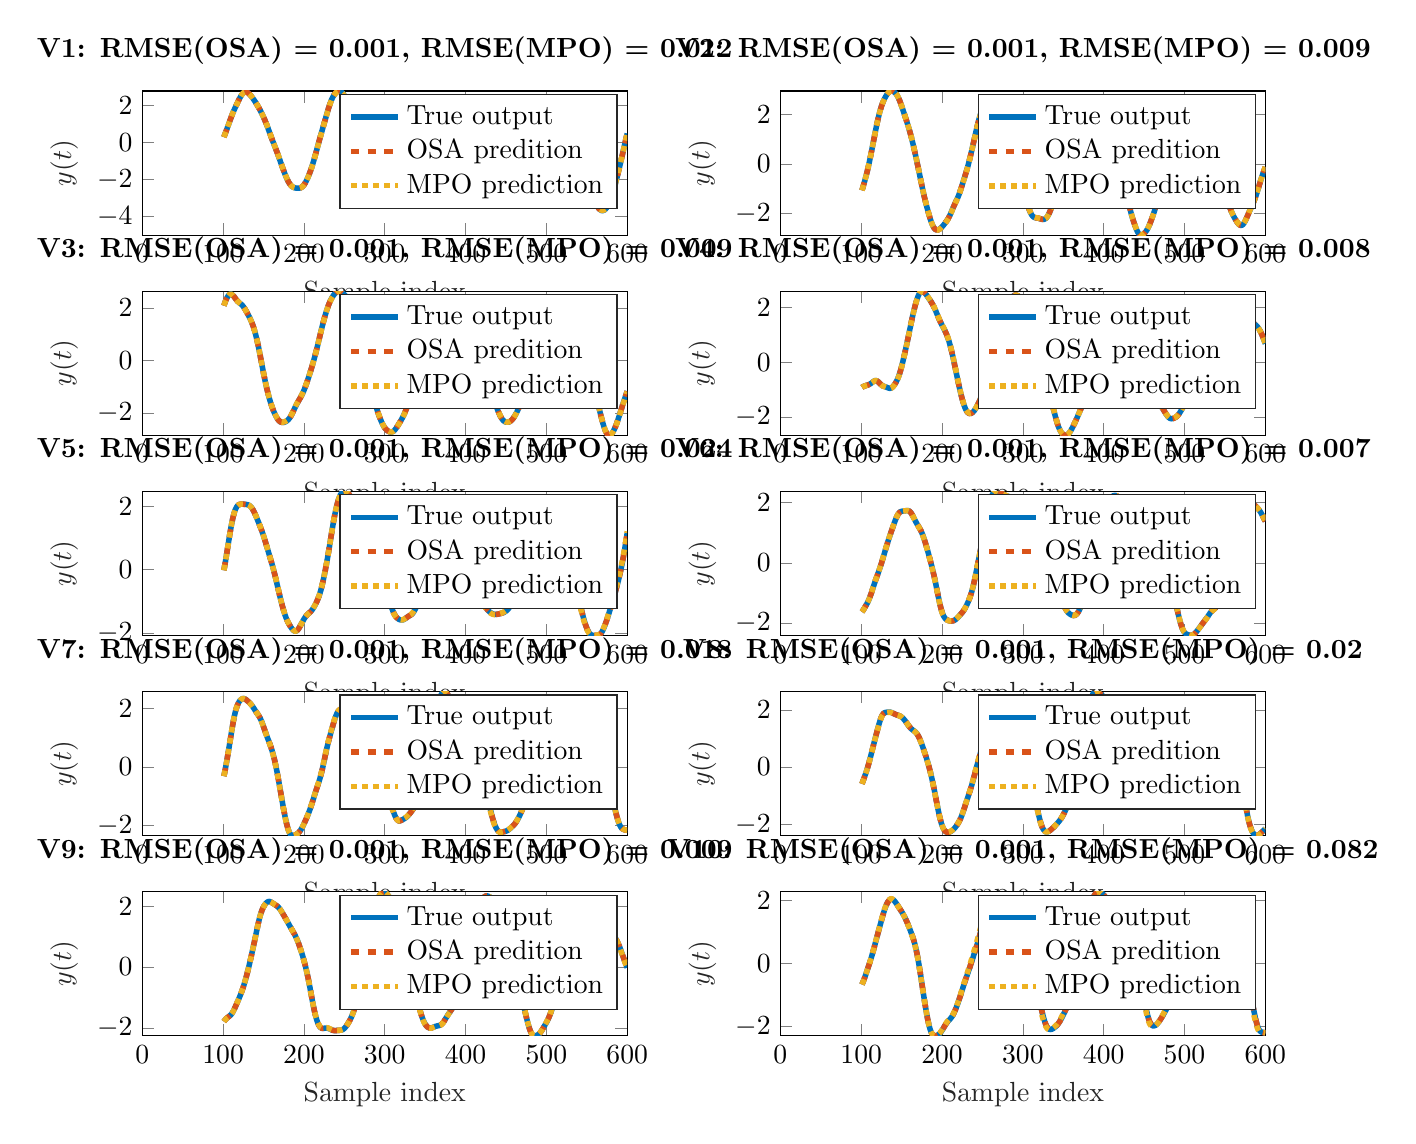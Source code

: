 % This file was created by matlab2tikz.
%
\definecolor{mycolor1}{rgb}{0.0,0.447,0.741}%
\definecolor{mycolor2}{rgb}{0.85,0.325,0.098}%
\definecolor{mycolor3}{rgb}{0.929,0.694,0.125}%
%
\begin{tikzpicture}

\begin{axis}[%
width=6.159cm,
height=1.831cm,
at={(0cm,10.169cm)},
scale only axis,
xmin=0,
xmax=600,
xlabel style={font=\color{white!15!black}},
xlabel={Sample index},
ymin=-5,
ymax=2.801,
ylabel style={font=\color{white!15!black}},
ylabel={$y(t)$},
axis background/.style={fill=white},
title style={font=\bfseries},
title={V1: RMSE(OSA) = 0.001, RMSE(MPO) = 0.012},
legend style={legend cell align=left, align=left, draw=white!15!black}
]
\addplot [color=mycolor1, line width=2.0pt]
  table[row sep=crcr]{%
101	0.304\\
104	0.656\\
106	0.896\\
109	1.261\\
110	1.379\\
111	1.494\\
113	1.708\\
115	1.902\\
118	2.18\\
120	2.36\\
121	2.443\\
122	2.522\\
123	2.589\\
124	2.647\\
125	2.693\\
126	2.723\\
127	2.743\\
128	2.745\\
129	2.741\\
131	2.694\\
133	2.613\\
135	2.51\\
137	2.392\\
139	2.264\\
140	2.197\\
143	1.983\\
145	1.826\\
146	1.746\\
147	1.661\\
149	1.482\\
150	1.388\\
153	1.081\\
155	0.852\\
161	0.136\\
163	-0.089\\
166	-0.425\\
168	-0.66\\
170	-0.907\\
173	-1.28\\
174	-1.401\\
176	-1.634\\
177	-1.743\\
178	-1.849\\
179	-1.947\\
180	-2.039\\
181	-2.122\\
182	-2.196\\
183	-2.259\\
184	-2.314\\
185	-2.354\\
186	-2.39\\
188	-2.432\\
190	-2.451\\
192	-2.46\\
194	-2.457\\
196	-2.435\\
197	-2.411\\
198	-2.38\\
199	-2.338\\
200	-2.284\\
201	-2.22\\
202	-2.146\\
203	-2.062\\
204	-1.971\\
205	-1.872\\
206	-1.767\\
207	-1.655\\
208	-1.538\\
209	-1.412\\
210	-1.281\\
211	-1.14\\
212	-0.995\\
213	-0.842\\
214	-0.686\\
220	0.277\\
222	0.585\\
228	1.499\\
230	1.797\\
232	2.072\\
233	2.19\\
234	2.304\\
235	2.4\\
236	2.488\\
237	2.562\\
238	2.627\\
239	2.681\\
240	2.725\\
241	2.761\\
242	2.787\\
243	2.797\\
244	2.798\\
245	2.786\\
246	2.758\\
247	2.722\\
248	2.674\\
249	2.617\\
250	2.555\\
251	2.486\\
252	2.411\\
253	2.333\\
254	2.248\\
255	2.157\\
256	2.063\\
257	1.959\\
258	1.852\\
259	1.741\\
261	1.508\\
263	1.265\\
265	1.007\\
267	0.73\\
269	0.433\\
271	0.123\\
273	-0.197\\
275	-0.524\\
278	-1.019\\
280	-1.342\\
282	-1.651\\
284	-1.946\\
286	-2.228\\
288	-2.493\\
290	-2.725\\
291	-2.82\\
292	-2.908\\
293	-2.979\\
294	-3.04\\
295	-3.089\\
296	-3.125\\
297	-3.154\\
298	-3.169\\
299	-3.175\\
300	-3.169\\
301	-3.147\\
302	-3.116\\
303	-3.07\\
304	-3.012\\
305	-2.948\\
306	-2.876\\
308	-2.718\\
310	-2.549\\
312	-2.372\\
315	-2.104\\
316	-2.019\\
317	-1.937\\
320	-1.702\\
321	-1.617\\
322	-1.529\\
323	-1.424\\
324	-1.313\\
325	-1.193\\
327	-0.935\\
329	-0.673\\
330	-0.546\\
332	-0.302\\
337	0.295\\
339	0.531\\
340	0.647\\
342	0.868\\
343	0.97\\
344	1.068\\
345	1.158\\
346	1.242\\
347	1.319\\
348	1.385\\
349	1.448\\
351	1.554\\
353	1.646\\
355	1.726\\
356	1.762\\
357	1.791\\
358	1.818\\
360	1.861\\
365	1.96\\
366	1.974\\
367	1.978\\
368	1.969\\
369	1.948\\
370	1.916\\
371	1.875\\
373	1.779\\
378	1.53\\
379	1.47\\
380	1.403\\
381	1.325\\
382	1.243\\
385	0.989\\
386	0.91\\
387	0.834\\
389	0.7\\
390	0.636\\
392	0.518\\
394	0.406\\
398	0.191\\
399	0.134\\
400	0.069\\
401	0.002\\
402	-0.07\\
405	-0.293\\
406	-0.363\\
408	-0.494\\
413	-0.805\\
416	-0.997\\
418	-1.118\\
419	-1.175\\
421	-1.282\\
423	-1.381\\
425	-1.474\\
427	-1.559\\
429	-1.631\\
431	-1.688\\
432	-1.71\\
433	-1.73\\
434	-1.745\\
436	-1.766\\
438	-1.778\\
440	-1.783\\
442	-1.779\\
444	-1.762\\
446	-1.735\\
449	-1.686\\
450	-1.665\\
451	-1.641\\
452	-1.611\\
453	-1.57\\
454	-1.517\\
455	-1.45\\
456	-1.373\\
457	-1.278\\
458	-1.175\\
459	-1.061\\
460	-0.94\\
461	-0.816\\
463	-0.556\\
465	-0.29\\
469	0.244\\
471	0.499\\
473	0.734\\
474	0.845\\
475	0.951\\
476	1.053\\
477	1.152\\
479	1.339\\
481	1.514\\
483	1.677\\
485	1.828\\
487	1.961\\
489	2.069\\
491	2.148\\
493	2.196\\
495	2.215\\
497	2.213\\
499	2.195\\
503	2.145\\
505	2.127\\
508	2.108\\
510	2.083\\
511	2.063\\
512	2.039\\
513	2.012\\
515	1.943\\
516	1.905\\
517	1.86\\
518	1.811\\
519	1.751\\
520	1.687\\
522	1.522\\
523	1.424\\
524	1.321\\
526	1.103\\
532	0.433\\
534	0.203\\
538	-0.268\\
539	-0.387\\
541	-0.633\\
543	-0.894\\
545	-1.174\\
547	-1.465\\
549	-1.757\\
551	-2.043\\
552	-2.183\\
554	-2.453\\
556	-2.71\\
557	-2.832\\
558	-2.95\\
560	-3.171\\
561	-3.266\\
563	-3.442\\
565	-3.562\\
566	-3.608\\
568	-3.665\\
569	-3.67\\
570	-3.671\\
571	-3.657\\
572	-3.633\\
573	-3.598\\
574	-3.548\\
575	-3.492\\
577	-3.334\\
579	-3.121\\
580	-2.997\\
581	-2.868\\
582	-2.729\\
583	-2.582\\
584	-2.431\\
586	-2.109\\
588	-1.766\\
590	-1.405\\
592	-1.032\\
593	-0.843\\
599	0.312\\
600	0.501\\
};
\addlegendentry{True output}

\addplot [color=mycolor2, dashed, line width=2.0pt]
  table[row sep=crcr]{%
101	0.304\\
104	0.656\\
106	0.896\\
109	1.262\\
110	1.38\\
111	1.493\\
112	1.603\\
113	1.707\\
115	1.903\\
118	2.18\\
120	2.359\\
121	2.443\\
122	2.522\\
123	2.589\\
124	2.647\\
125	2.692\\
126	2.724\\
127	2.743\\
128	2.746\\
129	2.739\\
130	2.72\\
131	2.693\\
132	2.656\\
133	2.613\\
134	2.563\\
136	2.453\\
138	2.329\\
140	2.197\\
142	2.056\\
145	1.829\\
148	1.575\\
149	1.483\\
152	1.187\\
153	1.074\\
155	0.856\\
159	0.37\\
161	0.136\\
163	-0.089\\
165	-0.312\\
167	-0.542\\
168	-0.661\\
170	-0.906\\
173	-1.28\\
174	-1.401\\
175	-1.519\\
176	-1.633\\
177	-1.743\\
178	-1.848\\
179	-1.947\\
180	-2.039\\
181	-2.123\\
182	-2.197\\
183	-2.26\\
184	-2.312\\
185	-2.355\\
186	-2.389\\
187	-2.412\\
188	-2.431\\
189	-2.443\\
190	-2.451\\
192	-2.458\\
193	-2.459\\
194	-2.457\\
195	-2.449\\
196	-2.434\\
197	-2.411\\
198	-2.379\\
199	-2.337\\
200	-2.284\\
201	-2.222\\
202	-2.146\\
203	-2.062\\
204	-1.971\\
205	-1.873\\
206	-1.767\\
207	-1.655\\
208	-1.537\\
209	-1.412\\
210	-1.281\\
211	-1.141\\
212	-0.995\\
213	-0.842\\
214	-0.686\\
216	-0.363\\
218	-0.039\\
220	0.277\\
222	0.585\\
229	1.651\\
230	1.796\\
231	1.936\\
232	2.069\\
233	2.19\\
234	2.304\\
235	2.401\\
236	2.487\\
237	2.562\\
238	2.627\\
239	2.682\\
240	2.726\\
241	2.76\\
242	2.784\\
243	2.799\\
244	2.801\\
245	2.784\\
246	2.759\\
247	2.723\\
248	2.673\\
249	2.618\\
250	2.555\\
252	2.412\\
253	2.333\\
254	2.247\\
255	2.158\\
256	2.061\\
257	1.959\\
258	1.853\\
260	1.625\\
261	1.508\\
263	1.265\\
264	1.138\\
265	1.007\\
266	0.87\\
267	0.729\\
268	0.583\\
269	0.433\\
271	0.123\\
273	-0.197\\
275	-0.524\\
279	-1.182\\
280	-1.342\\
282	-1.65\\
284	-1.946\\
285	-2.088\\
286	-2.228\\
287	-2.362\\
288	-2.492\\
289	-2.612\\
290	-2.724\\
291	-2.821\\
292	-2.908\\
293	-2.979\\
294	-3.039\\
295	-3.088\\
296	-3.126\\
297	-3.153\\
298	-3.169\\
299	-3.175\\
300	-3.168\\
301	-3.149\\
302	-3.116\\
303	-3.068\\
304	-3.014\\
305	-2.949\\
307	-2.799\\
308	-2.719\\
310	-2.55\\
312	-2.372\\
315	-2.103\\
316	-2.018\\
317	-1.937\\
320	-1.703\\
321	-1.618\\
322	-1.526\\
323	-1.425\\
324	-1.316\\
325	-1.192\\
327	-0.936\\
329	-0.674\\
330	-0.546\\
332	-0.301\\
339	0.531\\
341	0.759\\
342	0.867\\
343	0.97\\
344	1.069\\
345	1.158\\
346	1.242\\
347	1.317\\
348	1.385\\
349	1.447\\
351	1.554\\
353	1.647\\
355	1.726\\
356	1.761\\
357	1.792\\
358	1.818\\
361	1.881\\
363	1.922\\
364	1.943\\
365	1.961\\
366	1.973\\
367	1.976\\
368	1.97\\
369	1.95\\
370	1.916\\
371	1.875\\
373	1.779\\
377	1.584\\
378	1.53\\
379	1.47\\
380	1.401\\
381	1.326\\
382	1.245\\
384	1.071\\
386	0.91\\
387	0.835\\
388	0.765\\
389	0.699\\
391	0.576\\
392	0.517\\
395	0.353\\
397	0.247\\
398	0.192\\
399	0.133\\
400	0.07\\
401	0.003\\
406	-0.363\\
408	-0.494\\
412	-0.741\\
417	-1.059\\
419	-1.175\\
421	-1.282\\
423	-1.381\\
425	-1.474\\
427	-1.558\\
429	-1.63\\
430	-1.66\\
431	-1.688\\
433	-1.729\\
434	-1.745\\
436	-1.766\\
438	-1.779\\
440	-1.783\\
441	-1.783\\
443	-1.772\\
444	-1.763\\
446	-1.735\\
448	-1.703\\
450	-1.666\\
451	-1.641\\
452	-1.61\\
453	-1.569\\
454	-1.519\\
455	-1.452\\
456	-1.371\\
457	-1.278\\
458	-1.176\\
459	-1.06\\
460	-0.941\\
461	-0.816\\
463	-0.556\\
469	0.244\\
470	0.373\\
471	0.498\\
472	0.618\\
473	0.735\\
474	0.845\\
475	0.951\\
476	1.054\\
478	1.246\\
479	1.339\\
481	1.514\\
483	1.677\\
485	1.827\\
486	1.896\\
487	1.96\\
488	2.017\\
489	2.068\\
490	2.11\\
491	2.146\\
492	2.173\\
493	2.194\\
494	2.207\\
495	2.214\\
496	2.216\\
497	2.213\\
499	2.195\\
504	2.135\\
507	2.115\\
508	2.108\\
509	2.098\\
510	2.083\\
511	2.063\\
512	2.04\\
514	1.979\\
515	1.945\\
516	1.904\\
517	1.859\\
518	1.81\\
519	1.752\\
520	1.685\\
521	1.607\\
522	1.521\\
523	1.424\\
524	1.322\\
526	1.102\\
529	0.769\\
532	0.432\\
534	0.203\\
537	-0.149\\
539	-0.387\\
541	-0.634\\
542	-0.763\\
543	-0.895\\
545	-1.173\\
551	-2.044\\
552	-2.183\\
554	-2.453\\
555	-2.583\\
556	-2.709\\
557	-2.832\\
558	-2.95\\
559	-3.063\\
560	-3.168\\
561	-3.266\\
562	-3.359\\
563	-3.435\\
564	-3.504\\
565	-3.567\\
566	-3.604\\
567	-3.636\\
568	-3.662\\
570	-3.672\\
571	-3.66\\
572	-3.633\\
573	-3.598\\
574	-3.55\\
575	-3.49\\
576	-3.415\\
577	-3.331\\
578	-3.231\\
579	-3.122\\
580	-2.998\\
581	-2.866\\
582	-2.729\\
583	-2.582\\
584	-2.431\\
585	-2.271\\
586	-2.108\\
588	-1.765\\
590	-1.405\\
592	-1.032\\
594	-0.65\\
599	0.313\\
600	0.499\\
};
\addlegendentry{OSA predition}

\addplot [color=mycolor3, dotted, line width=2.0pt]
  table[row sep=crcr]{%
101	0.304\\
104	0.656\\
106	0.896\\
109	1.261\\
110	1.379\\
111	1.493\\
112	1.602\\
113	1.706\\
114	1.805\\
116	1.995\\
119	2.269\\
120	2.358\\
121	2.442\\
122	2.52\\
123	2.588\\
124	2.646\\
125	2.691\\
126	2.723\\
127	2.74\\
128	2.745\\
129	2.737\\
130	2.719\\
131	2.691\\
132	2.655\\
133	2.612\\
134	2.564\\
135	2.511\\
136	2.453\\
138	2.33\\
140	2.198\\
142	2.057\\
144	1.907\\
146	1.748\\
147	1.664\\
148	1.577\\
149	1.486\\
150	1.392\\
151	1.294\\
152	1.191\\
153	1.084\\
154	0.973\\
155	0.857\\
157	0.618\\
159	0.377\\
161	0.143\\
163	-0.081\\
165	-0.304\\
167	-0.533\\
169	-0.774\\
173	-1.271\\
174	-1.392\\
175	-1.51\\
176	-1.625\\
177	-1.735\\
178	-1.84\\
179	-1.94\\
180	-2.032\\
181	-2.116\\
182	-2.191\\
183	-2.255\\
184	-2.309\\
185	-2.352\\
186	-2.385\\
187	-2.41\\
188	-2.427\\
189	-2.44\\
191	-2.454\\
193	-2.457\\
194	-2.455\\
195	-2.447\\
196	-2.434\\
197	-2.412\\
198	-2.381\\
199	-2.339\\
200	-2.286\\
201	-2.222\\
202	-2.148\\
203	-2.065\\
204	-1.975\\
205	-1.877\\
206	-1.772\\
207	-1.662\\
208	-1.544\\
209	-1.42\\
210	-1.289\\
211	-1.15\\
212	-1.005\\
213	-0.853\\
214	-0.696\\
216	-0.375\\
218	-0.052\\
220	0.265\\
222	0.572\\
229	1.635\\
230	1.782\\
231	1.923\\
232	2.056\\
233	2.178\\
234	2.289\\
235	2.388\\
236	2.475\\
237	2.551\\
238	2.615\\
239	2.67\\
240	2.715\\
241	2.75\\
242	2.775\\
243	2.788\\
244	2.788\\
245	2.776\\
246	2.75\\
247	2.713\\
248	2.666\\
249	2.61\\
250	2.547\\
251	2.479\\
252	2.406\\
253	2.327\\
254	2.244\\
255	2.154\\
256	2.058\\
257	1.956\\
258	1.849\\
259	1.738\\
261	1.506\\
263	1.264\\
264	1.137\\
265	1.007\\
266	0.871\\
267	0.73\\
268	0.585\\
269	0.435\\
270	0.282\\
272	-0.033\\
274	-0.355\\
277	-0.848\\
279	-1.174\\
280	-1.334\\
281	-1.49\\
282	-1.642\\
283	-1.79\\
285	-2.077\\
286	-2.216\\
287	-2.351\\
288	-2.48\\
289	-2.601\\
290	-2.713\\
291	-2.811\\
292	-2.898\\
293	-2.971\\
294	-3.031\\
295	-3.08\\
296	-3.118\\
297	-3.145\\
298	-3.162\\
299	-3.168\\
300	-3.161\\
301	-3.142\\
302	-3.109\\
303	-3.064\\
304	-3.008\\
305	-2.943\\
306	-2.872\\
307	-2.795\\
309	-2.633\\
311	-2.461\\
316	-2.017\\
317	-1.935\\
320	-1.7\\
321	-1.616\\
322	-1.524\\
323	-1.422\\
324	-1.31\\
325	-1.19\\
327	-0.933\\
329	-0.672\\
330	-0.545\\
332	-0.301\\
337	0.295\\
339	0.531\\
340	0.645\\
341	0.757\\
342	0.865\\
343	0.968\\
344	1.066\\
345	1.156\\
346	1.239\\
347	1.315\\
348	1.382\\
349	1.443\\
350	1.498\\
352	1.595\\
354	1.682\\
355	1.721\\
356	1.755\\
357	1.785\\
358	1.81\\
360	1.852\\
363	1.912\\
365	1.951\\
366	1.963\\
367	1.966\\
368	1.958\\
369	1.937\\
370	1.905\\
371	1.864\\
373	1.768\\
378	1.519\\
379	1.458\\
380	1.39\\
381	1.314\\
382	1.232\\
385	0.978\\
386	0.899\\
387	0.825\\
388	0.756\\
389	0.69\\
391	0.567\\
393	0.453\\
395	0.346\\
398	0.187\\
399	0.13\\
400	0.067\\
401	5.183e-05\\
402	-0.071\\
405	-0.291\\
406	-0.36\\
408	-0.489\\
413	-0.795\\
416	-0.985\\
418	-1.104\\
420	-1.214\\
422	-1.315\\
424	-1.411\\
426	-1.499\\
427	-1.54\\
428	-1.577\\
429	-1.612\\
430	-1.642\\
431	-1.669\\
432	-1.691\\
433	-1.71\\
434	-1.725\\
436	-1.747\\
438	-1.76\\
440	-1.765\\
442	-1.762\\
443	-1.755\\
445	-1.734\\
447	-1.705\\
449	-1.672\\
450	-1.653\\
451	-1.629\\
452	-1.599\\
453	-1.56\\
454	-1.508\\
455	-1.444\\
456	-1.365\\
457	-1.274\\
458	-1.171\\
459	-1.059\\
460	-0.939\\
461	-0.815\\
463	-0.558\\
466	-0.161\\
469	0.236\\
470	0.364\\
471	0.488\\
472	0.608\\
473	0.722\\
474	0.833\\
475	0.938\\
476	1.039\\
477	1.137\\
478	1.231\\
479	1.322\\
480	1.409\\
482	1.576\\
483	1.655\\
484	1.731\\
485	1.803\\
486	1.871\\
487	1.934\\
488	1.991\\
489	2.042\\
490	2.084\\
491	2.119\\
492	2.146\\
493	2.166\\
494	2.179\\
495	2.185\\
496	2.187\\
497	2.184\\
498	2.177\\
500	2.155\\
503	2.118\\
505	2.102\\
508	2.084\\
509	2.075\\
510	2.061\\
511	2.042\\
512	2.019\\
513	1.992\\
514	1.961\\
515	1.927\\
516	1.889\\
517	1.847\\
518	1.798\\
519	1.741\\
520	1.675\\
521	1.598\\
522	1.512\\
523	1.418\\
524	1.315\\
525	1.209\\
532	0.438\\
534	0.211\\
537	-0.137\\
539	-0.373\\
541	-0.617\\
542	-0.744\\
543	-0.876\\
544	-1.012\\
546	-1.296\\
550	-1.877\\
552	-2.158\\
553	-2.295\\
554	-2.428\\
555	-2.558\\
556	-2.685\\
557	-2.808\\
558	-2.927\\
559	-3.041\\
560	-3.148\\
561	-3.248\\
562	-3.339\\
563	-3.419\\
564	-3.489\\
565	-3.546\\
566	-3.591\\
567	-3.624\\
568	-3.645\\
569	-3.655\\
570	-3.653\\
571	-3.641\\
572	-3.618\\
573	-3.584\\
574	-3.537\\
575	-3.477\\
576	-3.404\\
577	-3.319\\
578	-3.22\\
579	-3.11\\
580	-2.99\\
581	-2.86\\
582	-2.722\\
583	-2.577\\
584	-2.425\\
585	-2.268\\
586	-2.105\\
587	-1.936\\
588	-1.763\\
589	-1.586\\
590	-1.405\\
592	-1.034\\
594	-0.653\\
599	0.311\\
600	0.499\\
};
\addlegendentry{MPO prediction}

\end{axis}

\begin{axis}[%
width=6.159cm,
height=1.831cm,
at={(8.104cm,10.169cm)},
scale only axis,
xmin=0,
xmax=600,
xlabel style={font=\color{white!15!black}},
xlabel={Sample index},
ymin=-2.87,
ymax=2.94,
ylabel style={font=\color{white!15!black}},
ylabel={$y(t)$},
axis background/.style={fill=white},
title style={font=\bfseries},
title={V2: RMSE(OSA) = 0.001, RMSE(MPO) = 0.009},
legend style={legend cell align=left, align=left, draw=white!15!black}
]
\addplot [color=mycolor1, line width=2.0pt]
  table[row sep=crcr]{%
101	-1.064\\
103	-0.842\\
104	-0.727\\
105	-0.61\\
106	-0.486\\
107	-0.358\\
108	-0.222\\
109	-0.081\\
110	0.069\\
111	0.222\\
113	0.544\\
116	1.046\\
117	1.213\\
119	1.54\\
121	1.841\\
122	1.973\\
123	2.1\\
124	2.214\\
125	2.316\\
126	2.412\\
127	2.493\\
128	2.569\\
129	2.637\\
130	2.7\\
131	2.756\\
132	2.806\\
133	2.85\\
134	2.885\\
135	2.913\\
136	2.928\\
137	2.938\\
138	2.938\\
139	2.93\\
140	2.917\\
141	2.894\\
142	2.866\\
143	2.831\\
144	2.784\\
145	2.73\\
146	2.669\\
148	2.516\\
150	2.336\\
152	2.143\\
156	1.747\\
158	1.541\\
160	1.32\\
162	1.079\\
164	0.814\\
165	0.674\\
166	0.531\\
167	0.384\\
169	0.081\\
171	-0.231\\
174	-0.707\\
175	-0.864\\
177	-1.167\\
178	-1.309\\
179	-1.447\\
180	-1.58\\
181	-1.706\\
183	-1.947\\
185	-2.17\\
186	-2.27\\
187	-2.365\\
188	-2.448\\
189	-2.516\\
190	-2.574\\
191	-2.611\\
192	-2.641\\
193	-2.654\\
194	-2.659\\
195	-2.655\\
196	-2.642\\
197	-2.624\\
198	-2.6\\
199	-2.57\\
200	-2.537\\
202	-2.46\\
204	-2.376\\
206	-2.285\\
207	-2.236\\
208	-2.179\\
209	-2.118\\
210	-2.052\\
211	-1.978\\
215	-1.672\\
216	-1.6\\
218	-1.462\\
219	-1.391\\
220	-1.315\\
221	-1.231\\
222	-1.142\\
223	-1.047\\
225	-0.842\\
229	-0.424\\
230	-0.314\\
231	-0.202\\
232	-0.085\\
233	0.039\\
234	0.167\\
235	0.3\\
237	0.576\\
239	0.862\\
242	1.298\\
244	1.577\\
245	1.704\\
246	1.825\\
247	1.934\\
248	2.034\\
249	2.125\\
250	2.206\\
251	2.285\\
253	2.425\\
254	2.485\\
255	2.543\\
256	2.59\\
257	2.632\\
258	2.661\\
259	2.678\\
260	2.688\\
261	2.686\\
262	2.674\\
263	2.656\\
264	2.627\\
265	2.592\\
266	2.55\\
267	2.497\\
268	2.44\\
269	2.371\\
270	2.297\\
271	2.215\\
272	2.13\\
273	2.038\\
274	1.944\\
276	1.746\\
279	1.443\\
281	1.245\\
283	1.048\\
284	0.949\\
286	0.734\\
288	0.493\\
290	0.228\\
294	-0.323\\
295	-0.457\\
296	-0.586\\
297	-0.712\\
298	-0.834\\
299	-0.95\\
300	-1.063\\
301	-1.171\\
303	-1.379\\
305	-1.577\\
306	-1.672\\
307	-1.764\\
308	-1.853\\
309	-1.93\\
310	-2.002\\
311	-2.055\\
312	-2.101\\
313	-2.132\\
314	-2.153\\
315	-2.165\\
316	-2.171\\
318	-2.18\\
320	-2.195\\
323	-2.225\\
324	-2.232\\
325	-2.235\\
326	-2.233\\
327	-2.222\\
328	-2.205\\
329	-2.179\\
330	-2.136\\
331	-2.089\\
332	-2.027\\
333	-1.958\\
334	-1.881\\
335	-1.795\\
336	-1.706\\
338	-1.516\\
340	-1.318\\
345	-0.813\\
347	-0.619\\
349	-0.426\\
350	-0.327\\
351	-0.225\\
352	-0.12\\
354	0.1\\
355	0.21\\
356	0.317\\
357	0.42\\
358	0.516\\
359	0.605\\
360	0.688\\
361	0.765\\
362	0.837\\
363	0.901\\
364	0.962\\
365	1.016\\
366	1.067\\
369	1.213\\
370	1.267\\
371	1.327\\
372	1.39\\
375	1.597\\
376	1.657\\
377	1.708\\
378	1.753\\
379	1.789\\
382	1.879\\
386	1.999\\
387	2.021\\
388	2.038\\
389	2.05\\
392	2.075\\
394	2.1\\
395	2.113\\
396	2.121\\
397	2.121\\
398	2.109\\
399	2.088\\
400	2.055\\
401	2.012\\
402	1.964\\
403	1.91\\
404	1.852\\
405	1.792\\
406	1.728\\
407	1.657\\
408	1.582\\
409	1.5\\
410	1.409\\
411	1.315\\
412	1.217\\
413	1.114\\
414	1.009\\
415	0.899\\
416	0.783\\
417	0.661\\
418	0.527\\
419	0.384\\
420	0.234\\
421	0.073\\
422	-0.092\\
424	-0.427\\
427	-0.932\\
429	-1.263\\
430	-1.426\\
431	-1.58\\
432	-1.729\\
433	-1.865\\
434	-1.992\\
435	-2.111\\
436	-2.217\\
437	-2.319\\
438	-2.416\\
439	-2.507\\
440	-2.595\\
441	-2.671\\
442	-2.741\\
443	-2.799\\
444	-2.836\\
445	-2.859\\
446	-2.87\\
447	-2.865\\
448	-2.851\\
449	-2.83\\
450	-2.804\\
451	-2.772\\
452	-2.733\\
453	-2.687\\
454	-2.633\\
455	-2.571\\
456	-2.502\\
457	-2.424\\
458	-2.341\\
459	-2.255\\
460	-2.166\\
461	-2.073\\
462	-1.977\\
463	-1.879\\
465	-1.665\\
467	-1.438\\
469	-1.202\\
470	-1.082\\
472	-0.833\\
473	-0.7\\
474	-0.562\\
475	-0.42\\
477	-0.123\\
479	0.175\\
481	0.465\\
485	1.033\\
486	1.174\\
487	1.311\\
488	1.442\\
489	1.559\\
490	1.666\\
491	1.761\\
492	1.838\\
493	1.907\\
494	1.968\\
495	2.021\\
496	2.07\\
497	2.115\\
498	2.154\\
499	2.187\\
500	2.215\\
501	2.235\\
502	2.248\\
503	2.255\\
504	2.257\\
505	2.255\\
506	2.248\\
507	2.238\\
508	2.223\\
509	2.205\\
510	2.182\\
511	2.156\\
513	2.096\\
515	2.03\\
516	1.993\\
517	1.951\\
518	1.904\\
519	1.85\\
520	1.789\\
521	1.72\\
523	1.574\\
524	1.501\\
526	1.359\\
528	1.22\\
529	1.146\\
530	1.067\\
531	0.982\\
532	0.89\\
534	0.7\\
537	0.413\\
538	0.317\\
539	0.216\\
540	0.11\\
541	-0.003\\
542	-0.127\\
543	-0.256\\
546	-0.655\\
547	-0.783\\
548	-0.904\\
549	-1.022\\
550	-1.133\\
552	-1.349\\
554	-1.556\\
556	-1.748\\
558	-1.918\\
559	-1.99\\
560	-2.06\\
561	-2.122\\
562	-2.181\\
563	-2.237\\
565	-2.339\\
567	-2.424\\
568	-2.45\\
569	-2.472\\
570	-2.476\\
571	-2.471\\
572	-2.449\\
573	-2.414\\
574	-2.366\\
575	-2.307\\
576	-2.239\\
577	-2.166\\
580	-1.936\\
582	-1.791\\
584	-1.647\\
585	-1.572\\
586	-1.493\\
587	-1.41\\
588	-1.319\\
589	-1.224\\
591	-1.019\\
594	-0.696\\
595	-0.591\\
596	-0.49\\
597	-0.395\\
598	-0.303\\
600	-0.128\\
};
\addlegendentry{True output}

\addplot [color=mycolor2, dashed, line width=2.0pt]
  table[row sep=crcr]{%
101	-1.064\\
103	-0.842\\
104	-0.728\\
105	-0.61\\
106	-0.486\\
107	-0.358\\
108	-0.222\\
109	-0.081\\
110	0.068\\
111	0.222\\
112	0.382\\
113	0.545\\
115	0.878\\
117	1.213\\
118	1.378\\
119	1.538\\
120	1.694\\
121	1.841\\
122	1.975\\
123	2.1\\
124	2.213\\
125	2.315\\
126	2.409\\
127	2.493\\
128	2.571\\
129	2.639\\
130	2.7\\
131	2.757\\
132	2.806\\
133	2.849\\
134	2.884\\
135	2.911\\
136	2.93\\
137	2.939\\
138	2.938\\
139	2.93\\
140	2.916\\
141	2.895\\
142	2.867\\
143	2.83\\
144	2.785\\
145	2.732\\
146	2.667\\
147	2.595\\
148	2.516\\
149	2.426\\
151	2.241\\
155	1.846\\
157	1.644\\
158	1.54\\
159	1.432\\
160	1.319\\
161	1.201\\
162	1.078\\
163	0.949\\
164	0.814\\
165	0.674\\
166	0.53\\
167	0.384\\
168	0.234\\
169	0.081\\
171	-0.231\\
175	-0.865\\
176	-1.017\\
177	-1.166\\
178	-1.309\\
179	-1.447\\
180	-1.579\\
181	-1.706\\
182	-1.829\\
183	-1.947\\
184	-2.06\\
185	-2.17\\
186	-2.272\\
187	-2.365\\
188	-2.447\\
189	-2.517\\
190	-2.572\\
191	-2.613\\
192	-2.641\\
193	-2.655\\
194	-2.658\\
195	-2.655\\
196	-2.642\\
197	-2.625\\
198	-2.599\\
199	-2.57\\
200	-2.537\\
202	-2.46\\
204	-2.375\\
205	-2.332\\
206	-2.285\\
207	-2.235\\
208	-2.18\\
209	-2.119\\
210	-2.05\\
211	-1.977\\
212	-1.902\\
214	-1.746\\
215	-1.672\\
217	-1.532\\
219	-1.391\\
220	-1.315\\
221	-1.232\\
222	-1.143\\
223	-1.046\\
224	-0.946\\
225	-0.843\\
227	-0.633\\
228	-0.529\\
230	-0.315\\
231	-0.203\\
232	-0.084\\
233	0.039\\
234	0.166\\
235	0.3\\
236	0.437\\
237	0.576\\
239	0.861\\
242	1.298\\
243	1.44\\
244	1.576\\
245	1.705\\
246	1.825\\
247	1.934\\
248	2.033\\
249	2.124\\
250	2.206\\
251	2.284\\
252	2.356\\
253	2.424\\
254	2.487\\
255	2.543\\
256	2.591\\
257	2.63\\
258	2.66\\
259	2.68\\
260	2.689\\
261	2.685\\
262	2.675\\
263	2.656\\
264	2.628\\
265	2.593\\
266	2.549\\
267	2.497\\
268	2.439\\
269	2.371\\
270	2.298\\
271	2.216\\
273	2.038\\
274	1.944\\
275	1.846\\
277	1.644\\
279	1.442\\
281	1.245\\
283	1.049\\
284	0.948\\
285	0.843\\
286	0.733\\
287	0.616\\
288	0.493\\
289	0.363\\
291	0.09\\
293	-0.186\\
294	-0.323\\
295	-0.456\\
296	-0.587\\
297	-0.713\\
298	-0.833\\
299	-0.95\\
300	-1.063\\
301	-1.171\\
302	-1.275\\
304	-1.478\\
305	-1.577\\
306	-1.673\\
307	-1.765\\
308	-1.851\\
309	-1.931\\
310	-2.001\\
311	-2.057\\
312	-2.101\\
313	-2.131\\
314	-2.151\\
315	-2.165\\
317	-2.176\\
319	-2.186\\
321	-2.205\\
323	-2.225\\
324	-2.232\\
325	-2.235\\
326	-2.232\\
327	-2.224\\
328	-2.205\\
329	-2.176\\
330	-2.139\\
331	-2.09\\
332	-2.027\\
333	-1.957\\
334	-1.88\\
335	-1.795\\
336	-1.706\\
338	-1.516\\
340	-1.317\\
344	-0.912\\
346	-0.715\\
349	-0.426\\
350	-0.327\\
351	-0.225\\
352	-0.119\\
354	0.099\\
355	0.21\\
356	0.317\\
357	0.419\\
358	0.516\\
359	0.606\\
360	0.689\\
361	0.765\\
362	0.835\\
363	0.901\\
364	0.961\\
365	1.016\\
366	1.067\\
369	1.213\\
370	1.267\\
371	1.326\\
372	1.392\\
375	1.595\\
376	1.657\\
377	1.709\\
378	1.753\\
379	1.788\\
380	1.82\\
386	1.999\\
387	2.021\\
388	2.038\\
389	2.05\\
393	2.087\\
395	2.112\\
396	2.121\\
397	2.121\\
398	2.111\\
399	2.088\\
400	2.054\\
401	2.013\\
402	1.965\\
404	1.853\\
405	1.792\\
406	1.727\\
407	1.658\\
408	1.582\\
409	1.499\\
410	1.41\\
411	1.316\\
413	1.114\\
414	1.009\\
415	0.899\\
416	0.784\\
417	0.66\\
418	0.527\\
419	0.386\\
420	0.233\\
421	0.073\\
422	-0.09\\
424	-0.429\\
429	-1.263\\
430	-1.424\\
431	-1.581\\
432	-1.729\\
433	-1.865\\
434	-1.992\\
435	-2.109\\
436	-2.218\\
437	-2.321\\
438	-2.415\\
439	-2.507\\
440	-2.594\\
441	-2.673\\
442	-2.741\\
443	-2.795\\
444	-2.836\\
445	-2.863\\
446	-2.868\\
447	-2.863\\
448	-2.853\\
449	-2.831\\
450	-2.802\\
451	-2.771\\
452	-2.733\\
453	-2.688\\
454	-2.633\\
455	-2.57\\
456	-2.501\\
457	-2.425\\
458	-2.343\\
459	-2.255\\
461	-2.073\\
462	-1.978\\
463	-1.877\\
464	-1.774\\
465	-1.666\\
467	-1.437\\
468	-1.321\\
470	-1.082\\
471	-0.959\\
472	-0.832\\
473	-0.7\\
474	-0.563\\
475	-0.419\\
477	-0.123\\
479	0.175\\
481	0.464\\
485	1.033\\
486	1.174\\
487	1.311\\
488	1.44\\
489	1.56\\
490	1.667\\
491	1.758\\
492	1.839\\
493	1.91\\
494	1.967\\
496	2.071\\
497	2.114\\
498	2.153\\
499	2.188\\
500	2.214\\
501	2.234\\
502	2.249\\
503	2.256\\
504	2.257\\
505	2.255\\
506	2.249\\
507	2.238\\
508	2.223\\
509	2.204\\
510	2.182\\
511	2.156\\
512	2.128\\
514	2.064\\
515	2.03\\
516	1.993\\
517	1.952\\
518	1.904\\
519	1.849\\
520	1.787\\
521	1.721\\
522	1.649\\
524	1.5\\
526	1.359\\
528	1.22\\
529	1.146\\
530	1.067\\
531	0.981\\
532	0.891\\
533	0.797\\
535	0.603\\
537	0.413\\
538	0.317\\
539	0.217\\
540	0.11\\
541	-0.004\\
542	-0.126\\
543	-0.254\\
545	-0.524\\
546	-0.655\\
547	-0.783\\
548	-0.905\\
549	-1.021\\
550	-1.133\\
552	-1.348\\
554	-1.556\\
555	-1.654\\
556	-1.747\\
557	-1.835\\
558	-1.916\\
559	-1.991\\
560	-2.06\\
561	-2.123\\
563	-2.237\\
564	-2.289\\
565	-2.339\\
566	-2.383\\
567	-2.421\\
568	-2.452\\
569	-2.472\\
570	-2.477\\
571	-2.47\\
572	-2.449\\
573	-2.414\\
574	-2.367\\
575	-2.306\\
576	-2.239\\
577	-2.166\\
581	-1.863\\
583	-1.719\\
584	-1.648\\
585	-1.572\\
586	-1.493\\
587	-1.409\\
588	-1.319\\
589	-1.224\\
590	-1.123\\
591	-1.018\\
595	-0.591\\
596	-0.491\\
597	-0.394\\
598	-0.302\\
600	-0.129\\
};
\addlegendentry{OSA predition}

\addplot [color=mycolor3, dotted, line width=2.0pt]
  table[row sep=crcr]{%
101	-1.064\\
103	-0.842\\
104	-0.727\\
105	-0.61\\
106	-0.487\\
107	-0.358\\
108	-0.223\\
109	-0.081\\
110	0.067\\
111	0.221\\
112	0.38\\
113	0.543\\
115	0.876\\
117	1.211\\
118	1.375\\
119	1.536\\
120	1.691\\
121	1.838\\
122	1.975\\
123	2.101\\
124	2.215\\
125	2.318\\
126	2.411\\
127	2.494\\
128	2.569\\
129	2.638\\
130	2.7\\
131	2.758\\
132	2.808\\
133	2.851\\
134	2.887\\
135	2.913\\
136	2.931\\
137	2.939\\
138	2.94\\
139	2.933\\
140	2.919\\
141	2.898\\
142	2.869\\
143	2.833\\
144	2.788\\
145	2.734\\
146	2.671\\
147	2.599\\
148	2.519\\
149	2.432\\
150	2.34\\
151	2.245\\
154	1.95\\
156	1.751\\
158	1.545\\
159	1.436\\
160	1.324\\
161	1.206\\
162	1.082\\
163	0.953\\
164	0.819\\
165	0.679\\
166	0.536\\
167	0.389\\
168	0.239\\
170	-0.068\\
172	-0.382\\
175	-0.856\\
176	-1.009\\
177	-1.159\\
178	-1.302\\
179	-1.44\\
180	-1.572\\
181	-1.699\\
182	-1.821\\
183	-1.94\\
184	-2.055\\
185	-2.165\\
186	-2.268\\
187	-2.363\\
188	-2.447\\
189	-2.517\\
190	-2.573\\
191	-2.615\\
192	-2.643\\
193	-2.659\\
194	-2.664\\
195	-2.66\\
196	-2.648\\
197	-2.631\\
198	-2.607\\
199	-2.578\\
200	-2.545\\
201	-2.509\\
203	-2.428\\
205	-2.342\\
206	-2.296\\
207	-2.246\\
208	-2.19\\
209	-2.129\\
210	-2.062\\
211	-1.988\\
215	-1.683\\
216	-1.611\\
218	-1.473\\
219	-1.401\\
220	-1.324\\
221	-1.241\\
222	-1.151\\
223	-1.055\\
224	-0.954\\
226	-0.746\\
229	-0.432\\
230	-0.323\\
231	-0.211\\
232	-0.094\\
233	0.029\\
234	0.158\\
235	0.291\\
236	0.427\\
237	0.567\\
239	0.852\\
242	1.289\\
243	1.432\\
244	1.569\\
245	1.699\\
246	1.82\\
247	1.93\\
248	2.031\\
249	2.122\\
250	2.205\\
251	2.282\\
252	2.355\\
253	2.423\\
254	2.486\\
255	2.544\\
256	2.593\\
257	2.634\\
258	2.663\\
259	2.683\\
260	2.691\\
261	2.69\\
262	2.68\\
263	2.661\\
264	2.634\\
265	2.6\\
266	2.557\\
267	2.506\\
268	2.447\\
269	2.38\\
270	2.306\\
271	2.226\\
272	2.14\\
273	2.049\\
274	1.954\\
275	1.857\\
277	1.655\\
279	1.453\\
281	1.255\\
283	1.058\\
284	0.958\\
285	0.853\\
286	0.743\\
287	0.626\\
288	0.503\\
289	0.373\\
291	0.102\\
293	-0.174\\
294	-0.31\\
295	-0.443\\
296	-0.572\\
297	-0.698\\
298	-0.82\\
299	-0.937\\
300	-1.049\\
301	-1.158\\
302	-1.263\\
304	-1.466\\
306	-1.66\\
307	-1.754\\
308	-1.841\\
309	-1.921\\
310	-1.99\\
311	-2.047\\
312	-2.091\\
313	-2.123\\
314	-2.143\\
315	-2.156\\
317	-2.168\\
319	-2.18\\
321	-2.2\\
323	-2.22\\
324	-2.228\\
325	-2.231\\
326	-2.229\\
327	-2.22\\
328	-2.203\\
329	-2.175\\
330	-2.137\\
331	-2.089\\
332	-2.029\\
333	-1.96\\
334	-1.882\\
335	-1.798\\
336	-1.709\\
337	-1.616\\
339	-1.423\\
341	-1.223\\
344	-0.919\\
346	-0.722\\
349	-0.435\\
350	-0.336\\
351	-0.234\\
352	-0.129\\
354	0.089\\
355	0.199\\
356	0.305\\
357	0.407\\
358	0.503\\
359	0.592\\
360	0.674\\
361	0.751\\
362	0.822\\
363	0.887\\
364	0.946\\
365	1.001\\
366	1.051\\
369	1.194\\
370	1.248\\
371	1.307\\
372	1.371\\
375	1.574\\
376	1.635\\
377	1.686\\
378	1.73\\
379	1.766\\
381	1.827\\
383	1.887\\
385	1.949\\
386	1.976\\
387	1.999\\
388	2.016\\
389	2.028\\
392	2.055\\
396	2.103\\
397	2.104\\
398	2.094\\
399	2.074\\
400	2.042\\
401	2.001\\
402	1.953\\
403	1.9\\
404	1.844\\
405	1.785\\
406	1.721\\
407	1.652\\
408	1.577\\
409	1.495\\
410	1.407\\
411	1.313\\
412	1.215\\
413	1.113\\
414	1.009\\
415	0.9\\
416	0.786\\
417	0.664\\
418	0.533\\
419	0.391\\
420	0.241\\
421	0.082\\
422	-0.081\\
425	-0.584\\
428	-1.085\\
429	-1.249\\
430	-1.411\\
431	-1.566\\
432	-1.714\\
433	-1.852\\
434	-1.979\\
435	-2.096\\
436	-2.204\\
437	-2.306\\
438	-2.403\\
439	-2.495\\
440	-2.583\\
441	-2.662\\
442	-2.732\\
443	-2.787\\
444	-2.828\\
445	-2.852\\
446	-2.862\\
447	-2.858\\
448	-2.846\\
449	-2.826\\
450	-2.799\\
451	-2.768\\
452	-2.73\\
453	-2.685\\
454	-2.632\\
455	-2.57\\
456	-2.5\\
457	-2.424\\
458	-2.342\\
459	-2.256\\
460	-2.167\\
461	-2.075\\
462	-1.979\\
463	-1.88\\
464	-1.776\\
465	-1.668\\
466	-1.556\\
468	-1.325\\
470	-1.087\\
471	-0.964\\
472	-0.838\\
473	-0.707\\
474	-0.57\\
475	-0.428\\
476	-0.281\\
479	0.166\\
480	0.311\\
482	0.596\\
486	1.162\\
487	1.298\\
488	1.428\\
489	1.547\\
490	1.653\\
491	1.746\\
492	1.826\\
493	1.895\\
494	1.955\\
495	2.009\\
496	2.059\\
497	2.103\\
498	2.143\\
499	2.176\\
500	2.204\\
501	2.224\\
502	2.237\\
503	2.245\\
504	2.246\\
505	2.244\\
506	2.238\\
507	2.228\\
508	2.214\\
509	2.195\\
510	2.173\\
511	2.147\\
513	2.088\\
515	2.022\\
516	1.985\\
517	1.944\\
518	1.897\\
519	1.842\\
520	1.781\\
521	1.713\\
523	1.567\\
525	1.423\\
528	1.213\\
529	1.139\\
530	1.06\\
531	0.975\\
532	0.884\\
534	0.694\\
536	0.503\\
538	0.312\\
539	0.212\\
540	0.106\\
541	-0.008\\
542	-0.13\\
543	-0.259\\
546	-0.657\\
547	-0.785\\
548	-0.906\\
549	-1.023\\
550	-1.135\\
552	-1.349\\
554	-1.554\\
555	-1.652\\
556	-1.746\\
557	-1.833\\
558	-1.913\\
559	-1.987\\
560	-2.054\\
561	-2.117\\
562	-2.176\\
563	-2.231\\
564	-2.283\\
565	-2.332\\
566	-2.377\\
567	-2.415\\
568	-2.444\\
569	-2.463\\
570	-2.47\\
571	-2.464\\
572	-2.443\\
573	-2.408\\
574	-2.36\\
575	-2.301\\
576	-2.234\\
577	-2.161\\
580	-1.932\\
582	-1.786\\
584	-1.642\\
585	-1.567\\
586	-1.488\\
587	-1.403\\
588	-1.313\\
589	-1.217\\
590	-1.116\\
591	-1.012\\
595	-0.585\\
596	-0.485\\
597	-0.389\\
598	-0.297\\
600	-0.124\\
};
\addlegendentry{MPO prediction}

\end{axis}

\begin{axis}[%
width=6.159cm,
height=1.831cm,
at={(0cm,7.627cm)},
scale only axis,
xmin=0,
xmax=600,
xlabel style={font=\color{white!15!black}},
xlabel={Sample index},
ymin=-2.854,
ymax=2.642,
ylabel style={font=\color{white!15!black}},
ylabel={$y(t)$},
axis background/.style={fill=white},
title style={font=\bfseries},
title={V3: RMSE(OSA) = 0.001, RMSE(MPO) = 0.009},
legend style={legend cell align=left, align=left, draw=white!15!black}
]
\addplot [color=mycolor1, line width=2.0pt]
  table[row sep=crcr]{%
101	2.09\\
103	2.265\\
104	2.334\\
105	2.4\\
106	2.447\\
107	2.489\\
108	2.514\\
109	2.524\\
110	2.524\\
111	2.512\\
112	2.485\\
113	2.452\\
114	2.413\\
116	2.328\\
117	2.288\\
118	2.255\\
119	2.225\\
120	2.199\\
122	2.151\\
123	2.124\\
124	2.092\\
125	2.053\\
126	2.01\\
127	1.961\\
128	1.909\\
129	1.854\\
131	1.74\\
132	1.681\\
133	1.619\\
134	1.555\\
135	1.483\\
136	1.409\\
137	1.323\\
138	1.231\\
139	1.128\\
140	1.019\\
141	0.897\\
142	0.768\\
143	0.629\\
144	0.482\\
145	0.327\\
146	0.169\\
148	-0.157\\
150	-0.479\\
152	-0.781\\
153	-0.921\\
154	-1.057\\
155	-1.186\\
156	-1.306\\
157	-1.422\\
159	-1.631\\
161	-1.812\\
163	-1.968\\
164	-2.037\\
165	-2.101\\
166	-2.162\\
168	-2.257\\
169	-2.291\\
170	-2.32\\
171	-2.344\\
173	-2.364\\
174	-2.365\\
175	-2.361\\
176	-2.352\\
177	-2.339\\
178	-2.323\\
179	-2.302\\
180	-2.276\\
181	-2.245\\
182	-2.207\\
183	-2.162\\
184	-2.112\\
185	-2.054\\
186	-1.992\\
188	-1.862\\
189	-1.796\\
191	-1.671\\
193	-1.559\\
195	-1.455\\
197	-1.344\\
198	-1.282\\
199	-1.217\\
200	-1.145\\
201	-1.068\\
202	-0.986\\
204	-0.812\\
206	-0.626\\
208	-0.432\\
210	-0.23\\
212	-0.017\\
214	0.21\\
216	0.451\\
217	0.577\\
219	0.833\\
221	1.091\\
222	1.218\\
224	1.461\\
226	1.686\\
228	1.891\\
230	2.072\\
232	2.227\\
234	2.353\\
235	2.406\\
236	2.455\\
237	2.499\\
238	2.537\\
239	2.572\\
241	2.621\\
242	2.634\\
243	2.641\\
244	2.642\\
245	2.632\\
246	2.617\\
247	2.597\\
248	2.571\\
249	2.543\\
250	2.511\\
251	2.477\\
252	2.438\\
253	2.397\\
254	2.351\\
255	2.299\\
256	2.243\\
257	2.176\\
258	2.105\\
259	2.027\\
261	1.847\\
263	1.641\\
265	1.417\\
267	1.183\\
269	0.945\\
270	0.823\\
271	0.697\\
272	0.567\\
273	0.433\\
274	0.293\\
275	0.15\\
279	-0.436\\
280	-0.578\\
281	-0.716\\
283	-0.985\\
285	-1.245\\
286	-1.371\\
287	-1.493\\
288	-1.613\\
290	-1.831\\
292	-2.023\\
294	-2.192\\
296	-2.34\\
298	-2.468\\
299	-2.519\\
300	-2.569\\
301	-2.607\\
302	-2.642\\
303	-2.667\\
304	-2.691\\
305	-2.708\\
306	-2.721\\
307	-2.729\\
308	-2.731\\
309	-2.725\\
310	-2.713\\
311	-2.692\\
312	-2.663\\
313	-2.627\\
314	-2.587\\
316	-2.493\\
318	-2.395\\
320	-2.292\\
322	-2.179\\
323	-2.117\\
324	-2.051\\
325	-1.98\\
326	-1.905\\
327	-1.827\\
329	-1.663\\
333	-1.327\\
337	-0.997\\
339	-0.827\\
343	-0.481\\
345	-0.306\\
346	-0.216\\
347	-0.121\\
348	-0.021\\
349	0.084\\
350	0.197\\
351	0.315\\
354	0.677\\
355	0.792\\
356	0.902\\
357	1.007\\
358	1.108\\
361	1.401\\
362	1.497\\
363	1.59\\
364	1.68\\
365	1.761\\
366	1.835\\
367	1.901\\
368	1.956\\
369	2.006\\
370	2.05\\
372	2.13\\
373	2.166\\
374	2.199\\
375	2.228\\
376	2.248\\
377	2.261\\
378	2.268\\
379	2.265\\
380	2.256\\
382	2.231\\
384	2.206\\
387	2.171\\
389	2.143\\
391	2.114\\
392	2.101\\
394	2.082\\
396	2.063\\
397	2.048\\
398	2.026\\
399	1.994\\
400	1.953\\
401	1.903\\
402	1.845\\
403	1.782\\
404	1.714\\
406	1.572\\
408	1.425\\
410	1.27\\
413	1.028\\
418	0.624\\
419	0.537\\
420	0.444\\
421	0.341\\
422	0.231\\
423	0.109\\
424	-0.021\\
425	-0.157\\
427	-0.445\\
428	-0.59\\
429	-0.733\\
430	-0.873\\
431	-1.006\\
432	-1.132\\
433	-1.253\\
435	-1.469\\
436	-1.565\\
437	-1.66\\
438	-1.747\\
439	-1.831\\
440	-1.91\\
441	-1.985\\
442	-2.055\\
443	-2.119\\
444	-2.176\\
445	-2.225\\
446	-2.266\\
447	-2.298\\
448	-2.323\\
449	-2.34\\
450	-2.352\\
451	-2.356\\
452	-2.356\\
453	-2.352\\
454	-2.341\\
455	-2.325\\
456	-2.305\\
457	-2.277\\
458	-2.244\\
459	-2.206\\
460	-2.16\\
461	-2.109\\
462	-2.054\\
463	-1.994\\
464	-1.931\\
466	-1.798\\
469	-1.596\\
471	-1.47\\
472	-1.407\\
473	-1.341\\
474	-1.272\\
475	-1.194\\
476	-1.106\\
477	-1.009\\
478	-0.897\\
479	-0.779\\
481	-0.526\\
482	-0.398\\
483	-0.277\\
484	-0.161\\
485	-0.051\\
486	0.05\\
487	0.147\\
488	0.242\\
491	0.515\\
494	0.786\\
498	1.142\\
500	1.317\\
501	1.403\\
502	1.484\\
503	1.563\\
504	1.632\\
505	1.698\\
506	1.753\\
507	1.806\\
508	1.852\\
509	1.895\\
510	1.934\\
512	2.003\\
514	2.056\\
515	2.075\\
516	2.088\\
517	2.099\\
518	2.101\\
519	2.101\\
520	2.095\\
521	2.083\\
522	2.067\\
523	2.045\\
524	2.016\\
525	1.982\\
526	1.943\\
528	1.856\\
529	1.81\\
531	1.711\\
532	1.657\\
533	1.597\\
534	1.531\\
535	1.459\\
536	1.379\\
537	1.295\\
539	1.123\\
540	1.041\\
541	0.962\\
543	0.818\\
544	0.749\\
545	0.677\\
546	0.601\\
547	0.52\\
548	0.429\\
549	0.333\\
550	0.229\\
551	0.119\\
552	0.006\\
553	-0.116\\
554	-0.24\\
555	-0.37\\
556	-0.506\\
557	-0.646\\
558	-0.792\\
562	-1.385\\
563	-1.527\\
564	-1.664\\
565	-1.798\\
566	-1.926\\
567	-2.052\\
568	-2.175\\
569	-2.292\\
570	-2.405\\
571	-2.506\\
572	-2.601\\
573	-2.68\\
574	-2.746\\
575	-2.798\\
576	-2.83\\
577	-2.852\\
578	-2.853\\
579	-2.846\\
580	-2.82\\
581	-2.786\\
582	-2.744\\
583	-2.688\\
584	-2.628\\
585	-2.559\\
586	-2.485\\
587	-2.403\\
588	-2.316\\
589	-2.224\\
591	-2.029\\
593	-1.829\\
595	-1.635\\
597	-1.451\\
599	-1.269\\
600	-1.176\\
};
\addlegendentry{True output}

\addplot [color=mycolor2, dashed, line width=2.0pt]
  table[row sep=crcr]{%
101	2.088\\
102	2.179\\
103	2.263\\
104	2.336\\
105	2.399\\
106	2.448\\
107	2.486\\
108	2.512\\
109	2.526\\
110	2.527\\
111	2.51\\
112	2.486\\
113	2.454\\
117	2.289\\
118	2.254\\
119	2.224\\
120	2.199\\
122	2.151\\
123	2.124\\
124	2.092\\
125	2.054\\
126	2.011\\
128	1.909\\
130	1.798\\
131	1.741\\
133	1.619\\
134	1.554\\
135	1.484\\
136	1.408\\
137	1.323\\
138	1.232\\
139	1.129\\
140	1.017\\
141	0.898\\
142	0.768\\
143	0.629\\
144	0.482\\
145	0.328\\
146	0.168\\
149	-0.32\\
150	-0.478\\
151	-0.631\\
152	-0.781\\
153	-0.921\\
154	-1.056\\
155	-1.184\\
156	-1.306\\
157	-1.421\\
158	-1.528\\
159	-1.629\\
160	-1.722\\
161	-1.811\\
162	-1.892\\
163	-1.968\\
164	-2.038\\
165	-2.101\\
166	-2.159\\
167	-2.211\\
168	-2.258\\
169	-2.291\\
170	-2.321\\
171	-2.341\\
172	-2.354\\
173	-2.364\\
175	-2.361\\
176	-2.355\\
177	-2.34\\
178	-2.323\\
179	-2.301\\
180	-2.276\\
181	-2.245\\
182	-2.206\\
183	-2.163\\
184	-2.112\\
185	-2.054\\
186	-1.994\\
190	-1.732\\
191	-1.672\\
192	-1.614\\
193	-1.559\\
196	-1.401\\
197	-1.345\\
198	-1.282\\
199	-1.216\\
200	-1.145\\
201	-1.068\\
202	-0.986\\
203	-0.901\\
204	-0.812\\
206	-0.627\\
208	-0.432\\
209	-0.332\\
211	-0.124\\
212	-0.017\\
213	0.095\\
214	0.21\\
216	0.452\\
217	0.577\\
219	0.833\\
221	1.091\\
222	1.217\\
223	1.341\\
224	1.46\\
225	1.575\\
226	1.686\\
227	1.79\\
228	1.89\\
229	1.984\\
230	2.071\\
231	2.152\\
232	2.226\\
233	2.293\\
234	2.353\\
235	2.406\\
236	2.454\\
237	2.499\\
238	2.537\\
239	2.571\\
240	2.598\\
241	2.619\\
242	2.633\\
243	2.641\\
244	2.641\\
245	2.632\\
246	2.619\\
247	2.596\\
249	2.544\\
250	2.511\\
252	2.439\\
253	2.397\\
254	2.35\\
255	2.299\\
256	2.241\\
257	2.177\\
258	2.106\\
259	2.026\\
260	1.939\\
261	1.847\\
262	1.745\\
263	1.64\\
264	1.53\\
265	1.416\\
266	1.301\\
268	1.065\\
270	0.823\\
271	0.698\\
272	0.567\\
273	0.432\\
274	0.293\\
275	0.15\\
277	-0.144\\
279	-0.436\\
280	-0.578\\
281	-0.716\\
282	-0.851\\
283	-0.985\\
285	-1.245\\
286	-1.371\\
287	-1.494\\
288	-1.611\\
289	-1.724\\
290	-1.83\\
291	-1.928\\
292	-2.021\\
293	-2.109\\
294	-2.191\\
295	-2.268\\
296	-2.34\\
297	-2.406\\
298	-2.467\\
299	-2.521\\
300	-2.568\\
301	-2.607\\
302	-2.64\\
303	-2.668\\
304	-2.69\\
305	-2.708\\
306	-2.721\\
307	-2.73\\
308	-2.731\\
309	-2.726\\
310	-2.713\\
311	-2.692\\
312	-2.663\\
313	-2.628\\
314	-2.586\\
315	-2.541\\
316	-2.494\\
319	-2.344\\
320	-2.291\\
321	-2.237\\
322	-2.179\\
323	-2.117\\
324	-2.05\\
325	-1.98\\
326	-1.905\\
327	-1.827\\
329	-1.663\\
332	-1.411\\
335	-1.163\\
337	-0.997\\
340	-0.741\\
344	-0.394\\
346	-0.215\\
347	-0.122\\
348	-0.022\\
349	0.085\\
350	0.197\\
351	0.314\\
353	0.558\\
354	0.677\\
355	0.792\\
356	0.902\\
357	1.006\\
359	1.207\\
362	1.497\\
363	1.591\\
364	1.679\\
365	1.761\\
366	1.836\\
367	1.9\\
368	1.956\\
369	2.007\\
371	2.091\\
372	2.131\\
374	2.199\\
375	2.227\\
376	2.248\\
377	2.262\\
378	2.266\\
379	2.264\\
380	2.258\\
381	2.246\\
382	2.231\\
385	2.195\\
387	2.171\\
389	2.143\\
391	2.114\\
393	2.091\\
396	2.062\\
397	2.047\\
398	2.025\\
399	1.995\\
400	1.954\\
401	1.903\\
402	1.845\\
403	1.781\\
405	1.644\\
407	1.499\\
409	1.349\\
411	1.19\\
418	0.625\\
419	0.537\\
420	0.443\\
421	0.341\\
422	0.231\\
423	0.109\\
424	-0.02\\
425	-0.158\\
427	-0.444\\
428	-0.59\\
429	-0.734\\
430	-0.872\\
431	-1.006\\
432	-1.133\\
433	-1.251\\
434	-1.363\\
435	-1.468\\
436	-1.565\\
437	-1.658\\
438	-1.747\\
439	-1.831\\
440	-1.91\\
441	-1.985\\
442	-2.055\\
443	-2.119\\
444	-2.176\\
445	-2.225\\
446	-2.265\\
447	-2.298\\
448	-2.322\\
449	-2.34\\
450	-2.351\\
451	-2.357\\
452	-2.358\\
453	-2.351\\
454	-2.341\\
455	-2.326\\
456	-2.304\\
457	-2.277\\
458	-2.245\\
459	-2.205\\
460	-2.16\\
461	-2.111\\
462	-2.055\\
464	-1.931\\
465	-1.865\\
468	-1.662\\
470	-1.532\\
473	-1.342\\
474	-1.273\\
475	-1.193\\
476	-1.106\\
477	-1.008\\
478	-0.898\\
479	-0.781\\
482	-0.4\\
483	-0.277\\
484	-0.16\\
485	-0.052\\
486	0.05\\
487	0.149\\
490	0.425\\
495	0.876\\
500	1.318\\
501	1.403\\
502	1.485\\
503	1.562\\
504	1.632\\
505	1.697\\
506	1.753\\
507	1.805\\
508	1.852\\
509	1.894\\
510	1.934\\
511	1.97\\
512	2.003\\
513	2.031\\
514	2.056\\
515	2.074\\
516	2.089\\
517	2.098\\
518	2.101\\
519	2.102\\
520	2.095\\
521	2.083\\
522	2.068\\
523	2.044\\
524	2.016\\
525	1.982\\
527	1.901\\
528	1.856\\
530	1.761\\
531	1.711\\
532	1.656\\
533	1.597\\
534	1.531\\
535	1.458\\
536	1.379\\
537	1.296\\
539	1.123\\
540	1.041\\
541	0.963\\
542	0.889\\
544	0.749\\
545	0.678\\
546	0.602\\
547	0.519\\
548	0.43\\
549	0.334\\
550	0.229\\
551	0.12\\
552	0.005\\
553	-0.115\\
554	-0.239\\
555	-0.371\\
556	-0.506\\
557	-0.647\\
558	-0.792\\
559	-0.94\\
561	-1.239\\
562	-1.384\\
563	-1.526\\
564	-1.664\\
565	-1.798\\
566	-1.927\\
567	-2.053\\
568	-2.175\\
569	-2.292\\
570	-2.405\\
571	-2.508\\
572	-2.601\\
573	-2.68\\
574	-2.746\\
575	-2.797\\
576	-2.831\\
577	-2.851\\
578	-2.854\\
579	-2.845\\
580	-2.822\\
581	-2.788\\
582	-2.743\\
583	-2.689\\
584	-2.63\\
585	-2.56\\
586	-2.484\\
587	-2.403\\
588	-2.316\\
589	-2.224\\
591	-2.029\\
593	-1.829\\
595	-1.635\\
597	-1.451\\
600	-1.176\\
};
\addlegendentry{OSA predition}

\addplot [color=mycolor3, dotted, line width=2.0pt]
  table[row sep=crcr]{%
101	2.09\\
103	2.265\\
104	2.334\\
105	2.399\\
106	2.448\\
107	2.486\\
108	2.512\\
109	2.522\\
110	2.522\\
111	2.508\\
112	2.484\\
113	2.45\\
115	2.368\\
116	2.326\\
117	2.287\\
118	2.253\\
119	2.224\\
120	2.198\\
122	2.149\\
123	2.122\\
124	2.089\\
125	2.051\\
126	2.007\\
127	1.959\\
128	1.906\\
130	1.795\\
132	1.679\\
133	1.618\\
134	1.553\\
135	1.482\\
136	1.406\\
137	1.322\\
138	1.23\\
139	1.128\\
140	1.018\\
141	0.898\\
142	0.769\\
143	0.631\\
144	0.484\\
145	0.33\\
146	0.171\\
149	-0.316\\
150	-0.475\\
151	-0.629\\
152	-0.777\\
153	-0.919\\
154	-1.054\\
155	-1.182\\
156	-1.302\\
157	-1.416\\
158	-1.523\\
159	-1.622\\
160	-1.716\\
161	-1.802\\
162	-1.883\\
163	-1.958\\
164	-2.028\\
165	-2.092\\
166	-2.149\\
167	-2.201\\
168	-2.245\\
169	-2.281\\
170	-2.309\\
171	-2.33\\
172	-2.343\\
173	-2.349\\
174	-2.35\\
175	-2.345\\
176	-2.337\\
177	-2.324\\
178	-2.308\\
179	-2.288\\
180	-2.262\\
181	-2.231\\
182	-2.193\\
183	-2.149\\
184	-2.098\\
185	-2.042\\
186	-1.98\\
188	-1.85\\
190	-1.721\\
191	-1.66\\
192	-1.603\\
194	-1.495\\
195	-1.443\\
196	-1.389\\
197	-1.333\\
198	-1.272\\
199	-1.206\\
200	-1.134\\
201	-1.057\\
202	-0.976\\
203	-0.89\\
204	-0.802\\
206	-0.617\\
208	-0.424\\
209	-0.325\\
210	-0.223\\
211	-0.118\\
212	-0.011\\
213	0.1\\
214	0.214\\
215	0.332\\
216	0.453\\
217	0.578\\
219	0.833\\
221	1.089\\
222	1.214\\
223	1.337\\
224	1.455\\
225	1.569\\
226	1.679\\
227	1.783\\
228	1.882\\
229	1.975\\
230	2.062\\
231	2.143\\
232	2.217\\
233	2.284\\
234	2.344\\
235	2.399\\
236	2.448\\
237	2.491\\
238	2.53\\
239	2.563\\
240	2.591\\
241	2.612\\
242	2.626\\
243	2.633\\
244	2.632\\
245	2.624\\
246	2.609\\
247	2.589\\
248	2.564\\
249	2.536\\
250	2.504\\
251	2.47\\
252	2.432\\
253	2.391\\
254	2.345\\
255	2.293\\
256	2.236\\
257	2.172\\
258	2.1\\
259	2.021\\
260	1.935\\
261	1.842\\
262	1.742\\
263	1.637\\
264	1.527\\
266	1.299\\
268	1.064\\
269	0.944\\
270	0.822\\
271	0.698\\
272	0.568\\
273	0.434\\
274	0.294\\
275	0.151\\
279	-0.433\\
280	-0.574\\
281	-0.712\\
283	-0.979\\
285	-1.237\\
286	-1.363\\
287	-1.485\\
288	-1.603\\
289	-1.715\\
290	-1.821\\
291	-1.92\\
292	-2.013\\
293	-2.1\\
294	-2.182\\
295	-2.26\\
296	-2.332\\
297	-2.399\\
298	-2.461\\
299	-2.515\\
300	-2.563\\
301	-2.603\\
302	-2.637\\
303	-2.664\\
304	-2.686\\
305	-2.704\\
306	-2.717\\
307	-2.726\\
308	-2.728\\
309	-2.724\\
310	-2.712\\
311	-2.691\\
312	-2.663\\
313	-2.628\\
314	-2.588\\
315	-2.543\\
317	-2.448\\
319	-2.348\\
320	-2.296\\
321	-2.242\\
322	-2.185\\
323	-2.123\\
324	-2.057\\
325	-1.987\\
326	-1.912\\
327	-1.834\\
329	-1.67\\
333	-1.337\\
338	-0.925\\
340	-0.754\\
345	-0.321\\
346	-0.231\\
347	-0.137\\
348	-0.038\\
349	0.068\\
350	0.181\\
351	0.298\\
354	0.659\\
355	0.774\\
356	0.884\\
357	0.989\\
358	1.091\\
360	1.288\\
362	1.482\\
363	1.576\\
364	1.665\\
365	1.748\\
366	1.823\\
367	1.889\\
368	1.945\\
369	1.996\\
370	2.041\\
372	2.123\\
373	2.16\\
374	2.194\\
375	2.222\\
376	2.244\\
377	2.258\\
378	2.264\\
379	2.262\\
380	2.254\\
382	2.231\\
385	2.196\\
387	2.173\\
389	2.146\\
391	2.118\\
392	2.105\\
394	2.086\\
395	2.078\\
396	2.068\\
397	2.052\\
398	2.03\\
399	1.999\\
400	1.958\\
401	1.908\\
402	1.851\\
403	1.787\\
404	1.72\\
406	1.579\\
408	1.432\\
410	1.278\\
412	1.117\\
415	0.875\\
417	0.715\\
418	0.633\\
419	0.546\\
420	0.452\\
421	0.351\\
422	0.24\\
423	0.119\\
424	-0.01\\
425	-0.146\\
426	-0.288\\
429	-0.721\\
430	-0.86\\
431	-0.993\\
432	-1.12\\
433	-1.239\\
434	-1.351\\
435	-1.457\\
436	-1.555\\
437	-1.648\\
438	-1.737\\
439	-1.821\\
440	-1.901\\
441	-1.976\\
442	-2.047\\
443	-2.111\\
444	-2.168\\
445	-2.218\\
446	-2.259\\
447	-2.291\\
448	-2.316\\
449	-2.334\\
450	-2.345\\
451	-2.35\\
452	-2.351\\
453	-2.346\\
454	-2.336\\
455	-2.321\\
456	-2.301\\
457	-2.274\\
458	-2.241\\
459	-2.203\\
460	-2.158\\
461	-2.109\\
462	-2.054\\
463	-1.995\\
464	-1.932\\
466	-1.799\\
468	-1.664\\
470	-1.534\\
473	-1.344\\
474	-1.275\\
475	-1.197\\
476	-1.11\\
477	-1.012\\
478	-0.903\\
479	-0.784\\
480	-0.66\\
482	-0.407\\
483	-0.285\\
484	-0.17\\
485	-0.062\\
486	0.04\\
487	0.136\\
489	0.32\\
492	0.591\\
495	0.858\\
500	1.297\\
501	1.382\\
502	1.464\\
503	1.541\\
504	1.612\\
505	1.676\\
506	1.733\\
507	1.785\\
508	1.832\\
509	1.874\\
510	1.914\\
511	1.95\\
512	1.983\\
513	2.012\\
514	2.037\\
515	2.056\\
516	2.071\\
517	2.081\\
518	2.085\\
519	2.085\\
520	2.08\\
521	2.069\\
522	2.053\\
523	2.032\\
524	2.004\\
525	1.97\\
526	1.932\\
527	1.89\\
529	1.8\\
530	1.752\\
531	1.702\\
532	1.649\\
533	1.59\\
534	1.524\\
535	1.452\\
536	1.373\\
537	1.29\\
539	1.119\\
540	1.037\\
541	0.959\\
542	0.886\\
545	0.676\\
546	0.6\\
547	0.519\\
548	0.43\\
549	0.334\\
550	0.232\\
551	0.123\\
552	0.009\\
553	-0.11\\
554	-0.233\\
555	-0.363\\
556	-0.497\\
557	-0.638\\
558	-0.782\\
562	-1.373\\
563	-1.515\\
564	-1.652\\
565	-1.786\\
566	-1.915\\
567	-2.042\\
568	-2.164\\
569	-2.283\\
570	-2.395\\
571	-2.5\\
572	-2.594\\
573	-2.675\\
574	-2.743\\
575	-2.794\\
576	-2.829\\
577	-2.848\\
578	-2.852\\
579	-2.843\\
580	-2.821\\
581	-2.788\\
582	-2.744\\
583	-2.693\\
584	-2.633\\
585	-2.566\\
586	-2.492\\
587	-2.411\\
588	-2.325\\
589	-2.234\\
590	-2.138\\
594	-1.745\\
595	-1.65\\
597	-1.468\\
599	-1.288\\
600	-1.196\\
};
\addlegendentry{MPO prediction}

\end{axis}

\begin{axis}[%
width=6.159cm,
height=1.831cm,
at={(8.104cm,7.627cm)},
scale only axis,
xmin=0,
xmax=600,
xlabel style={font=\color{white!15!black}},
xlabel={Sample index},
ymin=-2.67,
ymax=2.593,
ylabel style={font=\color{white!15!black}},
ylabel={$y(t)$},
axis background/.style={fill=white},
title style={font=\bfseries},
title={V4: RMSE(OSA) = 0.001, RMSE(MPO) = 0.008},
legend style={legend cell align=left, align=left, draw=white!15!black}
]
\addplot [color=mycolor1, line width=2.0pt]
  table[row sep=crcr]{%
101	-0.921\\
102	-0.901\\
103	-0.885\\
104	-0.873\\
106	-0.853\\
108	-0.836\\
110	-0.812\\
111	-0.795\\
112	-0.776\\
114	-0.731\\
115	-0.709\\
116	-0.691\\
117	-0.678\\
118	-0.673\\
119	-0.679\\
120	-0.695\\
121	-0.718\\
122	-0.746\\
124	-0.807\\
125	-0.832\\
126	-0.853\\
127	-0.869\\
129	-0.891\\
131	-0.912\\
134	-0.946\\
135	-0.952\\
136	-0.952\\
137	-0.943\\
138	-0.926\\
139	-0.9\\
140	-0.867\\
141	-0.828\\
142	-0.785\\
143	-0.735\\
144	-0.678\\
145	-0.616\\
146	-0.545\\
147	-0.462\\
148	-0.372\\
149	-0.27\\
150	-0.159\\
151	-0.043\\
152	0.081\\
153	0.208\\
154	0.338\\
155	0.471\\
156	0.607\\
157	0.745\\
158	0.885\\
162	1.458\\
163	1.597\\
164	1.73\\
165	1.857\\
166	1.979\\
167	2.09\\
168	2.198\\
169	2.29\\
170	2.377\\
171	2.446\\
172	2.507\\
173	2.552\\
174	2.576\\
175	2.589\\
176	2.589\\
177	2.573\\
178	2.549\\
179	2.518\\
180	2.481\\
182	2.399\\
185	2.27\\
187	2.177\\
188	2.126\\
189	2.072\\
190	2.014\\
192	1.886\\
196	1.6\\
197	1.532\\
198	1.467\\
199	1.407\\
200	1.349\\
202	1.239\\
203	1.183\\
205	1.058\\
206	0.983\\
207	0.905\\
208	0.815\\
209	0.72\\
210	0.614\\
211	0.502\\
212	0.383\\
213	0.255\\
214	0.123\\
216	-0.158\\
219	-0.586\\
220	-0.725\\
221	-0.861\\
222	-0.992\\
223	-1.119\\
224	-1.238\\
225	-1.353\\
226	-1.454\\
227	-1.553\\
229	-1.708\\
231	-1.809\\
232	-1.84\\
233	-1.861\\
234	-1.873\\
235	-1.873\\
236	-1.865\\
237	-1.852\\
238	-1.83\\
239	-1.8\\
240	-1.765\\
241	-1.723\\
242	-1.674\\
243	-1.62\\
244	-1.564\\
246	-1.443\\
248	-1.315\\
249	-1.25\\
251	-1.114\\
253	-0.968\\
255	-0.809\\
257	-0.635\\
258	-0.539\\
259	-0.441\\
260	-0.337\\
261	-0.228\\
262	-0.117\\
265	0.229\\
267	0.464\\
268	0.584\\
269	0.706\\
270	0.831\\
272	1.093\\
273	1.226\\
274	1.358\\
275	1.487\\
276	1.609\\
277	1.723\\
278	1.83\\
279	1.922\\
280	2.008\\
281	2.085\\
282	2.153\\
283	2.215\\
284	2.268\\
285	2.315\\
286	2.356\\
287	2.387\\
288	2.414\\
289	2.43\\
290	2.443\\
291	2.448\\
292	2.446\\
293	2.437\\
294	2.423\\
295	2.397\\
296	2.363\\
297	2.322\\
298	2.269\\
299	2.208\\
300	2.141\\
301	2.069\\
303	1.915\\
305	1.754\\
307	1.588\\
309	1.412\\
311	1.226\\
313	1.034\\
315	0.837\\
317	0.635\\
322	0.121\\
323	0.023\\
327	-0.359\\
328	-0.463\\
329	-0.575\\
330	-0.693\\
331	-0.819\\
333	-1.084\\
334	-1.219\\
336	-1.48\\
338	-1.727\\
339	-1.843\\
340	-1.957\\
342	-2.172\\
344	-2.352\\
345	-2.421\\
346	-2.488\\
347	-2.539\\
348	-2.581\\
349	-2.617\\
350	-2.641\\
351	-2.657\\
352	-2.667\\
353	-2.67\\
354	-2.665\\
355	-2.652\\
356	-2.629\\
357	-2.598\\
358	-2.558\\
359	-2.515\\
360	-2.463\\
361	-2.409\\
362	-2.351\\
364	-2.229\\
366	-2.101\\
368	-1.967\\
370	-1.828\\
373	-1.615\\
375	-1.472\\
376	-1.401\\
378	-1.268\\
380	-1.152\\
382	-1.053\\
383	-1.006\\
385	-0.907\\
386	-0.848\\
387	-0.786\\
388	-0.711\\
389	-0.631\\
390	-0.545\\
392	-0.357\\
394	-0.161\\
397	0.139\\
400	0.438\\
401	0.537\\
403	0.728\\
404	0.82\\
405	0.91\\
406	0.997\\
408	1.162\\
409	1.234\\
410	1.304\\
411	1.358\\
412	1.409\\
413	1.442\\
414	1.473\\
415	1.49\\
416	1.5\\
417	1.506\\
419	1.51\\
420	1.51\\
421	1.508\\
422	1.503\\
423	1.493\\
424	1.476\\
425	1.453\\
426	1.418\\
427	1.376\\
428	1.326\\
429	1.266\\
430	1.202\\
434	0.924\\
436	0.795\\
438	0.68\\
439	0.624\\
440	0.566\\
441	0.504\\
442	0.435\\
443	0.361\\
444	0.274\\
445	0.184\\
446	0.085\\
449	-0.218\\
450	-0.314\\
451	-0.408\\
452	-0.495\\
453	-0.578\\
454	-0.658\\
455	-0.734\\
456	-0.806\\
457	-0.873\\
458	-0.937\\
459	-0.995\\
460	-1.05\\
461	-1.1\\
466	-1.345\\
470	-1.549\\
477	-1.883\\
478	-1.927\\
479	-1.969\\
480	-2.003\\
481	-2.03\\
482	-2.051\\
483	-2.06\\
484	-2.065\\
485	-2.062\\
486	-2.054\\
487	-2.044\\
488	-2.03\\
489	-2.013\\
490	-1.992\\
491	-1.966\\
492	-1.935\\
493	-1.896\\
494	-1.853\\
495	-1.806\\
499	-1.611\\
500	-1.568\\
501	-1.529\\
503	-1.457\\
505	-1.387\\
506	-1.352\\
508	-1.271\\
510	-1.173\\
512	-1.059\\
515	-0.881\\
516	-0.825\\
517	-0.775\\
518	-0.73\\
519	-0.694\\
520	-0.661\\
522	-0.607\\
524	-0.555\\
525	-0.521\\
526	-0.484\\
527	-0.438\\
528	-0.385\\
529	-0.328\\
530	-0.26\\
531	-0.19\\
532	-0.115\\
533	-0.034\\
534	0.05\\
535	0.141\\
536	0.24\\
537	0.343\\
538	0.458\\
539	0.581\\
540	0.71\\
541	0.844\\
543	1.117\\
544	1.252\\
545	1.379\\
546	1.502\\
547	1.617\\
548	1.725\\
549	1.827\\
550	1.921\\
551	2.012\\
552	2.091\\
553	2.163\\
554	2.226\\
555	2.273\\
556	2.314\\
557	2.334\\
558	2.347\\
559	2.348\\
560	2.338\\
561	2.324\\
562	2.3\\
563	2.272\\
564	2.24\\
565	2.2\\
566	2.156\\
567	2.108\\
568	2.053\\
569	1.995\\
571	1.877\\
572	1.819\\
573	1.767\\
574	1.717\\
575	1.674\\
576	1.634\\
578	1.57\\
580	1.52\\
582	1.48\\
586	1.409\\
588	1.363\\
589	1.333\\
590	1.301\\
591	1.264\\
593	1.174\\
594	1.117\\
595	1.057\\
596	0.988\\
597	0.916\\
598	0.837\\
599	0.755\\
600	0.671\\
};
\addlegendentry{True output}

\addplot [color=mycolor2, dashed, line width=2.0pt]
  table[row sep=crcr]{%
101	-0.92\\
102	-0.901\\
103	-0.886\\
104	-0.873\\
105	-0.862\\
108	-0.836\\
109	-0.825\\
110	-0.811\\
111	-0.795\\
112	-0.776\\
115	-0.71\\
116	-0.691\\
117	-0.678\\
118	-0.674\\
119	-0.679\\
120	-0.693\\
121	-0.718\\
124	-0.806\\
125	-0.833\\
126	-0.853\\
127	-0.869\\
128	-0.881\\
134	-0.946\\
135	-0.952\\
136	-0.952\\
137	-0.943\\
138	-0.926\\
139	-0.9\\
140	-0.867\\
141	-0.829\\
142	-0.784\\
143	-0.734\\
144	-0.68\\
145	-0.616\\
146	-0.543\\
147	-0.464\\
148	-0.372\\
149	-0.269\\
150	-0.16\\
151	-0.043\\
153	0.207\\
154	0.338\\
156	0.606\\
157	0.744\\
159	1.028\\
162	1.459\\
163	1.597\\
164	1.73\\
165	1.858\\
166	1.978\\
167	2.091\\
168	2.196\\
169	2.292\\
170	2.378\\
171	2.447\\
172	2.506\\
173	2.548\\
174	2.577\\
175	2.593\\
176	2.587\\
177	2.572\\
178	2.552\\
179	2.518\\
181	2.442\\
182	2.4\\
186	2.224\\
187	2.177\\
188	2.126\\
189	2.072\\
190	2.014\\
191	1.951\\
192	1.885\\
194	1.745\\
196	1.599\\
197	1.532\\
198	1.467\\
199	1.407\\
200	1.349\\
203	1.182\\
204	1.122\\
205	1.056\\
206	0.984\\
207	0.904\\
208	0.816\\
209	0.72\\
210	0.615\\
211	0.502\\
212	0.382\\
213	0.255\\
214	0.122\\
215	-0.016\\
216	-0.157\\
217	-0.302\\
218	-0.445\\
220	-0.725\\
221	-0.86\\
222	-0.992\\
223	-1.118\\
224	-1.238\\
225	-1.351\\
226	-1.456\\
227	-1.551\\
228	-1.633\\
229	-1.705\\
230	-1.76\\
231	-1.808\\
232	-1.838\\
233	-1.861\\
234	-1.874\\
235	-1.873\\
236	-1.868\\
237	-1.851\\
238	-1.829\\
239	-1.802\\
240	-1.765\\
241	-1.721\\
242	-1.674\\
243	-1.621\\
245	-1.503\\
246	-1.442\\
248	-1.316\\
250	-1.183\\
251	-1.114\\
252	-1.042\\
253	-0.968\\
254	-0.89\\
255	-0.809\\
256	-0.724\\
257	-0.634\\
258	-0.54\\
259	-0.441\\
260	-0.337\\
261	-0.228\\
262	-0.117\\
264	0.112\\
268	0.583\\
269	0.706\\
270	0.832\\
271	0.961\\
272	1.092\\
274	1.359\\
275	1.487\\
276	1.609\\
277	1.724\\
278	1.828\\
279	1.922\\
280	2.009\\
281	2.084\\
282	2.153\\
283	2.216\\
284	2.268\\
285	2.315\\
286	2.355\\
287	2.387\\
288	2.413\\
289	2.431\\
290	2.443\\
291	2.447\\
292	2.446\\
293	2.439\\
294	2.421\\
295	2.398\\
296	2.366\\
297	2.321\\
298	2.268\\
299	2.209\\
300	2.142\\
302	1.993\\
303	1.916\\
306	1.673\\
308	1.501\\
309	1.412\\
311	1.226\\
313	1.034\\
315	0.838\\
317	0.635\\
321	0.222\\
322	0.122\\
324	-0.072\\
326	-0.26\\
327	-0.359\\
328	-0.463\\
329	-0.574\\
330	-0.694\\
331	-0.819\\
332	-0.95\\
334	-1.22\\
335	-1.351\\
336	-1.479\\
337	-1.605\\
338	-1.727\\
339	-1.844\\
340	-1.958\\
341	-2.066\\
342	-2.168\\
343	-2.264\\
344	-2.351\\
345	-2.422\\
346	-2.487\\
347	-2.538\\
348	-2.579\\
349	-2.614\\
350	-2.638\\
351	-2.66\\
352	-2.669\\
353	-2.67\\
354	-2.665\\
355	-2.652\\
356	-2.63\\
357	-2.599\\
358	-2.56\\
359	-2.514\\
361	-2.409\\
362	-2.351\\
364	-2.229\\
366	-2.1\\
368	-1.966\\
370	-1.828\\
372	-1.687\\
376	-1.401\\
377	-1.333\\
378	-1.269\\
379	-1.208\\
380	-1.152\\
381	-1.101\\
384	-0.959\\
385	-0.906\\
386	-0.848\\
387	-0.784\\
388	-0.712\\
389	-0.633\\
390	-0.545\\
392	-0.359\\
397	0.139\\
400	0.439\\
402	0.633\\
403	0.728\\
405	0.91\\
406	0.997\\
407	1.081\\
408	1.161\\
409	1.235\\
410	1.303\\
411	1.359\\
412	1.407\\
413	1.443\\
414	1.471\\
415	1.488\\
416	1.502\\
417	1.508\\
418	1.508\\
420	1.51\\
421	1.508\\
422	1.504\\
423	1.493\\
424	1.477\\
425	1.452\\
426	1.419\\
427	1.377\\
428	1.325\\
429	1.266\\
430	1.204\\
434	0.924\\
435	0.858\\
436	0.796\\
438	0.68\\
440	0.566\\
441	0.504\\
442	0.436\\
443	0.359\\
444	0.274\\
445	0.184\\
447	-0.016\\
449	-0.218\\
450	-0.314\\
451	-0.407\\
452	-0.495\\
453	-0.579\\
454	-0.658\\
456	-0.806\\
457	-0.874\\
458	-0.936\\
459	-0.994\\
460	-1.05\\
462	-1.148\\
465	-1.294\\
471	-1.597\\
473	-1.692\\
475	-1.787\\
477	-1.883\\
478	-1.928\\
479	-1.969\\
480	-2.003\\
481	-2.031\\
482	-2.049\\
483	-2.06\\
484	-2.065\\
485	-2.061\\
486	-2.055\\
487	-2.045\\
489	-2.013\\
490	-1.992\\
491	-1.965\\
492	-1.934\\
493	-1.897\\
494	-1.854\\
495	-1.806\\
498	-1.658\\
499	-1.612\\
500	-1.568\\
501	-1.528\\
502	-1.491\\
505	-1.388\\
506	-1.351\\
507	-1.312\\
508	-1.27\\
509	-1.224\\
510	-1.173\\
512	-1.059\\
515	-0.881\\
516	-0.825\\
517	-0.776\\
518	-0.73\\
519	-0.693\\
520	-0.661\\
522	-0.607\\
524	-0.554\\
525	-0.521\\
526	-0.484\\
527	-0.438\\
528	-0.385\\
529	-0.326\\
530	-0.261\\
531	-0.192\\
532	-0.114\\
533	-0.034\\
534	0.05\\
535	0.141\\
536	0.239\\
537	0.345\\
538	0.459\\
539	0.579\\
540	0.709\\
543	1.118\\
544	1.252\\
545	1.38\\
546	1.502\\
547	1.616\\
548	1.725\\
549	1.827\\
550	1.921\\
551	2.011\\
552	2.092\\
553	2.165\\
554	2.225\\
555	2.274\\
556	2.312\\
557	2.335\\
558	2.349\\
559	2.347\\
560	2.337\\
561	2.323\\
562	2.3\\
563	2.274\\
564	2.239\\
565	2.2\\
566	2.157\\
567	2.107\\
568	2.053\\
569	1.996\\
571	1.876\\
572	1.819\\
573	1.766\\
574	1.718\\
575	1.674\\
576	1.635\\
577	1.601\\
578	1.57\\
579	1.544\\
580	1.52\\
582	1.48\\
586	1.409\\
587	1.387\\
588	1.363\\
589	1.333\\
590	1.301\\
591	1.263\\
592	1.22\\
593	1.172\\
594	1.117\\
595	1.059\\
596	0.99\\
597	0.915\\
598	0.836\\
600	0.671\\
};
\addlegendentry{OSA predition}

\addplot [color=mycolor3, dotted, line width=2.0pt]
  table[row sep=crcr]{%
101	-0.921\\
102	-0.901\\
103	-0.885\\
105	-0.862\\
108	-0.835\\
109	-0.824\\
110	-0.811\\
111	-0.795\\
112	-0.775\\
116	-0.691\\
117	-0.678\\
118	-0.674\\
119	-0.68\\
120	-0.696\\
121	-0.719\\
123	-0.779\\
124	-0.808\\
125	-0.834\\
126	-0.855\\
127	-0.872\\
129	-0.895\\
131	-0.917\\
134	-0.952\\
135	-0.958\\
136	-0.958\\
137	-0.949\\
138	-0.932\\
139	-0.907\\
140	-0.875\\
141	-0.837\\
142	-0.793\\
143	-0.743\\
144	-0.688\\
145	-0.625\\
146	-0.554\\
147	-0.473\\
148	-0.382\\
149	-0.281\\
150	-0.171\\
151	-0.054\\
152	0.069\\
153	0.196\\
154	0.326\\
155	0.458\\
156	0.594\\
157	0.732\\
158	0.873\\
160	1.16\\
162	1.448\\
163	1.587\\
164	1.721\\
165	1.85\\
166	1.971\\
167	2.086\\
168	2.192\\
169	2.288\\
170	2.374\\
171	2.447\\
172	2.506\\
173	2.549\\
174	2.578\\
175	2.59\\
176	2.589\\
177	2.576\\
178	2.552\\
179	2.521\\
180	2.485\\
181	2.446\\
183	2.363\\
185	2.276\\
187	2.184\\
188	2.134\\
189	2.081\\
190	2.023\\
191	1.961\\
192	1.895\\
194	1.754\\
196	1.612\\
197	1.544\\
198	1.48\\
199	1.42\\
200	1.363\\
203	1.197\\
204	1.137\\
205	1.071\\
206	0.999\\
207	0.919\\
208	0.831\\
209	0.734\\
210	0.63\\
211	0.518\\
212	0.399\\
213	0.272\\
214	0.139\\
215	0.002\\
217	-0.283\\
219	-0.569\\
220	-0.708\\
221	-0.844\\
222	-0.976\\
223	-1.102\\
224	-1.222\\
225	-1.335\\
226	-1.44\\
227	-1.535\\
228	-1.619\\
229	-1.69\\
230	-1.748\\
231	-1.793\\
232	-1.825\\
233	-1.846\\
234	-1.858\\
235	-1.86\\
236	-1.854\\
237	-1.84\\
238	-1.819\\
239	-1.79\\
240	-1.755\\
241	-1.713\\
242	-1.665\\
243	-1.612\\
244	-1.556\\
246	-1.435\\
248	-1.309\\
250	-1.178\\
251	-1.109\\
252	-1.038\\
253	-0.964\\
254	-0.886\\
255	-0.806\\
256	-0.721\\
257	-0.632\\
258	-0.539\\
259	-0.44\\
260	-0.337\\
261	-0.229\\
262	-0.118\\
264	0.11\\
267	0.459\\
268	0.577\\
269	0.699\\
270	0.824\\
271	0.952\\
274	1.349\\
275	1.477\\
276	1.599\\
277	1.713\\
278	1.818\\
279	1.913\\
280	1.998\\
281	2.075\\
282	2.144\\
283	2.206\\
284	2.261\\
285	2.309\\
286	2.349\\
287	2.382\\
288	2.408\\
289	2.426\\
290	2.438\\
291	2.443\\
292	2.442\\
293	2.434\\
294	2.419\\
295	2.395\\
296	2.362\\
297	2.32\\
298	2.268\\
299	2.208\\
300	2.141\\
301	2.069\\
302	1.993\\
304	1.836\\
306	1.674\\
307	1.59\\
308	1.503\\
309	1.414\\
310	1.323\\
312	1.134\\
314	0.94\\
316	0.742\\
318	0.538\\
321	0.229\\
322	0.129\\
323	0.031\\
326	-0.251\\
327	-0.349\\
328	-0.452\\
329	-0.563\\
330	-0.681\\
331	-0.807\\
332	-0.938\\
335	-1.338\\
336	-1.468\\
337	-1.594\\
338	-1.716\\
339	-1.835\\
340	-1.949\\
341	-2.06\\
342	-2.164\\
343	-2.259\\
344	-2.346\\
345	-2.421\\
346	-2.485\\
347	-2.538\\
348	-2.579\\
349	-2.612\\
350	-2.636\\
351	-2.653\\
352	-2.663\\
353	-2.666\\
354	-2.661\\
355	-2.647\\
356	-2.626\\
357	-2.595\\
358	-2.557\\
359	-2.512\\
360	-2.462\\
361	-2.407\\
362	-2.35\\
364	-2.228\\
366	-2.1\\
368	-1.966\\
370	-1.828\\
373	-1.615\\
376	-1.401\\
377	-1.333\\
378	-1.269\\
379	-1.208\\
380	-1.152\\
381	-1.101\\
384	-0.958\\
385	-0.906\\
386	-0.848\\
387	-0.783\\
388	-0.71\\
389	-0.63\\
390	-0.543\\
391	-0.451\\
392	-0.356\\
394	-0.161\\
397	0.138\\
400	0.438\\
402	0.632\\
403	0.726\\
404	0.818\\
405	0.907\\
406	0.994\\
407	1.078\\
408	1.158\\
409	1.231\\
410	1.298\\
411	1.355\\
412	1.402\\
413	1.438\\
414	1.464\\
415	1.481\\
416	1.491\\
417	1.497\\
419	1.5\\
421	1.498\\
422	1.493\\
423	1.482\\
424	1.466\\
425	1.441\\
426	1.408\\
427	1.366\\
428	1.315\\
429	1.257\\
430	1.193\\
431	1.124\\
434	0.914\\
435	0.848\\
436	0.786\\
437	0.726\\
440	0.556\\
441	0.493\\
442	0.424\\
443	0.348\\
444	0.263\\
445	0.17\\
446	0.073\\
449	-0.23\\
450	-0.326\\
451	-0.419\\
452	-0.506\\
453	-0.589\\
454	-0.668\\
455	-0.743\\
456	-0.815\\
457	-0.882\\
458	-0.944\\
459	-1.002\\
460	-1.056\\
461	-1.106\\
466	-1.344\\
469	-1.495\\
471	-1.592\\
475	-1.778\\
477	-1.874\\
478	-1.919\\
479	-1.959\\
480	-1.994\\
481	-2.021\\
482	-2.039\\
483	-2.05\\
484	-2.053\\
485	-2.051\\
486	-2.044\\
487	-2.033\\
488	-2.02\\
489	-2.003\\
490	-1.982\\
491	-1.955\\
492	-1.924\\
493	-1.886\\
494	-1.843\\
495	-1.796\\
498	-1.648\\
499	-1.601\\
500	-1.558\\
501	-1.518\\
502	-1.481\\
506	-1.34\\
507	-1.302\\
508	-1.259\\
509	-1.212\\
510	-1.162\\
511	-1.107\\
513	-0.989\\
514	-0.929\\
515	-0.87\\
516	-0.815\\
517	-0.765\\
518	-0.721\\
519	-0.683\\
520	-0.651\\
521	-0.623\\
523	-0.572\\
524	-0.545\\
525	-0.512\\
526	-0.474\\
527	-0.429\\
528	-0.377\\
529	-0.318\\
530	-0.253\\
531	-0.183\\
532	-0.108\\
533	-0.029\\
534	0.055\\
535	0.145\\
536	0.242\\
537	0.347\\
538	0.46\\
539	0.582\\
540	0.71\\
541	0.844\\
543	1.117\\
544	1.25\\
545	1.378\\
546	1.5\\
547	1.615\\
548	1.722\\
549	1.824\\
550	1.919\\
551	2.007\\
552	2.088\\
553	2.16\\
554	2.221\\
555	2.271\\
556	2.307\\
557	2.331\\
558	2.342\\
559	2.343\\
560	2.334\\
561	2.318\\
562	2.296\\
563	2.268\\
564	2.235\\
565	2.197\\
566	2.153\\
567	2.103\\
568	2.049\\
570	1.932\\
571	1.872\\
572	1.815\\
573	1.761\\
574	1.713\\
575	1.669\\
576	1.63\\
577	1.595\\
578	1.565\\
579	1.538\\
580	1.514\\
582	1.473\\
586	1.402\\
587	1.381\\
588	1.357\\
589	1.329\\
590	1.296\\
591	1.258\\
592	1.215\\
593	1.167\\
594	1.112\\
595	1.052\\
596	0.984\\
597	0.911\\
598	0.832\\
600	0.667\\
};
\addlegendentry{MPO prediction}

\end{axis}

\begin{axis}[%
width=6.159cm,
height=1.831cm,
at={(0cm,5.085cm)},
scale only axis,
xmin=0,
xmax=600,
xlabel style={font=\color{white!15!black}},
xlabel={Sample index},
ymin=-2.081,
ymax=2.473,
ylabel style={font=\color{white!15!black}},
ylabel={$y(t)$},
axis background/.style={fill=white},
title style={font=\bfseries},
title={V5: RMSE(OSA) = 0.001, RMSE(MPO) = 0.024},
legend style={legend cell align=left, align=left, draw=white!15!black}
]
\addplot [color=mycolor1, line width=2.0pt]
  table[row sep=crcr]{%
101	-0.022\\
102	0.12\\
103	0.269\\
104	0.426\\
105	0.586\\
107	0.911\\
108	1.071\\
109	1.221\\
110	1.368\\
111	1.497\\
112	1.619\\
113	1.722\\
114	1.811\\
115	1.887\\
116	1.941\\
117	1.989\\
118	2.017\\
119	2.042\\
121	2.062\\
123	2.066\\
125	2.065\\
128	2.06\\
130	2.051\\
131	2.043\\
132	2.031\\
133	2.014\\
134	1.992\\
135	1.964\\
136	1.928\\
137	1.887\\
138	1.838\\
139	1.785\\
140	1.729\\
142	1.607\\
145	1.418\\
147	1.286\\
148	1.217\\
149	1.144\\
150	1.068\\
151	0.987\\
152	0.905\\
160	0.219\\
161	0.13\\
162	0.037\\
163	-0.062\\
164	-0.162\\
166	-0.377\\
169	-0.708\\
171	-0.919\\
172	-1.021\\
173	-1.119\\
174	-1.214\\
176	-1.386\\
177	-1.459\\
178	-1.53\\
179	-1.591\\
180	-1.647\\
181	-1.697\\
182	-1.742\\
183	-1.785\\
184	-1.824\\
185	-1.86\\
186	-1.891\\
187	-1.917\\
188	-1.936\\
189	-1.947\\
190	-1.947\\
191	-1.934\\
192	-1.913\\
193	-1.883\\
194	-1.845\\
195	-1.801\\
197	-1.706\\
199	-1.613\\
200	-1.567\\
202	-1.491\\
203	-1.46\\
204	-1.431\\
205	-1.405\\
208	-1.334\\
209	-1.308\\
210	-1.277\\
211	-1.241\\
212	-1.202\\
213	-1.158\\
214	-1.111\\
215	-1.06\\
216	-1.006\\
217	-0.947\\
218	-0.883\\
219	-0.812\\
220	-0.732\\
221	-0.647\\
222	-0.546\\
223	-0.441\\
224	-0.327\\
225	-0.205\\
226	-0.079\\
227	0.055\\
228	0.193\\
229	0.335\\
230	0.484\\
231	0.636\\
232	0.794\\
234	1.114\\
236	1.424\\
238	1.706\\
240	1.947\\
242	2.144\\
243	2.224\\
244	2.293\\
245	2.354\\
246	2.396\\
247	2.43\\
248	2.454\\
249	2.466\\
250	2.471\\
251	2.469\\
252	2.462\\
253	2.45\\
254	2.431\\
255	2.406\\
256	2.373\\
257	2.332\\
258	2.28\\
259	2.222\\
260	2.16\\
264	1.896\\
266	1.774\\
268	1.657\\
271	1.484\\
273	1.372\\
276	1.205\\
277	1.146\\
278	1.086\\
280	0.957\\
282	0.826\\
283	0.761\\
287	0.509\\
288	0.442\\
289	0.369\\
290	0.292\\
291	0.213\\
294	-0.035\\
295	-0.113\\
296	-0.187\\
298	-0.329\\
299	-0.401\\
300	-0.475\\
301	-0.555\\
302	-0.638\\
303	-0.726\\
306	-0.998\\
308	-1.165\\
310	-1.306\\
311	-1.362\\
312	-1.415\\
313	-1.456\\
314	-1.493\\
315	-1.521\\
316	-1.544\\
317	-1.563\\
318	-1.576\\
319	-1.586\\
320	-1.591\\
321	-1.592\\
322	-1.591\\
323	-1.582\\
324	-1.571\\
325	-1.555\\
327	-1.518\\
329	-1.482\\
331	-1.451\\
332	-1.436\\
333	-1.418\\
334	-1.396\\
335	-1.367\\
336	-1.33\\
337	-1.285\\
338	-1.236\\
341	-1.081\\
342	-1.034\\
345	-0.899\\
346	-0.85\\
347	-0.794\\
348	-0.728\\
349	-0.655\\
350	-0.575\\
353	-0.316\\
354	-0.233\\
355	-0.156\\
356	-0.083\\
358	0.057\\
359	0.127\\
360	0.2\\
361	0.276\\
362	0.355\\
366	0.679\\
368	0.831\\
369	0.9\\
370	0.966\\
371	1.027\\
372	1.083\\
373	1.128\\
374	1.168\\
375	1.194\\
376	1.214\\
377	1.221\\
378	1.223\\
379	1.215\\
380	1.203\\
382	1.171\\
384	1.139\\
385	1.121\\
386	1.101\\
387	1.078\\
388	1.05\\
389	1.016\\
390	0.978\\
391	0.934\\
392	0.885\\
393	0.834\\
395	0.719\\
397	0.593\\
402	0.266\\
403	0.208\\
404	0.152\\
405	0.099\\
409	-0.1\\
410	-0.156\\
411	-0.214\\
412	-0.276\\
413	-0.342\\
414	-0.411\\
416	-0.559\\
419	-0.795\\
420	-0.874\\
422	-1.021\\
423	-1.082\\
424	-1.141\\
425	-1.189\\
426	-1.231\\
427	-1.265\\
428	-1.294\\
429	-1.319\\
431	-1.36\\
433	-1.39\\
435	-1.409\\
437	-1.416\\
438	-1.415\\
440	-1.407\\
443	-1.39\\
445	-1.376\\
447	-1.356\\
448	-1.344\\
449	-1.329\\
450	-1.312\\
451	-1.292\\
452	-1.267\\
453	-1.238\\
454	-1.202\\
455	-1.158\\
456	-1.108\\
457	-1.049\\
458	-0.984\\
459	-0.916\\
461	-0.766\\
462	-0.689\\
464	-0.528\\
465	-0.443\\
466	-0.356\\
467	-0.266\\
469	-0.075\\
470	0.022\\
472	0.209\\
474	0.377\\
475	0.45\\
476	0.522\\
478	0.65\\
480	0.774\\
482	0.902\\
484	1.039\\
487	1.25\\
488	1.318\\
489	1.38\\
490	1.438\\
491	1.485\\
492	1.529\\
494	1.585\\
495	1.598\\
496	1.603\\
497	1.603\\
498	1.598\\
499	1.586\\
500	1.571\\
501	1.552\\
502	1.53\\
503	1.503\\
505	1.444\\
506	1.412\\
508	1.357\\
509	1.34\\
510	1.326\\
511	1.323\\
512	1.325\\
514	1.342\\
515	1.35\\
516	1.352\\
517	1.345\\
518	1.331\\
519	1.296\\
520	1.251\\
521	1.194\\
522	1.122\\
523	1.041\\
524	0.953\\
525	0.858\\
526	0.759\\
527	0.656\\
528	0.548\\
529	0.436\\
530	0.322\\
532	0.079\\
537	-0.549\\
538	-0.669\\
539	-0.788\\
540	-0.903\\
542	-1.127\\
543	-1.235\\
544	-1.339\\
545	-1.441\\
546	-1.536\\
547	-1.628\\
548	-1.709\\
549	-1.787\\
550	-1.851\\
551	-1.912\\
552	-1.959\\
553	-2.0\\
554	-2.03\\
555	-2.051\\
556	-2.067\\
557	-2.075\\
558	-2.079\\
560	-2.081\\
563	-2.078\\
564	-2.074\\
565	-2.066\\
566	-2.051\\
567	-2.029\\
568	-1.998\\
569	-1.958\\
570	-1.909\\
571	-1.852\\
572	-1.788\\
573	-1.718\\
574	-1.646\\
575	-1.569\\
577	-1.411\\
579	-1.249\\
581	-1.083\\
582	-0.999\\
584	-0.827\\
586	-0.645\\
587	-0.551\\
589	-0.354\\
590	-0.247\\
591	-0.137\\
592	-0.024\\
594	0.227\\
595	0.364\\
596	0.51\\
597	0.662\\
598	0.823\\
599	0.986\\
600	1.153\\
};
\addlegendentry{True output}

\addplot [color=mycolor2, dashed, line width=2.0pt]
  table[row sep=crcr]{%
101	-0.021\\
102	0.121\\
103	0.27\\
104	0.425\\
105	0.585\\
106	0.749\\
107	0.911\\
108	1.069\\
109	1.223\\
110	1.367\\
111	1.499\\
112	1.619\\
113	1.722\\
114	1.811\\
115	1.885\\
116	1.943\\
117	1.988\\
118	2.018\\
119	2.041\\
120	2.054\\
121	2.062\\
122	2.065\\
124	2.066\\
127	2.062\\
129	2.056\\
130	2.051\\
131	2.043\\
132	2.031\\
133	2.015\\
134	1.992\\
135	1.963\\
136	1.929\\
137	1.886\\
138	1.838\\
139	1.786\\
140	1.728\\
142	1.607\\
146	1.353\\
147	1.286\\
148	1.217\\
149	1.144\\
150	1.067\\
151	0.987\\
152	0.905\\
154	0.733\\
156	0.56\\
160	0.219\\
161	0.13\\
162	0.036\\
163	-0.061\\
164	-0.163\\
165	-0.269\\
166	-0.377\\
169	-0.707\\
170	-0.815\\
171	-0.92\\
172	-1.021\\
173	-1.119\\
174	-1.214\\
175	-1.303\\
176	-1.385\\
177	-1.46\\
178	-1.529\\
179	-1.591\\
180	-1.646\\
181	-1.697\\
182	-1.742\\
183	-1.784\\
184	-1.823\\
185	-1.86\\
186	-1.892\\
187	-1.918\\
188	-1.936\\
189	-1.945\\
190	-1.946\\
191	-1.936\\
192	-1.914\\
193	-1.882\\
194	-1.844\\
195	-1.802\\
196	-1.756\\
198	-1.658\\
199	-1.612\\
200	-1.569\\
201	-1.528\\
202	-1.491\\
203	-1.46\\
204	-1.431\\
205	-1.406\\
208	-1.335\\
209	-1.307\\
210	-1.276\\
211	-1.241\\
212	-1.202\\
213	-1.158\\
214	-1.111\\
215	-1.06\\
216	-1.006\\
217	-0.947\\
218	-0.884\\
219	-0.811\\
220	-0.732\\
221	-0.644\\
222	-0.548\\
223	-0.443\\
224	-0.326\\
225	-0.204\\
226	-0.079\\
227	0.054\\
228	0.191\\
229	0.336\\
230	0.484\\
231	0.636\\
233	0.954\\
235	1.272\\
236	1.423\\
237	1.567\\
238	1.704\\
239	1.829\\
240	1.944\\
241	2.048\\
242	2.142\\
243	2.223\\
244	2.295\\
245	2.352\\
246	2.396\\
247	2.433\\
248	2.452\\
249	2.464\\
250	2.473\\
251	2.47\\
252	2.462\\
253	2.449\\
254	2.431\\
255	2.406\\
256	2.373\\
257	2.331\\
258	2.281\\
259	2.223\\
261	2.092\\
264	1.896\\
266	1.774\\
269	1.598\\
272	1.427\\
276	1.205\\
277	1.146\\
278	1.085\\
279	1.022\\
284	0.698\\
286	0.574\\
287	0.509\\
288	0.441\\
289	0.37\\
290	0.293\\
291	0.212\\
293	0.047\\
294	-0.034\\
295	-0.113\\
296	-0.188\\
299	-0.401\\
300	-0.475\\
301	-0.554\\
302	-0.638\\
303	-0.726\\
306	-0.998\\
307	-1.084\\
308	-1.164\\
309	-1.238\\
310	-1.304\\
311	-1.363\\
312	-1.414\\
313	-1.456\\
314	-1.493\\
315	-1.522\\
316	-1.544\\
317	-1.562\\
318	-1.576\\
319	-1.586\\
320	-1.591\\
321	-1.592\\
322	-1.59\\
323	-1.582\\
324	-1.571\\
326	-1.537\\
329	-1.482\\
333	-1.418\\
334	-1.395\\
335	-1.366\\
336	-1.329\\
337	-1.286\\
338	-1.237\\
340	-1.131\\
342	-1.034\\
343	-0.988\\
344	-0.945\\
345	-0.9\\
346	-0.85\\
347	-0.793\\
348	-0.729\\
349	-0.656\\
350	-0.574\\
352	-0.403\\
353	-0.316\\
354	-0.233\\
355	-0.156\\
356	-0.082\\
359	0.127\\
360	0.2\\
361	0.275\\
363	0.436\\
365	0.599\\
366	0.679\\
367	0.756\\
368	0.83\\
369	0.901\\
370	0.967\\
371	1.027\\
372	1.081\\
373	1.129\\
374	1.167\\
375	1.195\\
376	1.213\\
377	1.221\\
378	1.221\\
379	1.215\\
380	1.204\\
381	1.19\\
383	1.155\\
385	1.121\\
386	1.101\\
387	1.078\\
388	1.05\\
389	1.016\\
390	0.977\\
391	0.933\\
392	0.886\\
393	0.833\\
394	0.777\\
395	0.719\\
397	0.593\\
401	0.329\\
402	0.267\\
403	0.207\\
404	0.151\\
405	0.1\\
409	-0.101\\
410	-0.155\\
411	-0.213\\
412	-0.276\\
413	-0.342\\
414	-0.411\\
415	-0.484\\
416	-0.559\\
418	-0.716\\
420	-0.874\\
421	-0.949\\
422	-1.019\\
423	-1.084\\
424	-1.141\\
425	-1.189\\
426	-1.23\\
427	-1.265\\
428	-1.294\\
429	-1.319\\
430	-1.34\\
431	-1.359\\
432	-1.376\\
433	-1.39\\
434	-1.401\\
435	-1.409\\
436	-1.413\\
437	-1.415\\
438	-1.414\\
440	-1.408\\
444	-1.384\\
446	-1.367\\
448	-1.344\\
449	-1.329\\
450	-1.312\\
451	-1.292\\
452	-1.268\\
453	-1.237\\
454	-1.201\\
455	-1.159\\
456	-1.107\\
457	-1.049\\
458	-0.986\\
459	-0.915\\
461	-0.767\\
463	-0.609\\
464	-0.528\\
465	-0.443\\
466	-0.356\\
467	-0.265\\
469	-0.075\\
471	0.117\\
472	0.208\\
473	0.295\\
474	0.376\\
475	0.451\\
476	0.521\\
477	0.587\\
481	0.837\\
482	0.902\\
483	0.969\\
485	1.109\\
487	1.25\\
488	1.317\\
489	1.381\\
490	1.437\\
491	1.486\\
492	1.527\\
493	1.559\\
494	1.582\\
495	1.596\\
496	1.605\\
497	1.605\\
499	1.586\\
500	1.572\\
501	1.552\\
502	1.529\\
503	1.503\\
504	1.475\\
506	1.412\\
507	1.383\\
508	1.358\\
509	1.339\\
510	1.327\\
511	1.323\\
512	1.325\\
513	1.332\\
514	1.342\\
515	1.349\\
516	1.352\\
517	1.346\\
518	1.327\\
519	1.297\\
520	1.254\\
521	1.193\\
522	1.121\\
523	1.043\\
524	0.953\\
525	0.857\\
526	0.759\\
527	0.655\\
528	0.548\\
529	0.437\\
530	0.321\\
531	0.202\\
532	0.08\\
537	-0.548\\
538	-0.669\\
539	-0.788\\
540	-0.903\\
541	-1.016\\
542	-1.127\\
543	-1.235\\
544	-1.341\\
545	-1.441\\
546	-1.536\\
547	-1.627\\
548	-1.71\\
549	-1.786\\
550	-1.852\\
551	-1.911\\
552	-1.959\\
553	-2.0\\
554	-2.03\\
555	-2.052\\
556	-2.066\\
557	-2.074\\
558	-2.08\\
560	-2.081\\
562	-2.08\\
563	-2.078\\
564	-2.074\\
565	-2.066\\
566	-2.051\\
567	-2.029\\
568	-1.998\\
569	-1.958\\
570	-1.909\\
571	-1.852\\
572	-1.788\\
573	-1.719\\
574	-1.645\\
576	-1.492\\
579	-1.249\\
581	-1.083\\
583	-0.913\\
584	-0.826\\
585	-0.737\\
586	-0.645\\
588	-0.453\\
589	-0.353\\
590	-0.248\\
591	-0.14\\
592	-0.022\\
593	0.099\\
594	0.227\\
595	0.367\\
596	0.51\\
597	0.661\\
598	0.823\\
599	0.987\\
600	1.153\\
};
\addlegendentry{OSA predition}

\addplot [color=mycolor3, dotted, line width=2.0pt]
  table[row sep=crcr]{%
101	-0.022\\
102	0.12\\
103	0.269\\
105	0.585\\
106	0.749\\
107	0.91\\
108	1.069\\
109	1.222\\
110	1.365\\
111	1.499\\
112	1.618\\
113	1.723\\
114	1.812\\
115	1.886\\
116	1.944\\
117	1.988\\
118	2.019\\
119	2.04\\
120	2.054\\
121	2.061\\
122	2.065\\
124	2.065\\
127	2.061\\
129	2.055\\
130	2.05\\
131	2.042\\
132	2.03\\
133	2.014\\
134	1.992\\
135	1.964\\
136	1.929\\
137	1.887\\
138	1.839\\
139	1.786\\
140	1.729\\
142	1.607\\
145	1.418\\
146	1.353\\
147	1.287\\
148	1.217\\
149	1.145\\
150	1.069\\
151	0.989\\
152	0.906\\
154	0.734\\
156	0.562\\
160	0.22\\
161	0.131\\
162	0.038\\
163	-0.059\\
164	-0.161\\
165	-0.266\\
167	-0.484\\
169	-0.703\\
170	-0.81\\
171	-0.914\\
172	-1.016\\
173	-1.114\\
174	-1.208\\
175	-1.297\\
176	-1.38\\
177	-1.456\\
178	-1.526\\
179	-1.588\\
180	-1.643\\
181	-1.693\\
182	-1.738\\
183	-1.78\\
184	-1.818\\
185	-1.854\\
186	-1.886\\
187	-1.913\\
188	-1.932\\
189	-1.943\\
190	-1.943\\
191	-1.932\\
192	-1.911\\
193	-1.88\\
194	-1.842\\
195	-1.799\\
197	-1.705\\
199	-1.61\\
200	-1.566\\
201	-1.526\\
202	-1.489\\
203	-1.456\\
204	-1.428\\
205	-1.402\\
208	-1.33\\
209	-1.303\\
210	-1.272\\
211	-1.236\\
212	-1.196\\
213	-1.152\\
214	-1.104\\
215	-1.053\\
216	-0.998\\
217	-0.939\\
218	-0.875\\
219	-0.803\\
220	-0.724\\
221	-0.636\\
222	-0.538\\
223	-0.432\\
224	-0.317\\
225	-0.196\\
226	-0.069\\
227	0.064\\
228	0.201\\
229	0.344\\
230	0.491\\
231	0.644\\
232	0.801\\
234	1.12\\
235	1.277\\
236	1.43\\
237	1.574\\
238	1.71\\
239	1.835\\
240	1.95\\
241	2.054\\
242	2.146\\
243	2.227\\
244	2.296\\
245	2.352\\
246	2.397\\
247	2.429\\
248	2.451\\
249	2.463\\
250	2.468\\
251	2.466\\
252	2.459\\
253	2.446\\
254	2.428\\
255	2.402\\
256	2.369\\
257	2.326\\
258	2.275\\
259	2.217\\
260	2.154\\
264	1.889\\
266	1.766\\
269	1.588\\
272	1.415\\
276	1.19\\
277	1.131\\
278	1.07\\
279	1.005\\
284	0.677\\
286	0.551\\
287	0.486\\
288	0.418\\
289	0.345\\
290	0.268\\
291	0.187\\
293	0.02\\
294	-0.061\\
295	-0.139\\
296	-0.213\\
298	-0.355\\
299	-0.427\\
300	-0.501\\
301	-0.58\\
302	-0.663\\
303	-0.75\\
306	-1.018\\
307	-1.103\\
308	-1.183\\
309	-1.255\\
310	-1.32\\
311	-1.378\\
312	-1.427\\
313	-1.468\\
314	-1.502\\
315	-1.529\\
316	-1.55\\
317	-1.566\\
318	-1.578\\
319	-1.586\\
320	-1.59\\
321	-1.59\\
322	-1.586\\
323	-1.577\\
324	-1.564\\
325	-1.547\\
329	-1.469\\
331	-1.436\\
332	-1.42\\
333	-1.401\\
334	-1.378\\
335	-1.347\\
336	-1.31\\
337	-1.265\\
338	-1.215\\
341	-1.057\\
342	-1.008\\
345	-0.872\\
346	-0.821\\
347	-0.764\\
348	-0.697\\
349	-0.623\\
350	-0.542\\
353	-0.281\\
354	-0.199\\
355	-0.121\\
356	-0.047\\
360	0.237\\
361	0.313\\
362	0.392\\
366	0.714\\
367	0.79\\
368	0.863\\
369	0.932\\
370	0.996\\
371	1.056\\
372	1.109\\
373	1.154\\
374	1.191\\
375	1.217\\
376	1.232\\
377	1.238\\
378	1.235\\
379	1.225\\
380	1.211\\
382	1.176\\
384	1.14\\
385	1.121\\
386	1.099\\
387	1.074\\
388	1.044\\
389	1.009\\
390	0.968\\
391	0.923\\
392	0.873\\
393	0.82\\
394	0.763\\
395	0.703\\
396	0.64\\
397	0.574\\
399	0.439\\
401	0.304\\
402	0.239\\
403	0.178\\
404	0.121\\
405	0.068\\
409	-0.137\\
410	-0.193\\
411	-0.252\\
412	-0.314\\
413	-0.381\\
414	-0.45\\
415	-0.523\\
416	-0.598\\
418	-0.754\\
420	-0.91\\
421	-0.984\\
422	-1.054\\
423	-1.117\\
424	-1.173\\
425	-1.22\\
426	-1.26\\
427	-1.293\\
428	-1.319\\
429	-1.342\\
430	-1.361\\
431	-1.378\\
432	-1.392\\
433	-1.404\\
434	-1.413\\
435	-1.419\\
436	-1.422\\
437	-1.421\\
438	-1.418\\
440	-1.406\\
443	-1.385\\
445	-1.367\\
447	-1.344\\
448	-1.331\\
449	-1.315\\
450	-1.296\\
451	-1.275\\
452	-1.25\\
453	-1.219\\
454	-1.182\\
455	-1.137\\
456	-1.086\\
457	-1.027\\
458	-0.961\\
459	-0.891\\
460	-0.817\\
461	-0.74\\
463	-0.581\\
464	-0.498\\
465	-0.413\\
466	-0.325\\
467	-0.233\\
468	-0.138\\
471	0.152\\
472	0.244\\
473	0.332\\
474	0.414\\
475	0.489\\
476	0.559\\
477	0.625\\
479	0.749\\
481	0.872\\
482	0.936\\
483	1.002\\
485	1.137\\
487	1.273\\
488	1.338\\
489	1.398\\
490	1.453\\
491	1.499\\
492	1.537\\
493	1.566\\
494	1.586\\
495	1.598\\
496	1.601\\
497	1.598\\
498	1.59\\
499	1.577\\
500	1.559\\
501	1.538\\
502	1.514\\
503	1.486\\
505	1.422\\
506	1.389\\
507	1.358\\
508	1.331\\
509	1.31\\
510	1.296\\
511	1.29\\
512	1.291\\
513	1.297\\
514	1.305\\
515	1.311\\
516	1.312\\
517	1.305\\
518	1.286\\
519	1.253\\
520	1.207\\
521	1.148\\
522	1.076\\
523	0.995\\
524	0.905\\
525	0.81\\
526	0.709\\
527	0.604\\
528	0.496\\
529	0.383\\
530	0.266\\
531	0.146\\
532	0.022\\
534	-0.232\\
536	-0.485\\
537	-0.608\\
538	-0.729\\
539	-0.847\\
540	-0.961\\
541	-1.073\\
542	-1.182\\
543	-1.288\\
544	-1.39\\
545	-1.489\\
546	-1.581\\
547	-1.668\\
548	-1.747\\
549	-1.819\\
550	-1.882\\
551	-1.936\\
552	-1.981\\
553	-2.016\\
554	-2.043\\
555	-2.061\\
556	-2.072\\
557	-2.078\\
558	-2.079\\
560	-2.076\\
563	-2.068\\
564	-2.063\\
565	-2.053\\
566	-2.037\\
567	-2.014\\
568	-1.982\\
569	-1.941\\
570	-1.891\\
571	-1.833\\
572	-1.768\\
573	-1.698\\
574	-1.623\\
575	-1.546\\
577	-1.386\\
579	-1.221\\
581	-1.052\\
583	-0.878\\
584	-0.789\\
585	-0.697\\
586	-0.604\\
587	-0.507\\
588	-0.408\\
589	-0.305\\
590	-0.199\\
591	-0.088\\
592	0.029\\
593	0.151\\
594	0.281\\
595	0.418\\
596	0.564\\
597	0.717\\
598	0.877\\
600	1.207\\
};
\addlegendentry{MPO prediction}

\end{axis}

\begin{axis}[%
width=6.159cm,
height=1.831cm,
at={(8.104cm,5.085cm)},
scale only axis,
xmin=0,
xmax=600,
xlabel style={font=\color{white!15!black}},
xlabel={Sample index},
ymin=-2.416,
ymax=2.379,
ylabel style={font=\color{white!15!black}},
ylabel={$y(t)$},
axis background/.style={fill=white},
title style={font=\bfseries},
title={V6: RMSE(OSA) = 0.001, RMSE(MPO) = 0.007},
legend style={legend cell align=left, align=left, draw=white!15!black}
]
\addplot [color=mycolor1, line width=2.0pt]
  table[row sep=crcr]{%
101	-1.631\\
102	-1.593\\
103	-1.55\\
105	-1.46\\
107	-1.365\\
108	-1.312\\
109	-1.255\\
110	-1.192\\
111	-1.123\\
112	-1.047\\
113	-0.967\\
116	-0.718\\
117	-0.637\\
119	-0.486\\
121	-0.338\\
122	-0.262\\
123	-0.184\\
124	-0.102\\
125	-0.017\\
126	0.071\\
128	0.252\\
130	0.435\\
131	0.525\\
133	0.699\\
134	0.782\\
136	0.944\\
138	1.1\\
141	1.328\\
142	1.401\\
143	1.468\\
144	1.531\\
145	1.583\\
146	1.629\\
147	1.661\\
148	1.689\\
149	1.704\\
150	1.713\\
151	1.719\\
154	1.728\\
156	1.736\\
157	1.737\\
158	1.734\\
159	1.726\\
160	1.708\\
161	1.681\\
162	1.646\\
163	1.603\\
164	1.553\\
167	1.393\\
168	1.343\\
169	1.295\\
172	1.162\\
173	1.113\\
174	1.061\\
175	1.001\\
176	0.934\\
177	0.863\\
178	0.783\\
179	0.699\\
180	0.61\\
181	0.518\\
182	0.423\\
184	0.228\\
186	0.025\\
187	-0.081\\
188	-0.188\\
189	-0.301\\
190	-0.418\\
191	-0.538\\
192	-0.666\\
193	-0.797\\
195	-1.068\\
196	-1.203\\
197	-1.327\\
198	-1.444\\
199	-1.549\\
200	-1.636\\
201	-1.711\\
202	-1.771\\
203	-1.815\\
204	-1.851\\
205	-1.877\\
206	-1.895\\
207	-1.91\\
208	-1.92\\
210	-1.932\\
212	-1.934\\
213	-1.932\\
214	-1.925\\
215	-1.915\\
216	-1.9\\
217	-1.881\\
218	-1.859\\
220	-1.804\\
223	-1.713\\
225	-1.65\\
226	-1.615\\
227	-1.576\\
228	-1.534\\
229	-1.487\\
230	-1.434\\
231	-1.379\\
232	-1.319\\
233	-1.254\\
234	-1.186\\
235	-1.11\\
236	-1.028\\
237	-0.939\\
238	-0.836\\
239	-0.726\\
240	-0.606\\
241	-0.477\\
242	-0.344\\
245	0.067\\
247	0.342\\
249	0.623\\
250	0.77\\
251	0.92\\
254	1.38\\
255	1.527\\
256	1.668\\
257	1.799\\
258	1.917\\
259	2.027\\
260	2.115\\
261	2.194\\
262	2.255\\
263	2.304\\
264	2.338\\
265	2.361\\
266	2.371\\
267	2.374\\
268	2.372\\
269	2.366\\
271	2.346\\
273	2.32\\
278	2.25\\
280	2.228\\
283	2.2\\
284	2.188\\
285	2.175\\
286	2.158\\
287	2.14\\
288	2.119\\
289	2.095\\
290	2.07\\
291	2.041\\
292	2.008\\
293	1.971\\
294	1.931\\
295	1.887\\
298	1.75\\
299	1.706\\
301	1.626\\
304	1.516\\
308	1.369\\
310	1.301\\
313	1.2\\
314	1.165\\
316	1.087\\
318	1.008\\
320	0.934\\
322	0.863\\
323	0.825\\
324	0.781\\
325	0.732\\
326	0.678\\
327	0.615\\
328	0.549\\
329	0.478\\
330	0.403\\
332	0.249\\
333	0.168\\
335	-0.0\\
339	-0.347\\
341	-0.511\\
342	-0.592\\
344	-0.758\\
345	-0.849\\
346	-0.943\\
349	-1.236\\
350	-1.327\\
351	-1.407\\
352	-1.479\\
353	-1.538\\
354	-1.585\\
355	-1.624\\
356	-1.654\\
357	-1.678\\
358	-1.7\\
359	-1.717\\
360	-1.731\\
361	-1.744\\
362	-1.75\\
363	-1.752\\
364	-1.749\\
365	-1.738\\
366	-1.719\\
367	-1.693\\
368	-1.656\\
369	-1.614\\
370	-1.564\\
371	-1.508\\
372	-1.447\\
374	-1.317\\
377	-1.116\\
378	-1.048\\
379	-0.975\\
380	-0.899\\
381	-0.816\\
382	-0.728\\
383	-0.633\\
384	-0.53\\
385	-0.425\\
387	-0.195\\
388	-0.075\\
390	0.169\\
392	0.418\\
395	0.797\\
400	1.431\\
401	1.552\\
402	1.666\\
403	1.772\\
404	1.869\\
405	1.949\\
406	2.019\\
407	2.077\\
408	2.123\\
409	2.161\\
410	2.191\\
411	2.212\\
412	2.229\\
413	2.236\\
414	2.24\\
415	2.237\\
416	2.228\\
417	2.213\\
418	2.194\\
420	2.15\\
423	2.078\\
426	2.012\\
430	1.928\\
432	1.887\\
434	1.841\\
437	1.769\\
438	1.748\\
439	1.729\\
440	1.713\\
441	1.701\\
442	1.693\\
446	1.668\\
447	1.656\\
448	1.641\\
450	1.603\\
453	1.54\\
456	1.479\\
457	1.456\\
458	1.429\\
459	1.396\\
460	1.361\\
461	1.316\\
462	1.269\\
464	1.159\\
466	1.041\\
469	0.862\\
471	0.735\\
472	0.666\\
473	0.592\\
474	0.512\\
475	0.424\\
476	0.332\\
477	0.23\\
478	0.125\\
479	0.011\\
480	-0.106\\
481	-0.229\\
482	-0.358\\
483	-0.491\\
484	-0.626\\
487	-1.039\\
488	-1.174\\
490	-1.434\\
491	-1.557\\
492	-1.676\\
493	-1.79\\
494	-1.896\\
495	-1.997\\
496	-2.084\\
497	-2.166\\
498	-2.229\\
499	-2.279\\
500	-2.316\\
501	-2.343\\
502	-2.363\\
503	-2.377\\
505	-2.397\\
506	-2.405\\
507	-2.412\\
508	-2.415\\
509	-2.413\\
510	-2.405\\
511	-2.391\\
512	-2.371\\
513	-2.346\\
514	-2.316\\
515	-2.285\\
517	-2.215\\
524	-1.962\\
526	-1.891\\
527	-1.855\\
529	-1.777\\
531	-1.696\\
532	-1.659\\
533	-1.626\\
534	-1.598\\
536	-1.554\\
537	-1.533\\
538	-1.505\\
539	-1.47\\
540	-1.427\\
541	-1.367\\
542	-1.299\\
543	-1.223\\
545	-1.055\\
546	-0.97\\
547	-0.887\\
551	-0.565\\
552	-0.481\\
553	-0.395\\
555	-0.217\\
560	0.232\\
561	0.325\\
562	0.421\\
564	0.621\\
565	0.721\\
566	0.817\\
567	0.91\\
568	0.997\\
569	1.077\\
570	1.152\\
572	1.295\\
573	1.367\\
574	1.442\\
578	1.745\\
579	1.811\\
580	1.866\\
581	1.911\\
582	1.941\\
583	1.954\\
584	1.958\\
585	1.951\\
586	1.932\\
587	1.909\\
589	1.856\\
591	1.797\\
592	1.765\\
593	1.729\\
594	1.689\\
595	1.646\\
597	1.545\\
600	1.383\\
};
\addlegendentry{True output}

\addplot [color=mycolor2, dashed, line width=2.0pt]
  table[row sep=crcr]{%
101	-1.63\\
102	-1.592\\
103	-1.551\\
105	-1.46\\
107	-1.364\\
108	-1.313\\
109	-1.256\\
110	-1.192\\
111	-1.122\\
112	-1.048\\
113	-0.967\\
115	-0.799\\
116	-0.718\\
117	-0.638\\
118	-0.56\\
120	-0.412\\
121	-0.339\\
122	-0.262\\
123	-0.184\\
124	-0.102\\
125	-0.017\\
126	0.071\\
128	0.252\\
130	0.435\\
132	0.613\\
133	0.699\\
135	0.864\\
137	1.022\\
139	1.177\\
141	1.328\\
142	1.4\\
143	1.469\\
144	1.531\\
145	1.584\\
146	1.628\\
147	1.662\\
148	1.687\\
149	1.704\\
150	1.714\\
151	1.72\\
152	1.721\\
156	1.735\\
157	1.737\\
158	1.735\\
159	1.725\\
160	1.708\\
161	1.682\\
162	1.646\\
163	1.602\\
164	1.553\\
165	1.5\\
166	1.445\\
167	1.392\\
168	1.342\\
169	1.295\\
172	1.161\\
173	1.114\\
174	1.061\\
175	1.001\\
176	0.935\\
177	0.862\\
178	0.783\\
179	0.7\\
180	0.61\\
182	0.423\\
183	0.326\\
184	0.228\\
185	0.127\\
186	0.024\\
187	-0.081\\
188	-0.189\\
189	-0.3\\
190	-0.417\\
191	-0.539\\
192	-0.666\\
193	-0.797\\
195	-1.069\\
196	-1.201\\
197	-1.329\\
198	-1.445\\
199	-1.547\\
200	-1.636\\
201	-1.711\\
202	-1.77\\
203	-1.816\\
204	-1.852\\
205	-1.876\\
206	-1.896\\
207	-1.91\\
209	-1.927\\
210	-1.932\\
211	-1.935\\
212	-1.935\\
213	-1.931\\
214	-1.925\\
215	-1.915\\
216	-1.9\\
217	-1.881\\
218	-1.858\\
220	-1.805\\
224	-1.682\\
226	-1.615\\
227	-1.577\\
228	-1.534\\
229	-1.486\\
230	-1.435\\
231	-1.379\\
232	-1.318\\
233	-1.254\\
234	-1.185\\
235	-1.111\\
236	-1.029\\
237	-0.937\\
238	-0.837\\
239	-0.727\\
240	-0.605\\
241	-0.477\\
242	-0.345\\
245	0.067\\
247	0.342\\
248	0.482\\
249	0.624\\
250	0.77\\
251	0.919\\
252	1.072\\
253	1.227\\
254	1.38\\
255	1.528\\
256	1.668\\
257	1.799\\
258	1.918\\
259	2.024\\
260	2.117\\
261	2.195\\
262	2.255\\
263	2.302\\
264	2.338\\
265	2.359\\
266	2.372\\
267	2.376\\
268	2.372\\
270	2.356\\
271	2.346\\
273	2.32\\
278	2.25\\
280	2.229\\
283	2.2\\
284	2.188\\
285	2.174\\
286	2.158\\
287	2.14\\
288	2.119\\
289	2.096\\
290	2.07\\
291	2.041\\
292	2.008\\
293	1.972\\
294	1.931\\
296	1.841\\
298	1.75\\
299	1.706\\
300	1.665\\
302	1.589\\
309	1.334\\
313	1.2\\
315	1.127\\
319	0.971\\
323	0.824\\
324	0.782\\
325	0.733\\
326	0.677\\
327	0.616\\
328	0.55\\
329	0.478\\
331	0.328\\
333	0.167\\
334	0.085\\
336	-0.087\\
338	-0.261\\
339	-0.347\\
341	-0.511\\
343	-0.674\\
344	-0.759\\
345	-0.848\\
346	-0.943\\
349	-1.235\\
350	-1.326\\
351	-1.409\\
352	-1.479\\
353	-1.537\\
354	-1.585\\
355	-1.624\\
356	-1.653\\
357	-1.679\\
358	-1.7\\
360	-1.732\\
361	-1.743\\
362	-1.75\\
363	-1.753\\
364	-1.748\\
365	-1.738\\
366	-1.72\\
367	-1.693\\
368	-1.657\\
369	-1.614\\
370	-1.563\\
371	-1.507\\
372	-1.447\\
374	-1.317\\
377	-1.117\\
378	-1.048\\
379	-0.975\\
380	-0.899\\
381	-0.816\\
382	-0.728\\
383	-0.633\\
384	-0.531\\
385	-0.424\\
386	-0.312\\
387	-0.196\\
388	-0.076\\
390	0.169\\
393	0.544\\
396	0.924\\
399	1.306\\
400	1.431\\
401	1.552\\
402	1.667\\
403	1.772\\
404	1.866\\
405	1.95\\
406	2.022\\
407	2.077\\
408	2.123\\
409	2.161\\
410	2.19\\
411	2.212\\
412	2.229\\
413	2.237\\
414	2.24\\
415	2.236\\
416	2.227\\
417	2.214\\
418	2.195\\
420	2.149\\
425	2.034\\
428	1.97\\
432	1.887\\
434	1.841\\
437	1.77\\
438	1.747\\
439	1.728\\
440	1.713\\
441	1.702\\
442	1.693\\
445	1.676\\
446	1.668\\
447	1.656\\
448	1.641\\
449	1.623\\
456	1.479\\
457	1.456\\
458	1.429\\
459	1.397\\
460	1.359\\
461	1.317\\
462	1.269\\
463	1.215\\
465	1.101\\
469	0.861\\
470	0.8\\
471	0.735\\
472	0.666\\
473	0.592\\
474	0.511\\
475	0.424\\
476	0.331\\
477	0.231\\
478	0.125\\
479	0.013\\
480	-0.106\\
481	-0.229\\
482	-0.358\\
483	-0.49\\
487	-1.039\\
488	-1.174\\
489	-1.305\\
490	-1.433\\
491	-1.557\\
492	-1.677\\
493	-1.79\\
494	-1.897\\
495	-1.996\\
496	-2.085\\
497	-2.163\\
498	-2.227\\
499	-2.281\\
500	-2.319\\
501	-2.343\\
502	-2.362\\
503	-2.377\\
504	-2.388\\
506	-2.406\\
507	-2.412\\
508	-2.415\\
509	-2.413\\
510	-2.405\\
511	-2.391\\
512	-2.371\\
513	-2.346\\
514	-2.317\\
515	-2.285\\
518	-2.179\\
521	-2.068\\
523	-1.996\\
526	-1.892\\
527	-1.855\\
529	-1.776\\
531	-1.696\\
532	-1.659\\
533	-1.626\\
534	-1.599\\
535	-1.575\\
537	-1.532\\
538	-1.506\\
539	-1.471\\
540	-1.424\\
541	-1.368\\
542	-1.301\\
543	-1.222\\
547	-0.886\\
549	-0.726\\
551	-0.565\\
552	-0.481\\
553	-0.395\\
556	-0.127\\
560	0.232\\
561	0.325\\
562	0.421\\
564	0.621\\
565	0.721\\
566	0.818\\
567	0.91\\
568	0.996\\
569	1.077\\
570	1.153\\
573	1.368\\
575	1.518\\
577	1.672\\
578	1.745\\
579	1.811\\
580	1.867\\
581	1.91\\
582	1.939\\
583	1.956\\
584	1.959\\
585	1.948\\
586	1.933\\
587	1.911\\
590	1.827\\
591	1.797\\
592	1.765\\
593	1.729\\
594	1.69\\
595	1.645\\
596	1.596\\
597	1.544\\
600	1.383\\
};
\addlegendentry{OSA predition}

\addplot [color=mycolor3, dotted, line width=2.0pt]
  table[row sep=crcr]{%
101	-1.631\\
102	-1.593\\
103	-1.55\\
105	-1.46\\
107	-1.364\\
108	-1.311\\
109	-1.254\\
110	-1.191\\
111	-1.121\\
112	-1.045\\
113	-0.964\\
116	-0.714\\
117	-0.633\\
118	-0.556\\
122	-0.256\\
123	-0.177\\
124	-0.094\\
125	-0.009\\
126	0.079\\
128	0.261\\
130	0.444\\
132	0.622\\
133	0.709\\
134	0.793\\
135	0.874\\
137	1.032\\
139	1.186\\
141	1.336\\
142	1.408\\
143	1.475\\
144	1.537\\
145	1.59\\
146	1.634\\
147	1.667\\
148	1.691\\
149	1.706\\
150	1.715\\
151	1.72\\
155	1.73\\
156	1.734\\
157	1.735\\
158	1.732\\
159	1.722\\
160	1.704\\
161	1.677\\
162	1.641\\
163	1.597\\
164	1.547\\
168	1.335\\
169	1.287\\
172	1.151\\
173	1.103\\
174	1.049\\
175	0.989\\
176	0.923\\
177	0.85\\
178	0.77\\
179	0.685\\
180	0.597\\
181	0.504\\
182	0.409\\
183	0.312\\
184	0.212\\
185	0.111\\
186	0.007\\
187	-0.098\\
188	-0.207\\
189	-0.319\\
190	-0.435\\
191	-0.557\\
192	-0.684\\
193	-0.816\\
196	-1.218\\
197	-1.343\\
198	-1.459\\
199	-1.561\\
200	-1.649\\
201	-1.721\\
202	-1.779\\
203	-1.823\\
204	-1.857\\
205	-1.882\\
206	-1.9\\
207	-1.913\\
208	-1.922\\
209	-1.928\\
210	-1.932\\
211	-1.934\\
212	-1.933\\
213	-1.929\\
214	-1.923\\
215	-1.912\\
216	-1.897\\
217	-1.877\\
218	-1.854\\
219	-1.828\\
221	-1.769\\
224	-1.676\\
225	-1.643\\
226	-1.608\\
227	-1.57\\
228	-1.527\\
229	-1.479\\
230	-1.427\\
231	-1.37\\
232	-1.309\\
233	-1.245\\
234	-1.175\\
235	-1.1\\
236	-1.018\\
237	-0.927\\
238	-0.826\\
239	-0.715\\
240	-0.594\\
241	-0.466\\
242	-0.332\\
244	-0.056\\
247	0.359\\
248	0.499\\
249	0.642\\
250	0.788\\
251	0.939\\
254	1.397\\
255	1.545\\
256	1.684\\
257	1.814\\
258	1.932\\
259	2.037\\
260	2.128\\
261	2.204\\
262	2.266\\
263	2.312\\
264	2.345\\
265	2.366\\
266	2.377\\
267	2.379\\
268	2.376\\
269	2.37\\
271	2.349\\
273	2.323\\
278	2.252\\
280	2.231\\
283	2.203\\
284	2.191\\
285	2.178\\
286	2.161\\
287	2.143\\
288	2.122\\
289	2.099\\
290	2.074\\
291	2.045\\
292	2.012\\
293	1.976\\
294	1.935\\
295	1.892\\
298	1.754\\
299	1.711\\
300	1.669\\
302	1.593\\
309	1.337\\
313	1.203\\
314	1.166\\
316	1.088\\
318	1.009\\
320	0.935\\
322	0.863\\
323	0.824\\
324	0.781\\
325	0.732\\
326	0.676\\
327	0.615\\
328	0.548\\
329	0.477\\
330	0.403\\
331	0.327\\
332	0.248\\
333	0.168\\
334	0.085\\
336	-0.087\\
338	-0.261\\
339	-0.346\\
341	-0.51\\
343	-0.672\\
344	-0.757\\
345	-0.846\\
346	-0.94\\
349	-1.232\\
350	-1.322\\
351	-1.403\\
352	-1.473\\
353	-1.532\\
354	-1.579\\
355	-1.618\\
356	-1.648\\
357	-1.673\\
358	-1.693\\
359	-1.711\\
360	-1.725\\
361	-1.737\\
362	-1.744\\
363	-1.746\\
364	-1.742\\
365	-1.732\\
366	-1.714\\
367	-1.687\\
368	-1.653\\
369	-1.61\\
370	-1.56\\
371	-1.504\\
372	-1.443\\
374	-1.313\\
377	-1.112\\
378	-1.042\\
379	-0.97\\
380	-0.893\\
381	-0.811\\
382	-0.722\\
383	-0.627\\
384	-0.525\\
385	-0.417\\
386	-0.305\\
387	-0.189\\
388	-0.07\\
390	0.174\\
392	0.423\\
395	0.8\\
400	1.433\\
401	1.553\\
402	1.667\\
403	1.773\\
404	1.868\\
405	1.95\\
406	2.02\\
407	2.078\\
408	2.125\\
409	2.162\\
410	2.191\\
411	2.213\\
412	2.228\\
413	2.237\\
414	2.24\\
415	2.236\\
416	2.227\\
417	2.212\\
418	2.194\\
420	2.149\\
424	2.055\\
427	1.99\\
433	1.864\\
435	1.817\\
437	1.769\\
438	1.748\\
439	1.729\\
440	1.713\\
441	1.702\\
442	1.694\\
446	1.669\\
447	1.658\\
448	1.643\\
449	1.625\\
451	1.585\\
454	1.523\\
456	1.482\\
457	1.459\\
458	1.432\\
459	1.401\\
460	1.364\\
461	1.321\\
462	1.272\\
463	1.22\\
465	1.105\\
469	0.867\\
470	0.805\\
471	0.74\\
472	0.671\\
473	0.597\\
474	0.517\\
475	0.43\\
476	0.336\\
477	0.237\\
478	0.131\\
479	0.019\\
480	-0.098\\
481	-0.221\\
482	-0.348\\
483	-0.48\\
484	-0.615\\
487	-1.027\\
488	-1.162\\
489	-1.293\\
490	-1.421\\
491	-1.545\\
492	-1.664\\
493	-1.779\\
494	-1.887\\
495	-1.987\\
496	-2.078\\
497	-2.156\\
498	-2.221\\
499	-2.272\\
500	-2.311\\
501	-2.339\\
502	-2.359\\
503	-2.374\\
505	-2.396\\
506	-2.405\\
507	-2.412\\
508	-2.416\\
509	-2.414\\
510	-2.407\\
511	-2.394\\
512	-2.375\\
513	-2.35\\
514	-2.321\\
515	-2.289\\
517	-2.22\\
524	-1.968\\
526	-1.898\\
527	-1.862\\
529	-1.783\\
531	-1.703\\
532	-1.666\\
533	-1.634\\
534	-1.606\\
535	-1.583\\
537	-1.539\\
538	-1.513\\
539	-1.478\\
540	-1.433\\
541	-1.375\\
542	-1.307\\
543	-1.23\\
545	-1.063\\
547	-0.895\\
551	-0.573\\
552	-0.489\\
553	-0.402\\
556	-0.134\\
560	0.225\\
561	0.318\\
562	0.414\\
564	0.614\\
565	0.714\\
566	0.811\\
567	0.903\\
568	0.99\\
569	1.071\\
570	1.146\\
574	1.437\\
576	1.592\\
577	1.67\\
578	1.743\\
579	1.81\\
580	1.867\\
581	1.911\\
582	1.941\\
583	1.957\\
584	1.96\\
585	1.952\\
586	1.936\\
587	1.914\\
589	1.861\\
591	1.803\\
592	1.771\\
593	1.736\\
594	1.697\\
595	1.653\\
596	1.604\\
598	1.498\\
600	1.391\\
};
\addlegendentry{MPO prediction}

\end{axis}

\begin{axis}[%
width=6.159cm,
height=1.831cm,
at={(0cm,2.542cm)},
scale only axis,
xmin=0,
xmax=600,
xlabel style={font=\color{white!15!black}},
xlabel={Sample index},
ymin=-2.342,
ymax=2.567,
ylabel style={font=\color{white!15!black}},
ylabel={$y(t)$},
axis background/.style={fill=white},
title style={font=\bfseries},
title={V7: RMSE(OSA) = 0.001, RMSE(MPO) = 0.018},
legend style={legend cell align=left, align=left, draw=white!15!black}
]
\addplot [color=mycolor1, line width=2.0pt]
  table[row sep=crcr]{%
101	-0.313\\
102	-0.181\\
103	-0.036\\
104	0.115\\
105	0.272\\
106	0.436\\
107	0.602\\
108	0.772\\
110	1.116\\
111	1.286\\
112	1.445\\
113	1.601\\
114	1.734\\
115	1.857\\
116	1.959\\
117	2.046\\
118	2.118\\
119	2.177\\
120	2.224\\
121	2.261\\
122	2.29\\
123	2.311\\
124	2.324\\
125	2.328\\
126	2.324\\
127	2.312\\
128	2.295\\
129	2.275\\
131	2.229\\
133	2.177\\
134	2.147\\
135	2.114\\
136	2.078\\
137	2.038\\
141	1.868\\
144	1.748\\
145	1.702\\
146	1.65\\
147	1.592\\
148	1.525\\
149	1.451\\
150	1.372\\
152	1.211\\
153	1.133\\
154	1.058\\
156	0.914\\
157	0.843\\
158	0.77\\
159	0.692\\
160	0.608\\
161	0.517\\
162	0.419\\
163	0.309\\
164	0.195\\
166	-0.066\\
167	-0.211\\
168	-0.358\\
169	-0.513\\
170	-0.67\\
173	-1.148\\
174	-1.305\\
175	-1.456\\
176	-1.601\\
177	-1.738\\
178	-1.864\\
179	-1.978\\
180	-2.077\\
181	-2.165\\
182	-2.233\\
183	-2.282\\
184	-2.314\\
185	-2.333\\
186	-2.341\\
187	-2.34\\
188	-2.333\\
189	-2.321\\
190	-2.307\\
191	-2.291\\
192	-2.271\\
193	-2.248\\
194	-2.221\\
195	-2.187\\
196	-2.149\\
197	-2.104\\
198	-2.054\\
199	-1.999\\
200	-1.942\\
201	-1.882\\
203	-1.758\\
204	-1.694\\
205	-1.627\\
206	-1.557\\
207	-1.484\\
208	-1.407\\
209	-1.325\\
210	-1.241\\
214	-0.889\\
215	-0.804\\
218	-0.555\\
219	-0.469\\
220	-0.375\\
221	-0.276\\
222	-0.167\\
223	-0.05\\
224	0.073\\
227	0.464\\
228	0.59\\
229	0.711\\
230	0.823\\
231	0.932\\
232	1.034\\
234	1.233\\
236	1.428\\
237	1.523\\
238	1.611\\
239	1.695\\
240	1.767\\
241	1.827\\
242	1.878\\
243	1.913\\
244	1.94\\
245	1.961\\
246	1.975\\
248	1.996\\
250	2.011\\
251	2.014\\
252	2.013\\
253	2.007\\
254	1.995\\
255	1.977\\
257	1.934\\
258	1.912\\
259	1.892\\
260	1.874\\
263	1.825\\
264	1.804\\
265	1.776\\
266	1.742\\
267	1.696\\
268	1.647\\
269	1.593\\
273	1.359\\
275	1.248\\
279	1.03\\
281	0.915\\
282	0.857\\
284	0.735\\
285	0.672\\
287	0.537\\
289	0.389\\
291	0.23\\
293	0.062\\
294	-0.025\\
296	-0.208\\
297	-0.307\\
298	-0.407\\
302	-0.823\\
303	-0.919\\
304	-1.011\\
305	-1.094\\
306	-1.173\\
308	-1.323\\
311	-1.546\\
312	-1.618\\
313	-1.684\\
314	-1.739\\
315	-1.785\\
316	-1.815\\
317	-1.832\\
318	-1.84\\
319	-1.835\\
320	-1.825\\
322	-1.796\\
325	-1.75\\
326	-1.73\\
327	-1.709\\
328	-1.684\\
330	-1.623\\
332	-1.553\\
334	-1.479\\
335	-1.44\\
336	-1.398\\
337	-1.349\\
338	-1.294\\
339	-1.233\\
340	-1.165\\
341	-1.091\\
343	-0.932\\
344	-0.849\\
346	-0.679\\
347	-0.59\\
348	-0.493\\
349	-0.392\\
350	-0.277\\
351	-0.158\\
352	-0.027\\
353	0.111\\
354	0.255\\
355	0.406\\
356	0.56\\
357	0.72\\
358	0.883\\
360	1.217\\
361	1.385\\
362	1.55\\
363	1.712\\
364	1.861\\
365	2.0\\
366	2.124\\
367	2.232\\
368	2.328\\
369	2.403\\
370	2.468\\
371	2.513\\
372	2.545\\
373	2.566\\
374	2.566\\
375	2.558\\
376	2.536\\
377	2.502\\
378	2.461\\
381	2.327\\
382	2.286\\
383	2.249\\
384	2.215\\
385	2.184\\
387	2.128\\
389	2.078\\
391	2.033\\
393	1.995\\
394	1.976\\
395	1.955\\
396	1.93\\
397	1.899\\
398	1.863\\
399	1.819\\
400	1.766\\
401	1.707\\
402	1.644\\
403	1.574\\
404	1.499\\
405	1.42\\
406	1.337\\
407	1.25\\
408	1.158\\
409	1.064\\
411	0.862\\
413	0.647\\
422	-0.361\\
423	-0.476\\
424	-0.594\\
425	-0.714\\
427	-0.967\\
429	-1.228\\
431	-1.478\\
432	-1.592\\
433	-1.702\\
434	-1.797\\
435	-1.886\\
436	-1.963\\
437	-2.031\\
438	-2.089\\
439	-2.135\\
440	-2.171\\
441	-2.196\\
442	-2.213\\
443	-2.219\\
444	-2.221\\
445	-2.218\\
447	-2.208\\
449	-2.195\\
450	-2.187\\
451	-2.176\\
452	-2.162\\
453	-2.144\\
454	-2.124\\
456	-2.077\\
458	-2.025\\
459	-1.998\\
460	-1.968\\
461	-1.936\\
462	-1.898\\
463	-1.857\\
464	-1.812\\
465	-1.761\\
466	-1.708\\
467	-1.652\\
468	-1.594\\
470	-1.469\\
472	-1.33\\
473	-1.253\\
474	-1.174\\
476	-1.008\\
479	-0.754\\
480	-0.667\\
481	-0.577\\
482	-0.484\\
483	-0.379\\
484	-0.269\\
485	-0.144\\
486	-0.013\\
487	0.128\\
488	0.276\\
491	0.728\\
492	0.875\\
493	1.017\\
494	1.155\\
495	1.284\\
496	1.409\\
497	1.523\\
498	1.632\\
499	1.729\\
500	1.816\\
501	1.891\\
502	1.953\\
503	2.006\\
504	2.044\\
505	2.074\\
506	2.092\\
507	2.101\\
508	2.106\\
509	2.102\\
510	2.096\\
511	2.087\\
513	2.063\\
518	1.998\\
519	1.987\\
520	1.978\\
521	1.971\\
522	1.966\\
523	1.963\\
525	1.963\\
527	1.964\\
528	1.963\\
529	1.96\\
531	1.949\\
533	1.931\\
535	1.91\\
536	1.897\\
537	1.881\\
538	1.863\\
539	1.84\\
540	1.812\\
541	1.776\\
542	1.737\\
543	1.694\\
545	1.599\\
546	1.551\\
548	1.459\\
550	1.378\\
552	1.305\\
556	1.17\\
557	1.137\\
559	1.065\\
561	0.983\\
562	0.935\\
563	0.884\\
564	0.824\\
565	0.76\\
566	0.688\\
567	0.611\\
568	0.527\\
569	0.439\\
570	0.347\\
571	0.25\\
572	0.149\\
573	0.046\\
574	-0.065\\
575	-0.179\\
576	-0.299\\
577	-0.425\\
578	-0.553\\
581	-0.95\\
583	-1.206\\
584	-1.329\\
585	-1.447\\
586	-1.563\\
587	-1.668\\
588	-1.768\\
589	-1.858\\
590	-1.932\\
591	-1.994\\
592	-2.044\\
593	-2.079\\
594	-2.104\\
595	-2.122\\
596	-2.135\\
598	-2.15\\
599	-2.155\\
600	-2.157\\
};
\addlegendentry{True output}

\addplot [color=mycolor2, dashed, line width=2.0pt]
  table[row sep=crcr]{%
101	-0.314\\
102	-0.18\\
103	-0.037\\
104	0.114\\
105	0.273\\
106	0.436\\
107	0.602\\
111	1.286\\
112	1.449\\
113	1.599\\
114	1.736\\
115	1.856\\
116	1.958\\
117	2.043\\
118	2.116\\
119	2.174\\
120	2.224\\
121	2.263\\
122	2.291\\
123	2.311\\
124	2.323\\
125	2.328\\
126	2.324\\
127	2.313\\
128	2.296\\
130	2.252\\
132	2.204\\
133	2.177\\
134	2.147\\
135	2.114\\
136	2.078\\
137	2.038\\
139	1.952\\
141	1.868\\
144	1.748\\
145	1.702\\
146	1.651\\
147	1.591\\
148	1.525\\
149	1.452\\
150	1.373\\
152	1.211\\
153	1.133\\
154	1.058\\
156	0.914\\
158	0.77\\
159	0.692\\
160	0.608\\
161	0.518\\
162	0.418\\
163	0.311\\
164	0.193\\
165	0.068\\
166	-0.068\\
167	-0.21\\
168	-0.359\\
169	-0.512\\
171	-0.83\\
173	-1.149\\
174	-1.305\\
175	-1.457\\
176	-1.602\\
177	-1.739\\
178	-1.865\\
179	-1.978\\
180	-2.077\\
181	-2.16\\
182	-2.229\\
183	-2.283\\
184	-2.318\\
185	-2.334\\
186	-2.34\\
187	-2.339\\
188	-2.333\\
189	-2.323\\
190	-2.308\\
191	-2.29\\
192	-2.271\\
193	-2.248\\
194	-2.221\\
195	-2.187\\
196	-2.148\\
197	-2.104\\
198	-2.054\\
199	-2.0\\
201	-1.881\\
203	-1.758\\
204	-1.693\\
205	-1.627\\
206	-1.558\\
207	-1.484\\
208	-1.407\\
209	-1.325\\
210	-1.24\\
212	-1.064\\
214	-0.888\\
216	-0.721\\
218	-0.555\\
219	-0.468\\
220	-0.377\\
221	-0.276\\
222	-0.168\\
223	-0.05\\
224	0.074\\
226	0.334\\
227	0.464\\
228	0.591\\
229	0.71\\
230	0.824\\
231	0.932\\
232	1.034\\
234	1.233\\
236	1.428\\
237	1.522\\
238	1.612\\
239	1.694\\
240	1.767\\
241	1.828\\
242	1.876\\
243	1.913\\
244	1.941\\
245	1.961\\
247	1.987\\
248	1.997\\
250	2.011\\
251	2.014\\
252	2.013\\
253	2.007\\
254	1.995\\
255	1.977\\
257	1.934\\
259	1.892\\
260	1.874\\
263	1.825\\
264	1.804\\
265	1.776\\
266	1.741\\
267	1.698\\
268	1.648\\
270	1.533\\
274	1.303\\
279	1.029\\
281	0.915\\
283	0.797\\
284	0.736\\
285	0.672\\
286	0.606\\
287	0.536\\
288	0.464\\
289	0.388\\
290	0.31\\
292	0.147\\
294	-0.025\\
295	-0.115\\
296	-0.208\\
297	-0.306\\
298	-0.408\\
302	-0.823\\
303	-0.92\\
304	-1.009\\
305	-1.094\\
306	-1.173\\
308	-1.322\\
311	-1.547\\
312	-1.618\\
313	-1.683\\
314	-1.74\\
315	-1.784\\
316	-1.815\\
317	-1.833\\
318	-1.838\\
319	-1.834\\
320	-1.826\\
321	-1.812\\
322	-1.796\\
324	-1.766\\
326	-1.731\\
327	-1.709\\
328	-1.683\\
329	-1.654\\
330	-1.622\\
332	-1.553\\
334	-1.479\\
335	-1.44\\
336	-1.397\\
337	-1.349\\
338	-1.295\\
339	-1.233\\
340	-1.164\\
341	-1.09\\
342	-1.013\\
344	-0.849\\
345	-0.765\\
346	-0.679\\
347	-0.589\\
348	-0.494\\
349	-0.39\\
350	-0.28\\
351	-0.158\\
352	-0.028\\
353	0.111\\
354	0.255\\
355	0.406\\
356	0.561\\
357	0.72\\
358	0.883\\
359	1.049\\
361	1.386\\
362	1.552\\
363	1.711\\
364	1.862\\
365	2.001\\
366	2.124\\
367	2.232\\
368	2.325\\
369	2.402\\
370	2.466\\
371	2.514\\
372	2.547\\
373	2.564\\
374	2.567\\
375	2.558\\
376	2.534\\
377	2.502\\
378	2.464\\
380	2.371\\
381	2.327\\
382	2.286\\
383	2.249\\
384	2.215\\
386	2.155\\
388	2.102\\
390	2.054\\
392	2.013\\
394	1.976\\
395	1.955\\
396	1.93\\
397	1.899\\
398	1.862\\
399	1.818\\
400	1.767\\
401	1.708\\
402	1.643\\
403	1.573\\
404	1.5\\
405	1.421\\
406	1.337\\
407	1.249\\
408	1.158\\
409	1.063\\
410	0.964\\
411	0.861\\
412	0.755\\
414	0.536\\
418	0.086\\
422	-0.361\\
423	-0.476\\
424	-0.593\\
425	-0.715\\
426	-0.84\\
428	-1.098\\
429	-1.227\\
430	-1.354\\
431	-1.476\\
432	-1.592\\
433	-1.7\\
434	-1.799\\
435	-1.886\\
436	-1.964\\
437	-2.031\\
438	-2.089\\
439	-2.135\\
440	-2.172\\
441	-2.197\\
442	-2.211\\
443	-2.22\\
444	-2.222\\
445	-2.219\\
449	-2.196\\
450	-2.187\\
451	-2.176\\
452	-2.162\\
453	-2.144\\
454	-2.124\\
456	-2.077\\
458	-2.025\\
460	-1.968\\
461	-1.935\\
462	-1.899\\
463	-1.857\\
464	-1.811\\
465	-1.761\\
466	-1.708\\
467	-1.652\\
469	-1.533\\
470	-1.468\\
471	-1.401\\
472	-1.329\\
473	-1.253\\
475	-1.092\\
479	-0.754\\
480	-0.668\\
481	-0.578\\
482	-0.482\\
483	-0.381\\
484	-0.268\\
485	-0.146\\
486	-0.012\\
487	0.128\\
488	0.276\\
489	0.426\\
490	0.578\\
491	0.728\\
492	0.875\\
493	1.017\\
494	1.154\\
495	1.285\\
496	1.409\\
497	1.525\\
498	1.631\\
499	1.729\\
500	1.816\\
501	1.891\\
502	1.953\\
503	2.005\\
504	2.044\\
505	2.073\\
506	2.093\\
507	2.102\\
508	2.105\\
509	2.102\\
510	2.097\\
511	2.087\\
514	2.05\\
517	2.01\\
519	1.987\\
520	1.978\\
521	1.971\\
522	1.966\\
524	1.962\\
528	1.963\\
529	1.961\\
530	1.956\\
532	1.94\\
534	1.921\\
536	1.897\\
537	1.882\\
538	1.863\\
539	1.839\\
540	1.811\\
541	1.777\\
542	1.738\\
543	1.693\\
545	1.6\\
547	1.504\\
548	1.459\\
549	1.417\\
550	1.378\\
551	1.34\\
553	1.271\\
557	1.136\\
558	1.101\\
559	1.064\\
560	1.025\\
561	0.982\\
562	0.936\\
563	0.883\\
564	0.826\\
565	0.76\\
566	0.689\\
567	0.61\\
568	0.527\\
569	0.439\\
570	0.347\\
571	0.251\\
572	0.15\\
573	0.045\\
574	-0.064\\
575	-0.179\\
576	-0.299\\
577	-0.425\\
578	-0.554\\
582	-1.079\\
583	-1.206\\
584	-1.329\\
585	-1.448\\
586	-1.562\\
587	-1.67\\
588	-1.768\\
589	-1.856\\
590	-1.933\\
591	-1.996\\
592	-2.042\\
593	-2.078\\
594	-2.106\\
595	-2.122\\
597	-2.144\\
598	-2.151\\
599	-2.155\\
600	-2.156\\
};
\addlegendentry{OSA predition}

\addplot [color=mycolor3, dotted, line width=2.0pt]
  table[row sep=crcr]{%
101	-0.313\\
102	-0.181\\
103	-0.036\\
104	0.115\\
105	0.273\\
106	0.436\\
107	0.603\\
109	0.946\\
110	1.118\\
111	1.288\\
112	1.451\\
113	1.604\\
114	1.742\\
115	1.864\\
116	1.967\\
117	2.053\\
118	2.123\\
119	2.18\\
120	2.226\\
121	2.262\\
122	2.291\\
123	2.312\\
124	2.324\\
125	2.327\\
126	2.323\\
127	2.312\\
128	2.295\\
129	2.275\\
131	2.228\\
133	2.176\\
134	2.146\\
135	2.113\\
136	2.076\\
137	2.036\\
141	1.866\\
144	1.744\\
145	1.698\\
146	1.646\\
147	1.587\\
148	1.519\\
149	1.445\\
150	1.366\\
152	1.204\\
153	1.125\\
154	1.048\\
155	0.975\\
157	0.83\\
158	0.756\\
159	0.678\\
160	0.593\\
161	0.502\\
162	0.402\\
163	0.293\\
164	0.176\\
165	0.05\\
166	-0.084\\
167	-0.226\\
168	-0.375\\
169	-0.528\\
170	-0.686\\
173	-1.164\\
174	-1.32\\
175	-1.471\\
176	-1.615\\
177	-1.751\\
178	-1.877\\
179	-1.99\\
180	-2.089\\
181	-2.171\\
182	-2.237\\
183	-2.285\\
184	-2.317\\
185	-2.335\\
186	-2.342\\
187	-2.34\\
188	-2.333\\
189	-2.321\\
190	-2.307\\
191	-2.29\\
192	-2.27\\
193	-2.247\\
194	-2.219\\
195	-2.186\\
196	-2.147\\
197	-2.102\\
198	-2.051\\
199	-1.997\\
200	-1.939\\
202	-1.817\\
204	-1.689\\
205	-1.622\\
206	-1.552\\
207	-1.478\\
208	-1.4\\
209	-1.317\\
210	-1.232\\
212	-1.053\\
214	-0.875\\
216	-0.704\\
218	-0.535\\
219	-0.448\\
220	-0.354\\
221	-0.253\\
222	-0.143\\
223	-0.024\\
224	0.101\\
227	0.494\\
228	0.62\\
229	0.74\\
230	0.854\\
231	0.961\\
232	1.063\\
234	1.259\\
236	1.45\\
237	1.542\\
238	1.63\\
239	1.71\\
240	1.781\\
241	1.839\\
242	1.886\\
243	1.921\\
244	1.946\\
245	1.964\\
246	1.977\\
248	1.996\\
250	2.01\\
251	2.012\\
252	2.011\\
253	2.004\\
254	1.992\\
255	1.974\\
257	1.931\\
259	1.888\\
260	1.87\\
263	1.821\\
264	1.799\\
265	1.771\\
266	1.735\\
267	1.692\\
268	1.642\\
269	1.587\\
274	1.296\\
279	1.018\\
281	0.902\\
283	0.782\\
284	0.72\\
285	0.655\\
286	0.589\\
287	0.519\\
288	0.446\\
289	0.369\\
290	0.29\\
292	0.126\\
293	0.041\\
294	-0.047\\
295	-0.137\\
296	-0.231\\
297	-0.329\\
298	-0.43\\
301	-0.744\\
302	-0.845\\
303	-0.94\\
304	-1.03\\
305	-1.112\\
306	-1.19\\
308	-1.337\\
311	-1.555\\
312	-1.624\\
313	-1.688\\
314	-1.742\\
315	-1.784\\
316	-1.814\\
317	-1.829\\
318	-1.834\\
319	-1.829\\
320	-1.817\\
322	-1.787\\
325	-1.737\\
326	-1.718\\
327	-1.695\\
328	-1.669\\
329	-1.639\\
330	-1.606\\
332	-1.535\\
334	-1.46\\
335	-1.42\\
336	-1.377\\
337	-1.328\\
338	-1.273\\
339	-1.21\\
340	-1.141\\
341	-1.066\\
342	-0.987\\
344	-0.821\\
345	-0.736\\
346	-0.649\\
347	-0.558\\
348	-0.461\\
349	-0.357\\
350	-0.244\\
351	-0.122\\
352	0.009\\
353	0.148\\
354	0.293\\
355	0.444\\
356	0.599\\
357	0.758\\
358	0.921\\
360	1.253\\
361	1.42\\
362	1.584\\
363	1.742\\
364	1.89\\
365	2.026\\
366	2.147\\
367	2.252\\
368	2.341\\
369	2.414\\
370	2.473\\
371	2.517\\
372	2.547\\
373	2.563\\
374	2.564\\
375	2.552\\
376	2.528\\
377	2.494\\
378	2.452\\
381	2.316\\
382	2.274\\
383	2.236\\
384	2.202\\
385	2.17\\
387	2.113\\
389	2.061\\
390	2.037\\
392	1.995\\
394	1.957\\
395	1.936\\
396	1.91\\
397	1.88\\
398	1.842\\
399	1.798\\
400	1.746\\
401	1.687\\
402	1.622\\
403	1.552\\
404	1.477\\
405	1.397\\
406	1.314\\
407	1.226\\
408	1.133\\
409	1.037\\
410	0.936\\
411	0.831\\
412	0.724\\
413	0.613\\
415	0.386\\
419	-0.073\\
422	-0.414\\
423	-0.53\\
424	-0.649\\
425	-0.771\\
426	-0.897\\
430	-1.408\\
431	-1.527\\
432	-1.639\\
433	-1.742\\
434	-1.835\\
435	-1.919\\
436	-1.992\\
437	-2.056\\
438	-2.109\\
439	-2.152\\
440	-2.184\\
441	-2.206\\
442	-2.219\\
443	-2.224\\
444	-2.224\\
445	-2.219\\
448	-2.199\\
450	-2.182\\
451	-2.171\\
452	-2.156\\
453	-2.138\\
454	-2.117\\
456	-2.069\\
458	-2.017\\
459	-1.989\\
460	-1.959\\
461	-1.926\\
462	-1.889\\
463	-1.847\\
464	-1.801\\
465	-1.751\\
466	-1.697\\
467	-1.641\\
468	-1.582\\
469	-1.52\\
470	-1.455\\
471	-1.387\\
472	-1.315\\
473	-1.238\\
474	-1.158\\
475	-1.075\\
478	-0.817\\
480	-0.643\\
481	-0.552\\
482	-0.456\\
483	-0.352\\
484	-0.239\\
485	-0.115\\
486	0.018\\
487	0.16\\
488	0.308\\
491	0.761\\
492	0.908\\
493	1.05\\
494	1.186\\
495	1.315\\
496	1.438\\
497	1.552\\
498	1.657\\
499	1.753\\
500	1.837\\
501	1.909\\
502	1.969\\
503	2.018\\
504	2.054\\
505	2.081\\
506	2.097\\
507	2.105\\
508	2.107\\
509	2.103\\
510	2.095\\
512	2.072\\
519	1.98\\
520	1.971\\
521	1.963\\
522	1.958\\
523	1.955\\
525	1.954\\
527	1.956\\
529	1.952\\
531	1.941\\
533	1.924\\
535	1.903\\
536	1.89\\
537	1.875\\
538	1.856\\
539	1.833\\
540	1.805\\
541	1.771\\
542	1.732\\
543	1.688\\
545	1.594\\
547	1.498\\
548	1.453\\
549	1.411\\
550	1.371\\
551	1.333\\
553	1.263\\
557	1.126\\
559	1.054\\
560	1.014\\
561	0.972\\
562	0.925\\
563	0.873\\
564	0.814\\
565	0.749\\
566	0.678\\
567	0.6\\
568	0.517\\
569	0.428\\
570	0.336\\
571	0.24\\
572	0.14\\
573	0.035\\
574	-0.074\\
575	-0.188\\
576	-0.307\\
577	-0.432\\
578	-0.56\\
582	-1.081\\
583	-1.207\\
584	-1.329\\
585	-1.448\\
586	-1.561\\
587	-1.668\\
588	-1.766\\
589	-1.854\\
590	-1.93\\
591	-1.991\\
592	-2.04\\
593	-2.075\\
594	-2.1\\
595	-2.117\\
596	-2.129\\
597	-2.139\\
598	-2.146\\
599	-2.151\\
600	-2.153\\
};
\addlegendentry{MPO prediction}

\end{axis}

\begin{axis}[%
width=6.159cm,
height=1.831cm,
at={(8.104cm,2.542cm)},
scale only axis,
xmin=0,
xmax=600,
xlabel style={font=\color{white!15!black}},
xlabel={Sample index},
ymin=-2.396,
ymax=2.638,
ylabel style={font=\color{white!15!black}},
ylabel={$y(t)$},
axis background/.style={fill=white},
title style={font=\bfseries},
title={V8: RMSE(OSA) = 0.001, RMSE(MPO) = 0.02},
legend style={legend cell align=left, align=left, draw=white!15!black}
]
\addplot [color=mycolor1, line width=2.0pt]
  table[row sep=crcr]{%
101	-0.586\\
103	-0.43\\
104	-0.35\\
106	-0.186\\
107	-0.1\\
108	-0.008\\
109	0.087\\
110	0.191\\
111	0.299\\
112	0.409\\
114	0.635\\
116	0.856\\
119	1.181\\
121	1.396\\
122	1.497\\
123	1.593\\
124	1.679\\
125	1.748\\
126	1.808\\
127	1.85\\
128	1.877\\
129	1.896\\
130	1.907\\
132	1.916\\
134	1.919\\
135	1.919\\
136	1.915\\
137	1.909\\
138	1.899\\
140	1.871\\
142	1.843\\
144	1.822\\
147	1.795\\
148	1.783\\
149	1.767\\
150	1.747\\
151	1.723\\
152	1.695\\
153	1.663\\
154	1.629\\
155	1.592\\
159	1.434\\
161	1.366\\
162	1.338\\
163	1.312\\
164	1.29\\
166	1.248\\
167	1.226\\
168	1.195\\
169	1.162\\
170	1.116\\
171	1.067\\
172	1.008\\
173	0.941\\
174	0.871\\
175	0.794\\
176	0.716\\
177	0.635\\
179	0.467\\
180	0.379\\
181	0.289\\
182	0.196\\
183	0.098\\
184	-0.002\\
186	-0.224\\
187	-0.344\\
188	-0.471\\
189	-0.602\\
191	-0.883\\
193	-1.178\\
195	-1.468\\
196	-1.6\\
197	-1.729\\
198	-1.84\\
199	-1.944\\
200	-2.029\\
201	-2.105\\
202	-2.165\\
203	-2.21\\
204	-2.24\\
205	-2.261\\
206	-2.273\\
207	-2.276\\
208	-2.274\\
209	-2.267\\
210	-2.256\\
211	-2.241\\
212	-2.224\\
213	-2.202\\
214	-2.177\\
215	-2.149\\
216	-2.117\\
217	-2.082\\
218	-2.043\\
219	-2.002\\
220	-1.956\\
221	-1.906\\
222	-1.852\\
223	-1.792\\
224	-1.723\\
225	-1.648\\
226	-1.569\\
227	-1.484\\
231	-1.134\\
235	-0.795\\
236	-0.703\\
237	-0.608\\
238	-0.506\\
239	-0.401\\
242	-0.078\\
243	0.027\\
247	0.437\\
248	0.543\\
249	0.653\\
251	0.877\\
252	0.987\\
253	1.092\\
254	1.189\\
255	1.276\\
256	1.356\\
257	1.428\\
258	1.489\\
259	1.545\\
260	1.594\\
261	1.634\\
262	1.67\\
263	1.691\\
264	1.707\\
265	1.713\\
266	1.713\\
267	1.706\\
271	1.666\\
273	1.656\\
275	1.647\\
276	1.638\\
277	1.625\\
278	1.607\\
279	1.585\\
280	1.559\\
281	1.529\\
282	1.496\\
284	1.423\\
286	1.338\\
288	1.24\\
289	1.186\\
290	1.129\\
292	1.008\\
295	0.818\\
298	0.623\\
299	0.557\\
300	0.489\\
302	0.342\\
304	0.175\\
306	-0.014\\
307	-0.117\\
308	-0.222\\
309	-0.333\\
310	-0.446\\
311	-0.564\\
312	-0.684\\
313	-0.808\\
314	-0.935\\
315	-1.066\\
318	-1.467\\
319	-1.597\\
320	-1.721\\
321	-1.835\\
322	-1.935\\
323	-2.024\\
324	-2.101\\
325	-2.159\\
326	-2.203\\
327	-2.236\\
328	-2.258\\
329	-2.266\\
330	-2.265\\
331	-2.258\\
332	-2.244\\
333	-2.226\\
334	-2.205\\
336	-2.156\\
338	-2.104\\
340	-2.047\\
342	-1.986\\
344	-1.921\\
346	-1.849\\
347	-1.81\\
348	-1.767\\
349	-1.72\\
350	-1.67\\
352	-1.554\\
354	-1.431\\
357	-1.243\\
358	-1.177\\
359	-1.106\\
360	-1.03\\
361	-0.941\\
362	-0.848\\
363	-0.74\\
364	-0.627\\
365	-0.506\\
367	-0.255\\
369	0.001\\
370	0.131\\
371	0.268\\
372	0.412\\
373	0.567\\
374	0.732\\
375	0.912\\
376	1.099\\
378	1.481\\
379	1.664\\
380	1.834\\
381	1.992\\
382	2.133\\
383	2.255\\
384	2.357\\
385	2.443\\
386	2.513\\
387	2.566\\
388	2.603\\
389	2.626\\
390	2.635\\
391	2.633\\
392	2.623\\
393	2.607\\
395	2.567\\
408	2.291\\
409	2.265\\
410	2.238\\
411	2.206\\
412	2.17\\
413	2.132\\
417	1.966\\
419	1.892\\
423	1.755\\
425	1.679\\
427	1.59\\
429	1.493\\
432	1.345\\
434	1.251\\
436	1.162\\
438	1.077\\
440	0.994\\
442	0.914\\
444	0.838\\
447	0.731\\
449	0.66\\
453	0.514\\
454	0.481\\
455	0.45\\
456	0.422\\
458	0.373\\
460	0.327\\
462	0.275\\
463	0.244\\
464	0.211\\
465	0.176\\
467	0.097\\
469	0.011\\
471	-0.081\\
474	-0.22\\
475	-0.265\\
478	-0.391\\
481	-0.518\\
483	-0.605\\
484	-0.644\\
485	-0.681\\
486	-0.71\\
487	-0.733\\
488	-0.748\\
489	-0.755\\
490	-0.758\\
491	-0.757\\
493	-0.747\\
494	-0.741\\
495	-0.732\\
496	-0.719\\
497	-0.7\\
498	-0.672\\
499	-0.636\\
500	-0.587\\
501	-0.528\\
502	-0.461\\
503	-0.385\\
504	-0.299\\
505	-0.208\\
506	-0.112\\
507	-0.008\\
508	0.1\\
509	0.214\\
510	0.334\\
511	0.458\\
512	0.587\\
514	0.85\\
516	1.114\\
517	1.244\\
518	1.368\\
519	1.49\\
520	1.6\\
521	1.707\\
522	1.793\\
523	1.874\\
524	1.936\\
525	1.98\\
526	2.01\\
527	2.03\\
528	2.039\\
529	2.041\\
531	2.037\\
533	2.033\\
540	2.027\\
542	2.023\\
543	2.018\\
544	2.01\\
545	1.997\\
546	1.975\\
547	1.945\\
548	1.909\\
549	1.866\\
550	1.815\\
551	1.761\\
552	1.704\\
553	1.643\\
554	1.579\\
555	1.513\\
556	1.443\\
557	1.367\\
558	1.285\\
559	1.197\\
560	1.101\\
561	1.001\\
562	0.891\\
563	0.778\\
564	0.659\\
565	0.535\\
566	0.404\\
567	0.266\\
568	0.115\\
569	-0.046\\
570	-0.217\\
571	-0.4\\
572	-0.593\\
575	-1.183\\
576	-1.365\\
577	-1.535\\
578	-1.692\\
579	-1.823\\
580	-1.939\\
581	-2.042\\
582	-2.125\\
583	-2.196\\
584	-2.259\\
585	-2.304\\
586	-2.341\\
587	-2.37\\
588	-2.383\\
589	-2.389\\
590	-2.388\\
591	-2.377\\
592	-2.361\\
593	-2.341\\
594	-2.318\\
596	-2.265\\
598	-2.209\\
599	-2.178\\
600	-2.146\\
};
\addlegendentry{True output}

\addplot [color=mycolor2, dashed, line width=2.0pt]
  table[row sep=crcr]{%
101	-0.586\\
103	-0.43\\
105	-0.27\\
106	-0.187\\
107	-0.1\\
108	-0.009\\
109	0.088\\
110	0.191\\
111	0.298\\
114	0.635\\
115	0.747\\
117	0.965\\
121	1.395\\
122	1.498\\
123	1.594\\
124	1.678\\
125	1.75\\
126	1.806\\
127	1.848\\
128	1.878\\
129	1.897\\
131	1.912\\
132	1.917\\
134	1.919\\
135	1.919\\
136	1.915\\
137	1.909\\
138	1.899\\
140	1.871\\
142	1.843\\
143	1.831\\
145	1.813\\
147	1.795\\
148	1.783\\
149	1.767\\
150	1.747\\
151	1.723\\
152	1.695\\
153	1.663\\
154	1.629\\
156	1.553\\
159	1.434\\
160	1.398\\
161	1.366\\
162	1.337\\
163	1.312\\
164	1.29\\
166	1.248\\
167	1.224\\
168	1.196\\
169	1.16\\
170	1.117\\
171	1.066\\
172	1.008\\
173	0.942\\
174	0.871\\
175	0.795\\
176	0.716\\
178	0.551\\
179	0.467\\
180	0.379\\
181	0.289\\
182	0.196\\
183	0.099\\
184	-0.003\\
185	-0.11\\
186	-0.224\\
187	-0.345\\
188	-0.47\\
189	-0.603\\
190	-0.741\\
191	-0.884\\
194	-1.324\\
195	-1.466\\
196	-1.602\\
197	-1.727\\
198	-1.842\\
199	-1.942\\
200	-2.03\\
201	-2.102\\
202	-2.163\\
203	-2.209\\
204	-2.244\\
205	-2.262\\
206	-2.272\\
207	-2.275\\
208	-2.274\\
209	-2.267\\
210	-2.256\\
211	-2.241\\
212	-2.223\\
213	-2.202\\
214	-2.177\\
215	-2.149\\
216	-2.117\\
217	-2.082\\
218	-2.043\\
219	-2.001\\
220	-1.957\\
221	-1.907\\
222	-1.852\\
223	-1.79\\
224	-1.724\\
225	-1.649\\
226	-1.568\\
228	-1.396\\
230	-1.219\\
232	-1.05\\
234	-0.882\\
235	-0.794\\
236	-0.704\\
237	-0.607\\
238	-0.507\\
239	-0.401\\
242	-0.079\\
243	0.027\\
245	0.231\\
246	0.333\\
247	0.437\\
248	0.544\\
249	0.653\\
252	0.987\\
253	1.092\\
254	1.189\\
255	1.277\\
256	1.356\\
257	1.426\\
258	1.49\\
259	1.546\\
260	1.592\\
261	1.634\\
262	1.667\\
263	1.693\\
264	1.708\\
265	1.713\\
266	1.712\\
267	1.707\\
271	1.666\\
273	1.656\\
275	1.646\\
276	1.638\\
277	1.625\\
278	1.607\\
279	1.585\\
280	1.558\\
281	1.529\\
282	1.497\\
283	1.461\\
285	1.381\\
286	1.338\\
287	1.291\\
288	1.24\\
289	1.186\\
290	1.128\\
291	1.069\\
293	0.945\\
297	0.689\\
299	0.557\\
300	0.488\\
301	0.417\\
302	0.34\\
303	0.26\\
304	0.174\\
305	0.083\\
306	-0.015\\
307	-0.116\\
308	-0.223\\
309	-0.332\\
310	-0.446\\
311	-0.563\\
312	-0.684\\
313	-0.808\\
314	-0.936\\
315	-1.066\\
317	-1.333\\
318	-1.468\\
319	-1.598\\
320	-1.72\\
321	-1.834\\
322	-1.937\\
323	-2.025\\
324	-2.097\\
325	-2.159\\
326	-2.206\\
327	-2.236\\
328	-2.255\\
329	-2.267\\
330	-2.267\\
331	-2.258\\
332	-2.243\\
333	-2.226\\
334	-2.205\\
336	-2.156\\
338	-2.104\\
340	-2.047\\
342	-1.986\\
344	-1.921\\
345	-1.886\\
346	-1.849\\
347	-1.81\\
348	-1.767\\
349	-1.72\\
350	-1.668\\
351	-1.613\\
352	-1.555\\
356	-1.307\\
357	-1.243\\
358	-1.177\\
359	-1.107\\
360	-1.029\\
361	-0.943\\
362	-0.846\\
363	-0.741\\
364	-0.626\\
365	-0.506\\
367	-0.256\\
369	3.397e-05\\
370	0.132\\
371	0.268\\
372	0.412\\
373	0.567\\
374	0.734\\
375	0.91\\
376	1.098\\
377	1.291\\
378	1.482\\
379	1.665\\
380	1.836\\
381	1.992\\
382	2.13\\
383	2.253\\
384	2.359\\
385	2.445\\
386	2.512\\
387	2.564\\
388	2.603\\
389	2.626\\
390	2.636\\
391	2.635\\
392	2.624\\
393	2.608\\
395	2.567\\
399	2.483\\
403	2.397\\
408	2.29\\
409	2.266\\
410	2.238\\
411	2.206\\
412	2.17\\
413	2.132\\
417	1.966\\
418	1.928\\
420	1.857\\
423	1.755\\
424	1.718\\
425	1.678\\
426	1.636\\
427	1.59\\
429	1.493\\
433	1.297\\
435	1.206\\
437	1.119\\
439	1.035\\
441	0.953\\
443	0.876\\
445	0.802\\
450	0.623\\
452	0.549\\
454	0.481\\
455	0.45\\
456	0.422\\
458	0.373\\
460	0.327\\
461	0.302\\
462	0.274\\
463	0.245\\
464	0.211\\
466	0.138\\
467	0.097\\
469	0.011\\
471	-0.081\\
474	-0.22\\
476	-0.307\\
481	-0.518\\
483	-0.605\\
484	-0.645\\
485	-0.68\\
486	-0.71\\
487	-0.733\\
488	-0.747\\
489	-0.756\\
490	-0.758\\
492	-0.752\\
493	-0.748\\
495	-0.731\\
496	-0.719\\
497	-0.701\\
498	-0.673\\
499	-0.634\\
500	-0.588\\
501	-0.53\\
502	-0.461\\
503	-0.383\\
504	-0.301\\
505	-0.209\\
506	-0.111\\
507	-0.009\\
508	0.1\\
509	0.215\\
510	0.334\\
511	0.459\\
512	0.587\\
513	0.718\\
516	1.114\\
517	1.243\\
518	1.369\\
519	1.489\\
520	1.603\\
521	1.705\\
522	1.796\\
523	1.872\\
524	1.933\\
525	1.981\\
526	2.014\\
527	2.028\\
528	2.037\\
529	2.042\\
530	2.041\\
532	2.034\\
534	2.032\\
538	2.029\\
542	2.023\\
543	2.018\\
544	2.01\\
545	1.996\\
546	1.976\\
547	1.947\\
548	1.909\\
549	1.864\\
550	1.815\\
551	1.762\\
552	1.703\\
554	1.58\\
555	1.513\\
556	1.443\\
557	1.368\\
558	1.286\\
559	1.197\\
560	1.101\\
561	0.999\\
562	0.892\\
563	0.779\\
564	0.659\\
565	0.534\\
566	0.404\\
567	0.265\\
568	0.117\\
569	-0.044\\
570	-0.218\\
571	-0.402\\
572	-0.592\\
574	-0.99\\
575	-1.183\\
576	-1.367\\
577	-1.536\\
578	-1.687\\
579	-1.824\\
580	-1.943\\
581	-2.039\\
582	-2.124\\
583	-2.198\\
584	-2.256\\
585	-2.305\\
586	-2.343\\
587	-2.368\\
588	-2.383\\
589	-2.391\\
590	-2.387\\
591	-2.377\\
592	-2.362\\
593	-2.341\\
595	-2.293\\
597	-2.238\\
599	-2.178\\
600	-2.145\\
};
\addlegendentry{OSA predition}

\addplot [color=mycolor3, dotted, line width=2.0pt]
  table[row sep=crcr]{%
101	-0.586\\
103	-0.43\\
105	-0.27\\
106	-0.187\\
107	-0.101\\
108	-0.011\\
109	0.086\\
110	0.187\\
111	0.294\\
113	0.517\\
115	0.739\\
117	0.956\\
121	1.385\\
122	1.488\\
123	1.583\\
124	1.669\\
125	1.741\\
126	1.798\\
127	1.84\\
128	1.869\\
129	1.887\\
130	1.898\\
131	1.905\\
133	1.912\\
134	1.913\\
135	1.913\\
136	1.91\\
137	1.904\\
138	1.894\\
140	1.867\\
142	1.84\\
144	1.819\\
147	1.793\\
148	1.781\\
149	1.765\\
150	1.746\\
151	1.722\\
152	1.694\\
153	1.662\\
154	1.628\\
156	1.553\\
159	1.435\\
160	1.399\\
161	1.366\\
162	1.337\\
163	1.311\\
165	1.268\\
166	1.246\\
167	1.222\\
168	1.193\\
169	1.157\\
170	1.113\\
171	1.061\\
172	1.001\\
173	0.935\\
174	0.863\\
175	0.787\\
176	0.708\\
177	0.626\\
178	0.543\\
179	0.457\\
180	0.369\\
181	0.279\\
182	0.185\\
183	0.088\\
184	-0.014\\
185	-0.122\\
186	-0.235\\
187	-0.354\\
188	-0.48\\
189	-0.613\\
190	-0.751\\
191	-0.894\\
194	-1.331\\
195	-1.472\\
196	-1.607\\
197	-1.732\\
198	-1.845\\
199	-1.946\\
200	-2.033\\
201	-2.105\\
202	-2.162\\
203	-2.206\\
204	-2.237\\
205	-2.257\\
206	-2.268\\
207	-2.271\\
208	-2.268\\
209	-2.261\\
210	-2.25\\
211	-2.236\\
212	-2.218\\
213	-2.197\\
214	-2.172\\
215	-2.143\\
216	-2.111\\
217	-2.076\\
218	-2.037\\
219	-1.996\\
220	-1.95\\
221	-1.9\\
222	-1.845\\
223	-1.784\\
224	-1.715\\
225	-1.641\\
226	-1.56\\
227	-1.475\\
232	-1.035\\
234	-0.864\\
235	-0.776\\
236	-0.683\\
237	-0.586\\
238	-0.483\\
239	-0.376\\
242	-0.049\\
243	0.057\\
245	0.264\\
247	0.472\\
248	0.58\\
249	0.69\\
251	0.915\\
252	1.024\\
253	1.127\\
254	1.223\\
255	1.31\\
256	1.388\\
257	1.456\\
258	1.517\\
259	1.57\\
260	1.616\\
261	1.655\\
262	1.685\\
263	1.707\\
264	1.72\\
265	1.724\\
266	1.721\\
267	1.712\\
270	1.675\\
271	1.666\\
273	1.653\\
275	1.641\\
276	1.631\\
277	1.617\\
278	1.599\\
279	1.576\\
280	1.549\\
281	1.518\\
282	1.485\\
283	1.449\\
284	1.41\\
285	1.369\\
286	1.324\\
287	1.276\\
288	1.225\\
289	1.17\\
290	1.112\\
291	1.052\\
293	0.926\\
296	0.731\\
298	0.599\\
299	0.532\\
300	0.462\\
301	0.389\\
302	0.312\\
303	0.23\\
304	0.144\\
305	0.051\\
306	-0.047\\
307	-0.149\\
308	-0.257\\
309	-0.367\\
310	-0.481\\
311	-0.598\\
312	-0.718\\
313	-0.841\\
314	-0.967\\
315	-1.097\\
318	-1.493\\
319	-1.62\\
320	-1.741\\
321	-1.852\\
322	-1.951\\
323	-2.037\\
324	-2.108\\
325	-2.165\\
326	-2.209\\
327	-2.239\\
328	-2.258\\
329	-2.266\\
330	-2.265\\
331	-2.256\\
332	-2.242\\
333	-2.223\\
334	-2.201\\
336	-2.152\\
338	-2.099\\
340	-2.042\\
342	-1.98\\
344	-1.914\\
345	-1.879\\
346	-1.842\\
347	-1.802\\
348	-1.759\\
349	-1.711\\
350	-1.66\\
351	-1.604\\
352	-1.544\\
354	-1.42\\
357	-1.23\\
358	-1.163\\
359	-1.092\\
360	-1.014\\
361	-0.927\\
362	-0.83\\
363	-0.723\\
364	-0.607\\
365	-0.486\\
367	-0.232\\
369	0.026\\
370	0.158\\
371	0.295\\
372	0.44\\
373	0.595\\
374	0.763\\
375	0.941\\
376	1.128\\
378	1.508\\
379	1.69\\
380	1.86\\
381	2.015\\
382	2.152\\
383	2.271\\
384	2.372\\
385	2.456\\
386	2.523\\
387	2.574\\
388	2.609\\
389	2.63\\
390	2.638\\
391	2.636\\
392	2.626\\
393	2.61\\
395	2.569\\
407	2.314\\
408	2.292\\
409	2.267\\
410	2.239\\
411	2.207\\
412	2.171\\
413	2.132\\
418	1.927\\
420	1.856\\
423	1.753\\
424	1.715\\
425	1.675\\
426	1.632\\
427	1.586\\
429	1.489\\
432	1.339\\
434	1.244\\
436	1.153\\
439	1.024\\
441	0.94\\
443	0.86\\
445	0.785\\
450	0.602\\
453	0.491\\
454	0.457\\
455	0.426\\
456	0.397\\
458	0.347\\
460	0.299\\
461	0.273\\
462	0.246\\
463	0.215\\
464	0.182\\
465	0.147\\
466	0.108\\
468	0.027\\
470	-0.062\\
474	-0.244\\
476	-0.33\\
483	-0.614\\
484	-0.652\\
485	-0.685\\
486	-0.712\\
487	-0.732\\
488	-0.744\\
489	-0.749\\
490	-0.748\\
491	-0.744\\
493	-0.73\\
494	-0.72\\
495	-0.708\\
496	-0.692\\
497	-0.671\\
498	-0.64\\
499	-0.601\\
500	-0.55\\
501	-0.489\\
502	-0.419\\
503	-0.339\\
504	-0.252\\
505	-0.159\\
506	-0.059\\
507	0.047\\
508	0.158\\
509	0.275\\
510	0.396\\
511	0.523\\
512	0.653\\
516	1.18\\
517	1.307\\
518	1.43\\
519	1.546\\
520	1.655\\
521	1.753\\
522	1.839\\
523	1.911\\
524	1.967\\
525	2.007\\
526	2.033\\
527	2.047\\
528	2.052\\
529	2.051\\
534	2.031\\
542	2.014\\
543	2.009\\
544	2.0\\
545	1.986\\
546	1.965\\
547	1.936\\
548	1.899\\
549	1.855\\
550	1.805\\
551	1.75\\
552	1.692\\
553	1.631\\
554	1.568\\
555	1.501\\
556	1.43\\
557	1.354\\
558	1.272\\
559	1.183\\
560	1.087\\
561	0.984\\
562	0.875\\
563	0.761\\
564	0.641\\
565	0.516\\
566	0.384\\
567	0.244\\
568	0.093\\
569	-0.068\\
570	-0.241\\
571	-0.425\\
572	-0.618\\
574	-1.015\\
575	-1.209\\
576	-1.393\\
577	-1.562\\
578	-1.714\\
579	-1.847\\
580	-1.962\\
581	-2.06\\
582	-2.143\\
583	-2.213\\
584	-2.27\\
585	-2.317\\
586	-2.352\\
587	-2.376\\
588	-2.391\\
589	-2.396\\
590	-2.392\\
591	-2.381\\
592	-2.365\\
593	-2.344\\
595	-2.295\\
597	-2.24\\
599	-2.18\\
600	-2.147\\
};
\addlegendentry{MPO prediction}

\end{axis}

\begin{axis}[%
width=6.159cm,
height=1.831cm,
at={(0cm,0cm)},
scale only axis,
xmin=0,
xmax=600,
xlabel style={font=\color{white!15!black}},
xlabel={Sample index},
ymin=-2.262,
ymax=2.474,
ylabel style={font=\color{white!15!black}},
ylabel={$y(t)$},
axis background/.style={fill=white},
title style={font=\bfseries},
title={V9: RMSE(OSA) = 0.001, RMSE(MPO) = 0.009},
legend style={legend cell align=left, align=left, draw=white!15!black}
]
\addplot [color=mycolor1, line width=2.0pt]
  table[row sep=crcr]{%
101	-1.791\\
102	-1.755\\
103	-1.722\\
104	-1.694\\
105	-1.67\\
107	-1.63\\
108	-1.61\\
109	-1.587\\
110	-1.558\\
111	-1.523\\
112	-1.481\\
113	-1.431\\
114	-1.376\\
115	-1.318\\
118	-1.136\\
120	-1.012\\
122	-0.882\\
123	-0.81\\
124	-0.736\\
125	-0.656\\
126	-0.571\\
127	-0.484\\
128	-0.389\\
129	-0.292\\
130	-0.189\\
131	-0.083\\
132	0.028\\
133	0.14\\
135	0.374\\
137	0.616\\
139	0.865\\
143	1.37\\
144	1.487\\
145	1.595\\
146	1.694\\
147	1.781\\
148	1.856\\
149	1.918\\
150	1.972\\
151	2.018\\
152	2.059\\
153	2.091\\
154	2.117\\
155	2.137\\
156	2.149\\
157	2.152\\
158	2.147\\
159	2.135\\
160	2.12\\
164	2.052\\
166	2.018\\
167	1.998\\
168	1.974\\
169	1.945\\
170	1.912\\
171	1.875\\
172	1.834\\
174	1.747\\
176	1.656\\
179	1.515\\
183	1.324\\
188	1.093\\
189	1.043\\
190	0.989\\
191	0.93\\
192	0.869\\
193	0.8\\
194	0.728\\
196	0.572\\
198	0.403\\
200	0.218\\
202	0.015\\
203	-0.098\\
204	-0.217\\
205	-0.339\\
207	-0.611\\
208	-0.754\\
210	-1.043\\
212	-1.32\\
213	-1.445\\
214	-1.56\\
215	-1.661\\
216	-1.747\\
217	-1.824\\
218	-1.885\\
219	-1.932\\
220	-1.97\\
221	-1.995\\
222	-2.009\\
223	-2.017\\
224	-2.017\\
227	-2.006\\
228	-2.007\\
229	-2.009\\
230	-2.016\\
231	-2.026\\
235	-2.073\\
236	-2.081\\
237	-2.086\\
238	-2.088\\
240	-2.087\\
245	-2.077\\
246	-2.073\\
247	-2.066\\
248	-2.055\\
249	-2.038\\
250	-2.016\\
251	-1.988\\
252	-1.955\\
253	-1.918\\
254	-1.878\\
255	-1.835\\
256	-1.789\\
257	-1.741\\
258	-1.688\\
259	-1.629\\
260	-1.566\\
261	-1.496\\
262	-1.418\\
263	-1.337\\
265	-1.165\\
267	-0.986\\
268	-0.896\\
269	-0.801\\
270	-0.701\\
271	-0.595\\
272	-0.476\\
273	-0.35\\
274	-0.212\\
275	-0.063\\
276	0.089\\
278	0.413\\
283	1.247\\
284	1.406\\
285	1.557\\
286	1.698\\
287	1.828\\
288	1.94\\
289	2.038\\
290	2.124\\
291	2.2\\
292	2.263\\
293	2.32\\
294	2.368\\
295	2.409\\
296	2.44\\
297	2.462\\
298	2.473\\
299	2.472\\
300	2.462\\
301	2.443\\
302	2.418\\
303	2.388\\
305	2.322\\
307	2.249\\
308	2.209\\
309	2.166\\
310	2.12\\
311	2.07\\
312	2.016\\
313	1.958\\
314	1.897\\
315	1.833\\
316	1.765\\
317	1.692\\
318	1.616\\
319	1.533\\
320	1.444\\
321	1.351\\
322	1.25\\
323	1.145\\
324	1.037\\
326	0.811\\
328	0.578\\
330	0.337\\
331	0.213\\
332	0.084\\
333	-0.047\\
334	-0.184\\
335	-0.324\\
338	-0.748\\
340	-1.016\\
341	-1.137\\
342	-1.254\\
343	-1.36\\
344	-1.458\\
345	-1.551\\
346	-1.63\\
347	-1.705\\
348	-1.767\\
349	-1.828\\
351	-1.917\\
353	-1.972\\
355	-1.999\\
356	-2.003\\
357	-2.002\\
358	-1.998\\
360	-1.98\\
363	-1.949\\
365	-1.935\\
367	-1.924\\
368	-1.917\\
369	-1.904\\
370	-1.886\\
371	-1.863\\
372	-1.832\\
373	-1.796\\
374	-1.755\\
378	-1.58\\
383	-1.382\\
385	-1.291\\
387	-1.193\\
389	-1.095\\
390	-1.048\\
392	-0.959\\
393	-0.916\\
395	-0.825\\
396	-0.771\\
397	-0.711\\
398	-0.642\\
399	-0.559\\
400	-0.471\\
401	-0.362\\
402	-0.247\\
403	-0.118\\
404	0.02\\
405	0.166\\
406	0.324\\
407	0.486\\
409	0.831\\
410	1.008\\
411	1.183\\
412	1.354\\
413	1.514\\
414	1.661\\
415	1.792\\
416	1.907\\
417	2.0\\
418	2.077\\
419	2.141\\
420	2.195\\
421	2.239\\
422	2.273\\
423	2.298\\
424	2.318\\
425	2.331\\
426	2.334\\
427	2.332\\
428	2.326\\
429	2.315\\
430	2.301\\
432	2.269\\
433	2.25\\
434	2.228\\
435	2.203\\
436	2.174\\
437	2.141\\
438	2.105\\
440	2.026\\
442	1.944\\
443	1.902\\
444	1.857\\
445	1.809\\
446	1.755\\
447	1.696\\
448	1.633\\
449	1.565\\
450	1.494\\
452	1.346\\
453	1.271\\
454	1.193\\
455	1.111\\
456	1.028\\
457	0.934\\
458	0.834\\
459	0.726\\
460	0.606\\
461	0.479\\
462	0.34\\
463	0.194\\
464	0.038\\
465	-0.125\\
466	-0.293\\
468	-0.638\\
469	-0.804\\
470	-0.968\\
471	-1.117\\
472	-1.261\\
473	-1.39\\
474	-1.513\\
475	-1.626\\
476	-1.735\\
477	-1.837\\
478	-1.932\\
479	-2.018\\
480	-2.094\\
481	-2.156\\
482	-2.204\\
483	-2.235\\
484	-2.253\\
485	-2.262\\
486	-2.262\\
487	-2.257\\
488	-2.247\\
489	-2.235\\
490	-2.218\\
491	-2.196\\
492	-2.168\\
493	-2.135\\
494	-2.096\\
495	-2.054\\
498	-1.917\\
500	-1.824\\
501	-1.775\\
502	-1.721\\
503	-1.663\\
504	-1.598\\
505	-1.529\\
506	-1.455\\
508	-1.302\\
510	-1.146\\
511	-1.065\\
512	-0.982\\
513	-0.893\\
514	-0.796\\
515	-0.694\\
516	-0.581\\
517	-0.459\\
518	-0.332\\
519	-0.196\\
520	-0.056\\
522	0.242\\
524	0.557\\
526	0.878\\
528	1.19\\
529	1.336\\
530	1.479\\
531	1.607\\
532	1.733\\
533	1.839\\
534	1.937\\
535	2.018\\
536	2.083\\
537	2.138\\
538	2.172\\
539	2.202\\
540	2.219\\
541	2.23\\
542	2.238\\
544	2.247\\
545	2.248\\
546	2.245\\
547	2.237\\
548	2.222\\
549	2.2\\
550	2.173\\
551	2.142\\
554	2.044\\
556	1.984\\
560	1.871\\
562	1.814\\
563	1.787\\
564	1.763\\
566	1.72\\
568	1.677\\
569	1.653\\
570	1.627\\
571	1.596\\
572	1.563\\
573	1.527\\
574	1.487\\
575	1.445\\
576	1.4\\
577	1.353\\
582	1.102\\
584	1.01\\
586	0.92\\
587	0.873\\
588	0.82\\
589	0.763\\
590	0.7\\
591	0.631\\
592	0.559\\
596	0.26\\
598	0.115\\
600	-0.022\\
};
\addlegendentry{True output}

\addplot [color=mycolor2, dashed, line width=2.0pt]
  table[row sep=crcr]{%
101	-1.79\\
102	-1.755\\
103	-1.723\\
104	-1.694\\
105	-1.669\\
107	-1.63\\
108	-1.61\\
109	-1.587\\
110	-1.559\\
111	-1.523\\
112	-1.48\\
113	-1.431\\
114	-1.377\\
115	-1.318\\
120	-1.012\\
121	-0.948\\
122	-0.881\\
123	-0.81\\
124	-0.736\\
125	-0.656\\
126	-0.572\\
127	-0.483\\
128	-0.39\\
129	-0.292\\
130	-0.19\\
131	-0.083\\
132	0.028\\
134	0.257\\
135	0.374\\
136	0.494\\
137	0.615\\
139	0.865\\
142	1.245\\
143	1.369\\
144	1.488\\
145	1.597\\
146	1.694\\
147	1.779\\
148	1.855\\
149	1.92\\
150	1.974\\
151	2.018\\
152	2.057\\
153	2.092\\
154	2.119\\
155	2.136\\
156	2.147\\
157	2.151\\
158	2.147\\
159	2.136\\
161	2.103\\
164	2.052\\
166	2.018\\
167	1.998\\
168	1.974\\
169	1.945\\
170	1.912\\
171	1.875\\
172	1.835\\
173	1.792\\
176	1.656\\
178	1.562\\
183	1.324\\
188	1.093\\
189	1.043\\
190	0.989\\
191	0.931\\
192	0.868\\
193	0.8\\
194	0.729\\
195	0.651\\
197	0.488\\
198	0.402\\
199	0.312\\
200	0.218\\
201	0.119\\
202	0.014\\
203	-0.096\\
204	-0.215\\
205	-0.343\\
206	-0.474\\
207	-0.611\\
209	-0.899\\
211	-1.183\\
212	-1.316\\
213	-1.441\\
214	-1.56\\
215	-1.663\\
216	-1.75\\
217	-1.823\\
218	-1.884\\
219	-1.934\\
220	-1.97\\
221	-1.993\\
222	-2.01\\
223	-2.016\\
225	-2.014\\
227	-2.006\\
228	-2.006\\
229	-2.01\\
230	-2.017\\
231	-2.026\\
235	-2.073\\
236	-2.081\\
237	-2.086\\
238	-2.089\\
240	-2.088\\
245	-2.077\\
246	-2.073\\
247	-2.066\\
248	-2.055\\
249	-2.038\\
250	-2.016\\
251	-1.988\\
252	-1.955\\
253	-1.918\\
254	-1.878\\
255	-1.836\\
256	-1.79\\
257	-1.74\\
258	-1.687\\
259	-1.63\\
260	-1.566\\
261	-1.494\\
262	-1.418\\
263	-1.337\\
265	-1.164\\
267	-0.987\\
268	-0.896\\
269	-0.801\\
270	-0.702\\
271	-0.594\\
272	-0.477\\
273	-0.35\\
274	-0.211\\
275	-0.065\\
276	0.09\\
277	0.251\\
278	0.413\\
280	0.747\\
282	1.082\\
283	1.246\\
284	1.406\\
285	1.559\\
286	1.699\\
287	1.825\\
288	1.94\\
289	2.041\\
290	2.124\\
291	2.196\\
292	2.264\\
293	2.322\\
294	2.368\\
295	2.408\\
296	2.44\\
297	2.461\\
298	2.472\\
299	2.473\\
300	2.462\\
301	2.443\\
302	2.418\\
303	2.388\\
305	2.322\\
307	2.249\\
308	2.209\\
309	2.166\\
310	2.12\\
311	2.07\\
312	2.016\\
313	1.958\\
314	1.897\\
315	1.833\\
316	1.765\\
317	1.693\\
318	1.615\\
319	1.533\\
320	1.445\\
321	1.35\\
322	1.25\\
323	1.146\\
324	1.036\\
326	0.81\\
328	0.577\\
329	0.459\\
330	0.337\\
331	0.212\\
332	0.084\\
333	-0.048\\
334	-0.183\\
335	-0.323\\
337	-0.608\\
338	-0.747\\
339	-0.884\\
340	-1.014\\
341	-1.139\\
342	-1.255\\
343	-1.36\\
344	-1.458\\
345	-1.549\\
346	-1.631\\
347	-1.706\\
348	-1.769\\
349	-1.825\\
350	-1.874\\
351	-1.915\\
352	-1.946\\
353	-1.971\\
354	-1.987\\
355	-1.998\\
356	-2.002\\
357	-2.002\\
358	-1.999\\
360	-1.981\\
362	-1.958\\
364	-1.941\\
368	-1.916\\
369	-1.904\\
370	-1.887\\
371	-1.862\\
372	-1.832\\
373	-1.796\\
374	-1.755\\
376	-1.667\\
377	-1.622\\
379	-1.54\\
382	-1.423\\
384	-1.338\\
385	-1.291\\
387	-1.193\\
389	-1.095\\
391	-1.003\\
394	-0.871\\
395	-0.824\\
396	-0.772\\
397	-0.712\\
398	-0.641\\
399	-0.561\\
400	-0.468\\
401	-0.364\\
402	-0.248\\
403	-0.119\\
404	0.02\\
405	0.167\\
406	0.323\\
407	0.487\\
408	0.657\\
409	0.832\\
410	1.009\\
411	1.185\\
412	1.353\\
413	1.514\\
414	1.662\\
415	1.792\\
416	1.904\\
417	2.001\\
418	2.08\\
419	2.142\\
420	2.193\\
421	2.237\\
422	2.273\\
423	2.301\\
424	2.318\\
425	2.328\\
426	2.334\\
427	2.334\\
428	2.325\\
430	2.302\\
431	2.286\\
433	2.25\\
434	2.228\\
435	2.203\\
436	2.174\\
437	2.141\\
438	2.104\\
440	2.026\\
442	1.944\\
443	1.902\\
444	1.857\\
445	1.809\\
446	1.755\\
447	1.696\\
448	1.633\\
449	1.565\\
450	1.494\\
452	1.346\\
454	1.193\\
455	1.113\\
456	1.026\\
457	0.935\\
458	0.835\\
459	0.725\\
460	0.607\\
461	0.48\\
462	0.341\\
463	0.194\\
464	0.038\\
465	-0.125\\
466	-0.294\\
468	-0.637\\
469	-0.806\\
470	-0.967\\
471	-1.119\\
472	-1.26\\
473	-1.39\\
474	-1.511\\
475	-1.626\\
476	-1.733\\
477	-1.836\\
478	-1.932\\
479	-2.019\\
480	-2.093\\
481	-2.155\\
482	-2.203\\
483	-2.235\\
484	-2.255\\
485	-2.262\\
486	-2.261\\
487	-2.256\\
488	-2.247\\
489	-2.235\\
490	-2.218\\
491	-2.196\\
492	-2.169\\
493	-2.135\\
494	-2.096\\
495	-2.053\\
497	-1.963\\
500	-1.824\\
501	-1.775\\
502	-1.722\\
503	-1.663\\
504	-1.598\\
505	-1.528\\
506	-1.455\\
508	-1.302\\
510	-1.146\\
511	-1.066\\
512	-0.982\\
513	-0.893\\
514	-0.797\\
515	-0.693\\
516	-0.581\\
517	-0.461\\
518	-0.331\\
519	-0.195\\
520	-0.055\\
521	0.091\\
522	0.243\\
523	0.399\\
524	0.557\\
526	0.878\\
527	1.036\\
528	1.19\\
529	1.337\\
530	1.478\\
531	1.609\\
532	1.73\\
533	1.84\\
534	1.937\\
535	2.017\\
536	2.083\\
537	2.135\\
538	2.173\\
539	2.202\\
540	2.219\\
541	2.232\\
542	2.24\\
545	2.248\\
546	2.245\\
547	2.237\\
548	2.222\\
549	2.2\\
550	2.173\\
552	2.109\\
554	2.044\\
556	1.984\\
563	1.787\\
564	1.763\\
566	1.72\\
568	1.677\\
569	1.653\\
570	1.626\\
571	1.597\\
572	1.564\\
573	1.526\\
574	1.487\\
575	1.445\\
576	1.4\\
578	1.303\\
581	1.15\\
583	1.055\\
586	0.921\\
587	0.873\\
588	0.821\\
589	0.763\\
590	0.699\\
591	0.631\\
592	0.559\\
597	0.187\\
599	0.046\\
600	-0.023\\
};
\addlegendentry{OSA predition}

\addplot [color=mycolor3, dotted, line width=2.0pt]
  table[row sep=crcr]{%
101	-1.791\\
102	-1.755\\
103	-1.722\\
104	-1.694\\
105	-1.669\\
107	-1.629\\
108	-1.609\\
109	-1.586\\
110	-1.558\\
111	-1.522\\
112	-1.479\\
113	-1.43\\
114	-1.375\\
115	-1.317\\
118	-1.135\\
120	-1.011\\
121	-0.946\\
122	-0.879\\
123	-0.808\\
124	-0.732\\
125	-0.653\\
126	-0.568\\
127	-0.479\\
128	-0.386\\
129	-0.288\\
130	-0.186\\
131	-0.079\\
132	0.031\\
133	0.144\\
134	0.26\\
136	0.498\\
138	0.742\\
139	0.866\\
142	1.245\\
143	1.369\\
144	1.487\\
145	1.596\\
146	1.694\\
147	1.78\\
148	1.855\\
149	1.918\\
150	1.972\\
151	2.019\\
152	2.059\\
153	2.092\\
154	2.119\\
155	2.138\\
156	2.149\\
157	2.152\\
158	2.147\\
159	2.136\\
160	2.121\\
164	2.052\\
166	2.019\\
167	1.999\\
168	1.975\\
169	1.946\\
170	1.913\\
171	1.876\\
172	1.836\\
174	1.748\\
176	1.657\\
178	1.563\\
184	1.277\\
187	1.139\\
188	1.091\\
189	1.04\\
190	0.985\\
191	0.927\\
192	0.863\\
193	0.795\\
194	0.723\\
195	0.646\\
196	0.566\\
197	0.482\\
198	0.395\\
199	0.304\\
200	0.21\\
201	0.111\\
202	0.008\\
203	-0.103\\
204	-0.22\\
205	-0.345\\
206	-0.477\\
207	-0.615\\
208	-0.758\\
210	-1.046\\
211	-1.186\\
212	-1.318\\
213	-1.441\\
214	-1.553\\
215	-1.653\\
216	-1.74\\
217	-1.814\\
218	-1.875\\
219	-1.923\\
220	-1.959\\
221	-1.984\\
222	-1.999\\
223	-2.005\\
224	-2.005\\
227	-1.995\\
228	-1.995\\
229	-1.998\\
230	-2.005\\
231	-2.016\\
235	-2.065\\
236	-2.074\\
237	-2.08\\
238	-2.083\\
240	-2.083\\
245	-2.075\\
246	-2.072\\
247	-2.065\\
248	-2.055\\
249	-2.038\\
250	-2.017\\
251	-1.989\\
252	-1.957\\
253	-1.92\\
254	-1.88\\
255	-1.837\\
256	-1.792\\
257	-1.743\\
258	-1.69\\
259	-1.632\\
260	-1.568\\
261	-1.497\\
262	-1.421\\
263	-1.339\\
264	-1.254\\
266	-1.078\\
268	-0.898\\
269	-0.803\\
270	-0.703\\
271	-0.596\\
272	-0.479\\
273	-0.351\\
274	-0.214\\
275	-0.067\\
276	0.087\\
277	0.247\\
278	0.41\\
280	0.742\\
282	1.077\\
283	1.241\\
284	1.401\\
285	1.553\\
286	1.695\\
287	1.824\\
288	1.938\\
289	2.038\\
290	2.124\\
291	2.199\\
292	2.264\\
293	2.321\\
294	2.37\\
295	2.411\\
296	2.442\\
297	2.464\\
298	2.474\\
299	2.474\\
300	2.464\\
301	2.445\\
302	2.42\\
303	2.39\\
305	2.323\\
307	2.25\\
308	2.21\\
309	2.168\\
310	2.121\\
311	2.071\\
312	2.017\\
313	1.959\\
314	1.898\\
315	1.834\\
316	1.765\\
317	1.693\\
318	1.616\\
319	1.533\\
320	1.445\\
321	1.35\\
322	1.25\\
323	1.145\\
324	1.036\\
325	0.923\\
326	0.808\\
328	0.574\\
329	0.454\\
330	0.332\\
331	0.207\\
332	0.078\\
333	-0.055\\
334	-0.192\\
335	-0.333\\
338	-0.758\\
339	-0.895\\
340	-1.026\\
341	-1.15\\
342	-1.266\\
343	-1.373\\
344	-1.471\\
345	-1.561\\
346	-1.643\\
347	-1.717\\
348	-1.782\\
349	-1.838\\
350	-1.886\\
351	-1.926\\
352	-1.957\\
353	-1.98\\
354	-1.997\\
355	-2.006\\
356	-2.01\\
357	-2.009\\
358	-2.004\\
359	-1.996\\
364	-1.946\\
368	-1.922\\
369	-1.91\\
370	-1.893\\
371	-1.869\\
372	-1.838\\
373	-1.802\\
374	-1.761\\
378	-1.587\\
380	-1.508\\
382	-1.43\\
383	-1.388\\
384	-1.344\\
386	-1.25\\
389	-1.101\\
390	-1.054\\
392	-0.965\\
394	-0.877\\
395	-0.83\\
396	-0.777\\
397	-0.716\\
398	-0.647\\
399	-0.566\\
400	-0.474\\
401	-0.37\\
402	-0.254\\
403	-0.128\\
404	0.009\\
405	0.155\\
406	0.31\\
407	0.472\\
408	0.641\\
409	0.814\\
411	1.166\\
412	1.337\\
413	1.499\\
414	1.647\\
415	1.779\\
416	1.893\\
417	1.99\\
418	2.07\\
419	2.136\\
420	2.19\\
421	2.234\\
422	2.27\\
423	2.297\\
424	2.317\\
425	2.329\\
426	2.334\\
427	2.333\\
428	2.326\\
429	2.316\\
430	2.303\\
432	2.271\\
433	2.252\\
434	2.23\\
435	2.205\\
436	2.176\\
437	2.144\\
438	2.108\\
440	2.03\\
442	1.948\\
443	1.905\\
444	1.86\\
445	1.812\\
446	1.759\\
447	1.7\\
448	1.637\\
449	1.569\\
450	1.497\\
452	1.35\\
454	1.196\\
455	1.115\\
456	1.03\\
457	0.938\\
458	0.838\\
459	0.73\\
460	0.612\\
461	0.484\\
462	0.348\\
463	0.202\\
464	0.047\\
465	-0.115\\
466	-0.282\\
468	-0.625\\
469	-0.794\\
470	-0.956\\
471	-1.108\\
472	-1.25\\
473	-1.382\\
474	-1.504\\
475	-1.618\\
476	-1.725\\
477	-1.828\\
478	-1.923\\
479	-2.009\\
480	-2.085\\
481	-2.147\\
482	-2.194\\
483	-2.226\\
484	-2.245\\
485	-2.253\\
486	-2.254\\
487	-2.249\\
488	-2.24\\
489	-2.227\\
490	-2.211\\
491	-2.189\\
492	-2.161\\
493	-2.128\\
494	-2.089\\
495	-2.046\\
498	-1.909\\
500	-1.815\\
501	-1.766\\
502	-1.712\\
503	-1.653\\
504	-1.588\\
505	-1.518\\
506	-1.443\\
508	-1.289\\
510	-1.131\\
511	-1.049\\
512	-0.965\\
513	-0.875\\
514	-0.777\\
515	-0.672\\
516	-0.559\\
517	-0.437\\
518	-0.307\\
519	-0.171\\
520	-0.028\\
521	0.12\\
522	0.273\\
523	0.429\\
525	0.75\\
526	0.91\\
527	1.069\\
528	1.223\\
529	1.37\\
530	1.51\\
531	1.64\\
532	1.759\\
533	1.865\\
534	1.958\\
535	2.036\\
536	2.099\\
537	2.147\\
538	2.182\\
539	2.206\\
540	2.222\\
541	2.232\\
542	2.239\\
544	2.247\\
545	2.248\\
546	2.245\\
547	2.236\\
548	2.22\\
549	2.199\\
550	2.171\\
551	2.14\\
554	2.042\\
556	1.982\\
560	1.868\\
562	1.811\\
563	1.784\\
564	1.76\\
566	1.716\\
568	1.673\\
569	1.649\\
570	1.622\\
571	1.592\\
572	1.559\\
573	1.522\\
574	1.482\\
575	1.44\\
576	1.395\\
577	1.347\\
579	1.246\\
581	1.144\\
582	1.095\\
584	1.002\\
586	0.911\\
587	0.862\\
588	0.809\\
589	0.751\\
590	0.687\\
591	0.617\\
592	0.544\\
596	0.242\\
598	0.096\\
600	-0.044\\
};
\addlegendentry{MPO prediction}

\end{axis}

\begin{axis}[%
width=6.159cm,
height=1.831cm,
at={(8.104cm,0cm)},
scale only axis,
xmin=0,
xmax=600,
xlabel style={font=\color{white!15!black}},
xlabel={Sample index},
ymin=-2.295,
ymax=2.276,
ylabel style={font=\color{white!15!black}},
ylabel={$y(t)$},
axis background/.style={fill=white},
title style={font=\bfseries},
title={V10: RMSE(OSA) = 0.001, RMSE(MPO) = 0.082},
legend style={legend cell align=left, align=left, draw=white!15!black}
]
\addplot [color=mycolor1, line width=2.0pt]
  table[row sep=crcr]{%
101	-0.666\\
102	-0.605\\
103	-0.541\\
104	-0.472\\
105	-0.401\\
106	-0.327\\
108	-0.174\\
110	-0.018\\
112	0.143\\
113	0.227\\
114	0.316\\
115	0.408\\
116	0.502\\
120	0.89\\
122	1.081\\
124	1.268\\
126	1.453\\
127	1.544\\
129	1.71\\
130	1.78\\
131	1.849\\
132	1.901\\
133	1.952\\
134	1.987\\
135	2.014\\
136	2.033\\
137	2.039\\
138	2.04\\
139	2.028\\
140	2.01\\
141	1.984\\
142	1.954\\
143	1.919\\
144	1.882\\
148	1.724\\
150	1.644\\
152	1.558\\
154	1.462\\
156	1.351\\
157	1.291\\
158	1.229\\
160	1.1\\
162	0.964\\
163	0.893\\
164	0.816\\
165	0.738\\
166	0.646\\
167	0.549\\
168	0.436\\
169	0.314\\
170	0.18\\
171	0.032\\
172	-0.122\\
174	-0.453\\
176	-0.795\\
177	-0.965\\
178	-1.131\\
179	-1.294\\
180	-1.448\\
181	-1.597\\
182	-1.734\\
183	-1.857\\
184	-1.972\\
185	-2.066\\
186	-2.141\\
187	-2.2\\
188	-2.243\\
189	-2.271\\
190	-2.288\\
191	-2.295\\
192	-2.295\\
193	-2.289\\
194	-2.279\\
195	-2.265\\
196	-2.247\\
197	-2.224\\
198	-2.196\\
199	-2.162\\
200	-2.124\\
202	-2.039\\
204	-1.953\\
205	-1.913\\
206	-1.878\\
207	-1.846\\
208	-1.817\\
210	-1.762\\
211	-1.731\\
212	-1.696\\
213	-1.656\\
214	-1.609\\
215	-1.557\\
216	-1.5\\
217	-1.438\\
218	-1.372\\
219	-1.304\\
221	-1.157\\
223	-1.0\\
227	-0.676\\
228	-0.598\\
230	-0.448\\
233	-0.227\\
235	-0.074\\
240	0.321\\
242	0.481\\
243	0.563\\
244	0.65\\
245	0.738\\
247	0.925\\
249	1.112\\
250	1.2\\
251	1.285\\
252	1.362\\
253	1.434\\
254	1.502\\
255	1.562\\
256	1.617\\
257	1.669\\
258	1.71\\
259	1.747\\
260	1.774\\
261	1.79\\
262	1.8\\
263	1.794\\
264	1.784\\
265	1.764\\
266	1.739\\
267	1.712\\
270	1.623\\
273	1.54\\
275	1.488\\
276	1.463\\
278	1.42\\
279	1.406\\
280	1.395\\
281	1.388\\
283	1.381\\
284	1.378\\
285	1.372\\
286	1.361\\
287	1.345\\
288	1.32\\
289	1.29\\
290	1.255\\
291	1.216\\
297	0.967\\
298	0.923\\
299	0.874\\
300	0.823\\
301	0.762\\
302	0.698\\
303	0.622\\
304	0.541\\
305	0.453\\
306	0.358\\
307	0.259\\
309	0.047\\
313	-0.384\\
315	-0.595\\
319	-1.013\\
320	-1.12\\
323	-1.447\\
324	-1.554\\
325	-1.656\\
326	-1.749\\
327	-1.836\\
328	-1.906\\
329	-1.97\\
330	-2.015\\
331	-2.052\\
332	-2.077\\
333	-2.088\\
334	-2.093\\
335	-2.091\\
336	-2.081\\
337	-2.069\\
338	-2.054\\
339	-2.034\\
340	-2.013\\
341	-1.99\\
342	-1.964\\
343	-1.935\\
344	-1.902\\
345	-1.865\\
346	-1.825\\
347	-1.78\\
349	-1.682\\
351	-1.578\\
353	-1.47\\
354	-1.413\\
355	-1.354\\
356	-1.29\\
357	-1.22\\
358	-1.144\\
359	-1.059\\
360	-0.97\\
361	-0.874\\
362	-0.776\\
365	-0.475\\
366	-0.373\\
367	-0.267\\
368	-0.154\\
369	-0.034\\
370	0.098\\
371	0.241\\
372	0.391\\
374	0.704\\
375	0.856\\
376	1.0\\
377	1.129\\
378	1.251\\
379	1.362\\
380	1.465\\
381	1.563\\
382	1.659\\
383	1.753\\
384	1.843\\
385	1.929\\
386	2.008\\
387	2.077\\
388	2.135\\
389	2.181\\
390	2.216\\
391	2.243\\
392	2.261\\
393	2.272\\
394	2.276\\
395	2.274\\
396	2.266\\
397	2.25\\
398	2.229\\
399	2.204\\
401	2.145\\
407	1.955\\
408	1.921\\
410	1.847\\
421	1.414\\
423	1.327\\
425	1.231\\
427	1.129\\
432	0.863\\
433	0.806\\
434	0.744\\
435	0.676\\
436	0.598\\
437	0.513\\
438	0.412\\
439	0.307\\
440	0.194\\
442	-0.043\\
445	-0.405\\
446	-0.528\\
447	-0.657\\
448	-0.79\\
449	-0.929\\
451	-1.215\\
452	-1.354\\
453	-1.486\\
454	-1.603\\
455	-1.702\\
456	-1.788\\
457	-1.855\\
458	-1.902\\
459	-1.939\\
460	-1.963\\
461	-1.976\\
462	-1.978\\
463	-1.973\\
464	-1.962\\
465	-1.944\\
466	-1.921\\
467	-1.892\\
468	-1.86\\
469	-1.824\\
471	-1.745\\
473	-1.659\\
475	-1.57\\
477	-1.477\\
479	-1.382\\
482	-1.24\\
484	-1.152\\
487	-1.031\\
489	-0.942\\
490	-0.886\\
491	-0.823\\
492	-0.755\\
493	-0.679\\
495	-0.522\\
496	-0.445\\
497	-0.375\\
498	-0.308\\
499	-0.246\\
501	-0.124\\
502	-0.06\\
503	0.013\\
504	0.093\\
505	0.178\\
506	0.269\\
512	0.828\\
513	0.925\\
516	1.226\\
517	1.323\\
518	1.413\\
519	1.493\\
520	1.564\\
521	1.623\\
522	1.672\\
523	1.716\\
524	1.752\\
525	1.786\\
526	1.817\\
527	1.846\\
528	1.872\\
529	1.895\\
530	1.915\\
531	1.93\\
532	1.94\\
533	1.945\\
534	1.946\\
535	1.943\\
537	1.93\\
539	1.916\\
540	1.912\\
541	1.909\\
545	1.907\\
546	1.9\\
547	1.889\\
548	1.872\\
549	1.85\\
550	1.826\\
552	1.771\\
554	1.712\\
555	1.679\\
556	1.642\\
557	1.599\\
558	1.55\\
559	1.495\\
563	1.261\\
566	1.098\\
567	1.038\\
568	0.971\\
569	0.891\\
570	0.796\\
571	0.688\\
572	0.569\\
573	0.436\\
574	0.296\\
575	0.151\\
576	0.0\\
578	-0.307\\
582	-0.931\\
583	-1.084\\
584	-1.235\\
585	-1.378\\
586	-1.518\\
587	-1.642\\
588	-1.764\\
589	-1.862\\
590	-1.957\\
591	-2.031\\
592	-2.086\\
593	-2.127\\
594	-2.154\\
595	-2.171\\
596	-2.181\\
598	-2.192\\
600	-2.203\\
};
\addlegendentry{True output}

\addplot [color=mycolor2, dashed, line width=2.0pt]
  table[row sep=crcr]{%
101	-0.665\\
102	-0.604\\
103	-0.54\\
104	-0.472\\
105	-0.401\\
106	-0.327\\
109	-0.096\\
111	0.062\\
112	0.143\\
113	0.228\\
114	0.316\\
115	0.407\\
117	0.599\\
121	0.986\\
124	1.269\\
126	1.454\\
127	1.543\\
128	1.629\\
129	1.711\\
130	1.782\\
131	1.848\\
132	1.901\\
133	1.951\\
134	1.985\\
135	2.016\\
136	2.031\\
137	2.039\\
138	2.039\\
139	2.026\\
140	2.012\\
142	1.952\\
144	1.882\\
146	1.804\\
150	1.644\\
151	1.602\\
152	1.558\\
153	1.51\\
154	1.461\\
156	1.35\\
157	1.29\\
159	1.165\\
161	1.032\\
162	0.964\\
163	0.892\\
164	0.817\\
165	0.736\\
166	0.647\\
167	0.549\\
168	0.438\\
169	0.314\\
170	0.18\\
171	0.033\\
172	-0.121\\
173	-0.285\\
174	-0.453\\
175	-0.623\\
176	-0.796\\
178	-1.132\\
179	-1.293\\
180	-1.45\\
181	-1.599\\
182	-1.735\\
183	-1.859\\
184	-1.97\\
185	-2.061\\
186	-2.144\\
187	-2.203\\
188	-2.242\\
189	-2.269\\
190	-2.285\\
191	-2.293\\
192	-2.293\\
193	-2.288\\
194	-2.278\\
195	-2.265\\
196	-2.247\\
197	-2.224\\
198	-2.196\\
199	-2.162\\
200	-2.124\\
201	-2.083\\
204	-1.953\\
205	-1.914\\
206	-1.879\\
207	-1.846\\
210	-1.762\\
211	-1.732\\
212	-1.696\\
213	-1.655\\
214	-1.609\\
215	-1.557\\
216	-1.499\\
217	-1.437\\
218	-1.373\\
219	-1.303\\
221	-1.157\\
222	-1.079\\
224	-0.918\\
226	-0.756\\
227	-0.675\\
228	-0.597\\
229	-0.521\\
234	-0.151\\
236	0.004\\
242	0.481\\
243	0.564\\
244	0.65\\
245	0.739\\
246	0.831\\
249	1.112\\
250	1.201\\
251	1.285\\
252	1.363\\
253	1.436\\
254	1.502\\
255	1.562\\
256	1.619\\
257	1.668\\
258	1.711\\
259	1.749\\
260	1.773\\
261	1.79\\
262	1.798\\
263	1.794\\
264	1.785\\
266	1.739\\
267	1.712\\
268	1.682\\
273	1.54\\
275	1.488\\
276	1.463\\
277	1.44\\
278	1.421\\
279	1.406\\
280	1.394\\
281	1.388\\
285	1.372\\
286	1.361\\
287	1.344\\
288	1.321\\
289	1.291\\
290	1.255\\
292	1.175\\
297	0.967\\
298	0.922\\
299	0.875\\
300	0.822\\
301	0.763\\
302	0.697\\
303	0.623\\
304	0.541\\
305	0.454\\
306	0.358\\
307	0.259\\
308	0.154\\
310	-0.062\\
311	-0.171\\
314	-0.491\\
319	-1.013\\
320	-1.12\\
323	-1.448\\
324	-1.554\\
325	-1.655\\
326	-1.751\\
327	-1.835\\
328	-1.907\\
329	-1.971\\
330	-2.015\\
331	-2.054\\
332	-2.073\\
333	-2.088\\
334	-2.095\\
336	-2.081\\
337	-2.07\\
340	-2.014\\
341	-1.99\\
342	-1.964\\
343	-1.935\\
344	-1.902\\
345	-1.865\\
346	-1.824\\
347	-1.78\\
348	-1.732\\
351	-1.578\\
353	-1.471\\
354	-1.414\\
355	-1.354\\
356	-1.289\\
357	-1.22\\
358	-1.143\\
359	-1.059\\
360	-0.969\\
361	-0.874\\
363	-0.676\\
366	-0.372\\
367	-0.267\\
368	-0.155\\
369	-0.034\\
370	0.098\\
371	0.239\\
372	0.39\\
374	0.704\\
375	0.855\\
376	1.0\\
377	1.132\\
378	1.253\\
379	1.362\\
380	1.464\\
381	1.565\\
383	1.753\\
384	1.844\\
385	1.929\\
386	2.006\\
387	2.077\\
388	2.134\\
389	2.181\\
390	2.217\\
391	2.243\\
392	2.26\\
393	2.271\\
394	2.275\\
395	2.273\\
396	2.264\\
397	2.25\\
398	2.23\\
400	2.175\\
401	2.145\\
403	2.082\\
406	1.989\\
407	1.956\\
408	1.921\\
410	1.847\\
420	1.455\\
422	1.371\\
423	1.326\\
424	1.28\\
425	1.231\\
427	1.128\\
431	0.917\\
432	0.863\\
433	0.806\\
434	0.745\\
435	0.675\\
436	0.598\\
437	0.511\\
438	0.415\\
439	0.309\\
440	0.195\\
441	0.075\\
442	-0.042\\
444	-0.284\\
445	-0.405\\
446	-0.529\\
447	-0.657\\
448	-0.79\\
449	-0.929\\
451	-1.215\\
452	-1.355\\
453	-1.486\\
454	-1.603\\
455	-1.707\\
456	-1.789\\
457	-1.852\\
458	-1.905\\
459	-1.941\\
460	-1.959\\
461	-1.974\\
462	-1.979\\
463	-1.974\\
464	-1.961\\
465	-1.943\\
466	-1.92\\
467	-1.892\\
468	-1.859\\
469	-1.824\\
471	-1.744\\
473	-1.659\\
475	-1.57\\
477	-1.477\\
479	-1.382\\
481	-1.286\\
482	-1.239\\
484	-1.151\\
487	-1.031\\
488	-0.988\\
489	-0.94\\
490	-0.886\\
491	-0.825\\
492	-0.755\\
494	-0.6\\
496	-0.444\\
497	-0.373\\
498	-0.307\\
499	-0.245\\
500	-0.185\\
501	-0.123\\
502	-0.058\\
503	0.013\\
504	0.092\\
505	0.178\\
507	0.361\\
512	0.828\\
513	0.925\\
515	1.127\\
516	1.227\\
517	1.324\\
518	1.412\\
519	1.494\\
520	1.564\\
521	1.624\\
522	1.674\\
523	1.716\\
525	1.786\\
526	1.817\\
528	1.872\\
529	1.896\\
530	1.915\\
531	1.929\\
532	1.94\\
533	1.945\\
534	1.946\\
535	1.943\\
536	1.937\\
539	1.916\\
540	1.912\\
541	1.91\\
545	1.907\\
546	1.901\\
547	1.889\\
548	1.872\\
549	1.85\\
551	1.799\\
553	1.743\\
554	1.712\\
555	1.679\\
556	1.642\\
557	1.598\\
558	1.549\\
559	1.495\\
560	1.436\\
562	1.317\\
563	1.26\\
566	1.098\\
567	1.038\\
568	0.97\\
569	0.89\\
570	0.798\\
571	0.69\\
572	0.567\\
573	0.437\\
574	0.299\\
575	0.152\\
577	-0.151\\
580	-0.62\\
582	-0.932\\
583	-1.085\\
584	-1.235\\
585	-1.379\\
586	-1.517\\
587	-1.645\\
588	-1.764\\
589	-1.865\\
590	-1.958\\
591	-2.024\\
592	-2.087\\
593	-2.131\\
594	-2.153\\
595	-2.168\\
596	-2.178\\
598	-2.192\\
600	-2.204\\
};
\addlegendentry{OSA predition}

\addplot [color=mycolor3, dotted, line width=2.0pt]
  table[row sep=crcr]{%
101	-0.666\\
102	-0.605\\
103	-0.541\\
104	-0.472\\
105	-0.401\\
106	-0.327\\
108	-0.174\\
110	-0.016\\
111	0.064\\
112	0.147\\
113	0.232\\
114	0.321\\
115	0.414\\
116	0.509\\
121	0.998\\
123	1.188\\
125	1.377\\
126	1.47\\
127	1.56\\
128	1.646\\
129	1.727\\
130	1.799\\
131	1.865\\
132	1.92\\
133	1.966\\
134	2.002\\
135	2.028\\
136	2.044\\
137	2.051\\
138	2.047\\
139	2.036\\
140	2.015\\
141	1.989\\
143	1.921\\
144	1.881\\
145	1.842\\
146	1.8\\
147	1.762\\
148	1.721\\
149	1.682\\
151	1.599\\
152	1.555\\
153	1.508\\
154	1.458\\
155	1.404\\
156	1.346\\
157	1.286\\
159	1.158\\
161	1.024\\
162	0.954\\
163	0.882\\
164	0.805\\
165	0.723\\
166	0.632\\
167	0.532\\
168	0.42\\
169	0.296\\
170	0.16\\
171	0.014\\
172	-0.142\\
173	-0.305\\
174	-0.472\\
177	-0.979\\
178	-1.144\\
179	-1.304\\
180	-1.458\\
181	-1.605\\
182	-1.741\\
183	-1.866\\
184	-1.975\\
185	-2.069\\
186	-2.144\\
187	-2.202\\
188	-2.244\\
189	-2.271\\
190	-2.285\\
191	-2.29\\
192	-2.287\\
193	-2.279\\
194	-2.267\\
195	-2.252\\
196	-2.232\\
197	-2.208\\
198	-2.18\\
199	-2.146\\
200	-2.108\\
202	-2.021\\
203	-1.976\\
204	-1.933\\
205	-1.893\\
206	-1.858\\
207	-1.826\\
209	-1.771\\
210	-1.743\\
211	-1.713\\
212	-1.679\\
213	-1.638\\
214	-1.592\\
215	-1.54\\
216	-1.483\\
217	-1.42\\
218	-1.355\\
219	-1.285\\
220	-1.212\\
221	-1.136\\
222	-1.058\\
223	-0.976\\
225	-0.809\\
227	-0.642\\
229	-0.481\\
233	-0.166\\
234	-0.085\\
236	0.083\\
242	0.6\\
243	0.688\\
244	0.779\\
246	0.967\\
247	1.062\\
248	1.156\\
249	1.247\\
250	1.333\\
251	1.412\\
252	1.484\\
253	1.55\\
254	1.609\\
255	1.661\\
256	1.709\\
257	1.75\\
258	1.785\\
259	1.813\\
260	1.832\\
261	1.841\\
262	1.841\\
263	1.832\\
264	1.813\\
265	1.789\\
267	1.726\\
269	1.658\\
270	1.624\\
272	1.562\\
274	1.502\\
275	1.473\\
277	1.42\\
278	1.398\\
279	1.38\\
280	1.366\\
281	1.356\\
283	1.345\\
284	1.339\\
285	1.331\\
286	1.318\\
287	1.299\\
288	1.274\\
289	1.242\\
290	1.204\\
291	1.163\\
293	1.075\\
297	0.896\\
298	0.847\\
299	0.796\\
300	0.739\\
301	0.675\\
302	0.605\\
303	0.526\\
304	0.44\\
305	0.346\\
306	0.246\\
307	0.141\\
308	0.031\\
310	-0.196\\
312	-0.424\\
314	-0.646\\
316	-0.861\\
318	-1.07\\
320	-1.276\\
322	-1.478\\
323	-1.576\\
324	-1.671\\
325	-1.758\\
326	-1.839\\
327	-1.91\\
328	-1.971\\
329	-2.019\\
330	-2.056\\
331	-2.08\\
332	-2.095\\
333	-2.098\\
334	-2.096\\
335	-2.085\\
336	-2.072\\
338	-2.034\\
339	-2.01\\
340	-1.988\\
341	-1.96\\
342	-1.934\\
344	-1.868\\
346	-1.787\\
348	-1.691\\
351	-1.53\\
353	-1.417\\
354	-1.358\\
355	-1.296\\
356	-1.228\\
357	-1.155\\
358	-1.073\\
359	-0.985\\
360	-0.889\\
361	-0.788\\
362	-0.683\\
364	-0.468\\
365	-0.36\\
366	-0.248\\
367	-0.133\\
368	-0.011\\
369	0.12\\
370	0.261\\
371	0.412\\
372	0.57\\
374	0.892\\
375	1.045\\
376	1.187\\
377	1.315\\
378	1.43\\
379	1.532\\
380	1.623\\
381	1.71\\
383	1.87\\
384	1.944\\
385	2.015\\
386	2.078\\
387	2.133\\
388	2.178\\
389	2.213\\
390	2.239\\
391	2.257\\
392	2.268\\
393	2.273\\
394	2.272\\
395	2.266\\
397	2.236\\
398	2.21\\
399	2.186\\
400	2.15\\
401	2.124\\
402	2.084\\
403	2.06\\
404	2.019\\
405	1.998\\
406	1.954\\
407	1.933\\
408	1.886\\
409	1.862\\
410	1.812\\
411	1.784\\
412	1.733\\
413	1.702\\
414	1.655\\
415	1.621\\
416	1.578\\
417	1.541\\
420	1.421\\
422	1.334\\
424	1.24\\
425	1.19\\
427	1.083\\
431	0.859\\
432	0.801\\
433	0.74\\
434	0.675\\
435	0.602\\
436	0.521\\
437	0.429\\
438	0.327\\
439	0.216\\
440	0.098\\
442	-0.148\\
445	-0.522\\
446	-0.649\\
447	-0.779\\
448	-0.914\\
449	-1.052\\
451	-1.33\\
452	-1.463\\
453	-1.586\\
454	-1.694\\
455	-1.786\\
456	-1.86\\
457	-1.917\\
458	-1.957\\
459	-1.983\\
460	-1.998\\
461	-2.003\\
462	-1.999\\
463	-1.988\\
464	-1.971\\
465	-1.948\\
466	-1.92\\
467	-1.888\\
468	-1.851\\
469	-1.812\\
471	-1.727\\
473	-1.636\\
475	-1.542\\
477	-1.445\\
479	-1.344\\
482	-1.192\\
484	-1.097\\
488	-0.916\\
489	-0.864\\
490	-0.804\\
491	-0.737\\
492	-0.662\\
493	-0.581\\
496	-0.326\\
497	-0.247\\
498	-0.172\\
499	-0.1\\
500	-0.03\\
501	0.043\\
502	0.119\\
503	0.202\\
504	0.292\\
505	0.386\\
509	0.786\\
511	0.976\\
514	1.256\\
515	1.348\\
516	1.437\\
517	1.52\\
518	1.594\\
519	1.658\\
520	1.71\\
521	1.752\\
522	1.783\\
523	1.809\\
525	1.848\\
527	1.881\\
529	1.909\\
530	1.919\\
531	1.926\\
532	1.929\\
533	1.929\\
534	1.924\\
535	1.916\\
539	1.876\\
540	1.869\\
541	1.866\\
543	1.864\\
544	1.863\\
545	1.861\\
546	1.854\\
547	1.843\\
548	1.826\\
549	1.805\\
550	1.78\\
552	1.725\\
554	1.665\\
555	1.631\\
556	1.593\\
557	1.548\\
558	1.498\\
559	1.442\\
560	1.381\\
562	1.257\\
563	1.197\\
566	1.024\\
567	0.96\\
568	0.888\\
569	0.803\\
570	0.704\\
571	0.591\\
572	0.465\\
573	0.328\\
574	0.182\\
575	0.03\\
576	-0.126\\
578	-0.446\\
580	-0.767\\
581	-0.926\\
582	-1.081\\
583	-1.233\\
584	-1.378\\
585	-1.516\\
586	-1.644\\
587	-1.762\\
588	-1.867\\
589	-1.958\\
590	-2.035\\
591	-2.095\\
592	-2.14\\
593	-2.169\\
594	-2.187\\
595	-2.193\\
596	-2.197\\
597	-2.193\\
598	-2.195\\
599	-2.192\\
600	-2.199\\
};
\addlegendentry{MPO prediction}

\end{axis}
\end{tikzpicture}%